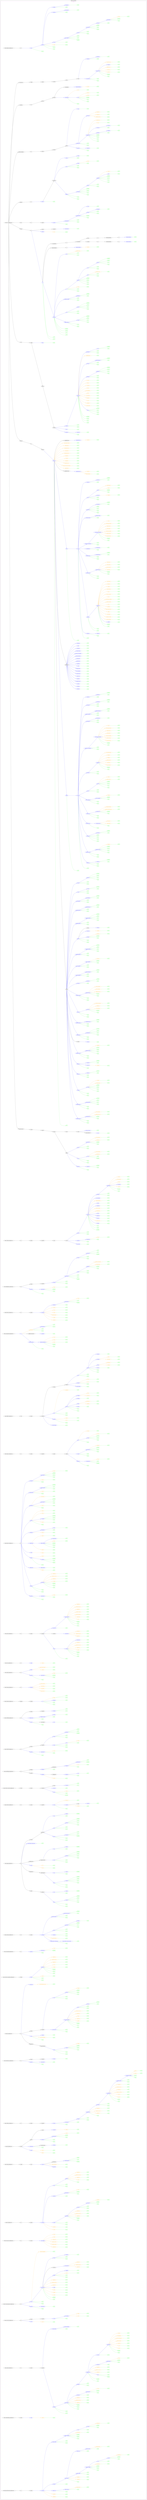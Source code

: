digraph Cloud_Computing_REST_APIs {
rankdir="LR";
subgraph cluster_0 {
label="Google Cloud Platform"
color=black
fontcolor=black
subgraph cluster_1 {
label="AllInOne"
color=violet
fontcolor=violet
subgraph cluster_2 {
label=""
color=white
fontcolor=white
node2 [label="https://appengine.googleapis.com", shape="ellipse", color="black", fontcolor="black"]
node2 -> node3 [color="black", fontcolor="black"]
subgraph cluster_3 {
label=""
color=white
fontcolor=white
node3 [label="/v1", shape="ellipse", color="black", fontcolor="black"]
node3 -> node4 [color="blue", fontcolor="blue"]
subgraph cluster_4 {
label=""
color=white
fontcolor=white
node4 [label="/apps", shape="ellipse", color="blue", fontcolor="blue"]
node4 -> node5 [color="green", fontcolor="green"]
subgraph cluster_5 {
label=""
color=white
fontcolor=white
node5 [label="POST", shape="box", color="green", fontcolor="green"]
}
node4 -> node6 [color="blue", fontcolor="blue"]
subgraph cluster_6 {
label=""
color=white
fontcolor=white
node6 [label="/{appsId}", shape="ellipse", color="blue", fontcolor="blue"]
node6 -> node7 [color="green", fontcolor="green"]
subgraph cluster_7 {
label=""
color=white
fontcolor=white
node7 [label="GET", shape="box", color="green", fontcolor="green"]
}
node6 -> node8 [color="green", fontcolor="green"]
subgraph cluster_8 {
label=""
color=white
fontcolor=white
node8 [label="PATCH", shape="box", color="green", fontcolor="green"]
}
node6 -> node9 [color="orange", fontcolor="orange"]
subgraph cluster_9 {
label=""
color=white
fontcolor=white
node9 [label=":repair", shape="octagon", color="orange", fontcolor="orange"]
node9 -> node10 [color="green", fontcolor="green"]
subgraph cluster_10 {
label=""
color=white
fontcolor=white
node10 [label="POST", shape="box", color="green", fontcolor="green"]
}
}
node6 -> node11 [color="blue", fontcolor="blue"]
subgraph cluster_11 {
label=""
color=white
fontcolor=white
node11 [label="/services", shape="ellipse", color="blue", fontcolor="blue"]
node11 -> node12 [color="green", fontcolor="green"]
subgraph cluster_12 {
label=""
color=white
fontcolor=white
node12 [label="GET", shape="box", color="green", fontcolor="green"]
}
node11 -> node13 [color="blue", fontcolor="blue"]
subgraph cluster_13 {
label=""
color=white
fontcolor=white
node13 [label="/{serviceName}", shape="ellipse", color="blue", fontcolor="blue"]
node13 -> node14 [color="green", fontcolor="green"]
subgraph cluster_14 {
label=""
color=white
fontcolor=white
node14 [label="DELETE", shape="box", color="green", fontcolor="green"]
}
node13 -> node15 [color="green", fontcolor="green"]
subgraph cluster_15 {
label=""
color=white
fontcolor=white
node15 [label="GET", shape="box", color="green", fontcolor="green"]
}
node13 -> node16 [color="green", fontcolor="green"]
subgraph cluster_16 {
label=""
color=white
fontcolor=white
node16 [label="PATCH", shape="box", color="green", fontcolor="green"]
}
node13 -> node17 [color="blue", fontcolor="blue"]
subgraph cluster_17 {
label=""
color=white
fontcolor=white
node17 [label="/versions", shape="ellipse", color="blue", fontcolor="blue"]
node17 -> node18 [color="green", fontcolor="green"]
subgraph cluster_18 {
label=""
color=white
fontcolor=white
node18 [label="POST", shape="box", color="green", fontcolor="green"]
}
node17 -> node19 [color="green", fontcolor="green"]
subgraph cluster_19 {
label=""
color=white
fontcolor=white
node19 [label="GET", shape="box", color="green", fontcolor="green"]
}
node17 -> node20 [color="blue", fontcolor="blue"]
subgraph cluster_20 {
label=""
color=white
fontcolor=white
node20 [label="/{versionsId}", shape="ellipse", color="blue", fontcolor="blue"]
node20 -> node21 [color="green", fontcolor="green"]
subgraph cluster_21 {
label=""
color=white
fontcolor=white
node21 [label="PATCH", shape="box", color="green", fontcolor="green"]
}
node20 -> node22 [color="green", fontcolor="green"]
subgraph cluster_22 {
label=""
color=white
fontcolor=white
node22 [label="GET", shape="box", color="green", fontcolor="green"]
}
node20 -> node23 [color="green", fontcolor="green"]
subgraph cluster_23 {
label=""
color=white
fontcolor=white
node23 [label="DELETE", shape="box", color="green", fontcolor="green"]
}
node20 -> node24 [color="blue", fontcolor="blue"]
subgraph cluster_24 {
label=""
color=white
fontcolor=white
node24 [label="/instances", shape="ellipse", color="blue", fontcolor="blue"]
node24 -> node25 [color="green", fontcolor="green"]
subgraph cluster_25 {
label=""
color=white
fontcolor=white
node25 [label="GET", shape="box", color="green", fontcolor="green"]
}
node24 -> node26 [color="blue", fontcolor="blue"]
subgraph cluster_26 {
label=""
color=white
fontcolor=white
node26 [label="/{instancesId}", shape="ellipse", color="blue", fontcolor="blue"]
node26 -> node27 [color="green", fontcolor="green"]
subgraph cluster_27 {
label=""
color=white
fontcolor=white
node27 [label="GET", shape="box", color="green", fontcolor="green"]
}
node26 -> node28 [color="green", fontcolor="green"]
subgraph cluster_28 {
label=""
color=white
fontcolor=white
node28 [label="DELETE", shape="box", color="green", fontcolor="green"]
}
node26 -> node29 [color="orange", fontcolor="orange"]
subgraph cluster_29 {
label=""
color=white
fontcolor=white
node29 [label=":debug", shape="octagon", color="orange", fontcolor="orange"]
node29 -> node30 [color="green", fontcolor="green"]
subgraph cluster_30 {
label=""
color=white
fontcolor=white
node30 [label="POST", shape="box", color="green", fontcolor="green"]
}
}
}
}
}
}
}
}
node6 -> node31 [color="blue", fontcolor="blue"]
subgraph cluster_31 {
label=""
color=white
fontcolor=white
node31 [label="/operations", shape="ellipse", color="blue", fontcolor="blue"]
node31 -> node32 [color="green", fontcolor="green"]
subgraph cluster_32 {
label=""
color=white
fontcolor=white
node32 [label="GET", shape="box", color="green", fontcolor="green"]
}
node31 -> node33 [color="blue", fontcolor="blue"]
subgraph cluster_33 {
label=""
color=white
fontcolor=white
node33 [label="/{operationsId}", shape="ellipse", color="blue", fontcolor="blue"]
node33 -> node34 [color="green", fontcolor="green"]
subgraph cluster_34 {
label=""
color=white
fontcolor=white
node34 [label="GET", shape="box", color="green", fontcolor="green"]
}
}
}
node6 -> node35 [color="blue", fontcolor="blue"]
subgraph cluster_35 {
label=""
color=white
fontcolor=white
node35 [label="/locations", shape="ellipse", color="blue", fontcolor="blue"]
node35 -> node36 [color="green", fontcolor="green"]
subgraph cluster_36 {
label=""
color=white
fontcolor=white
node36 [label="GET", shape="box", color="green", fontcolor="green"]
}
node35 -> node37 [color="blue", fontcolor="blue"]
subgraph cluster_37 {
label=""
color=white
fontcolor=white
node37 [label="/{locationsId}", shape="ellipse", color="blue", fontcolor="blue"]
node37 -> node38 [color="green", fontcolor="green"]
subgraph cluster_38 {
label=""
color=white
fontcolor=white
node38 [label="GET", shape="box", color="green", fontcolor="green"]
}
}
}
}
}
}
}
subgraph cluster_39 {
label=""
color=white
fontcolor=white
node39 [label="https://www.googleapis.com", shape="ellipse", color="black", fontcolor="black"]
node39 -> node40 [color="black", fontcolor="black"]
subgraph cluster_40 {
label=""
color=white
fontcolor=white
node40 [label="/clouduseraccounts", shape="ellipse", color="black", fontcolor="black"]
node40 -> node41 [color="black", fontcolor="black"]
subgraph cluster_41 {
label=""
color=white
fontcolor=white
node41 [label="/vm_beta", shape="ellipse", color="black", fontcolor="black"]
node41 -> node42 [color="black", fontcolor="black"]
subgraph cluster_42 {
label=""
color=white
fontcolor=white
node42 [label="/projects", shape="ellipse", color="black", fontcolor="black"]
node42 -> node43 [color="black", fontcolor="black"]
subgraph cluster_43 {
label=""
color=white
fontcolor=white
node43 [label="/{project}", shape="ellipse", color="black", fontcolor="black"]
node43 -> node44 [color="black", fontcolor="black"]
subgraph cluster_44 {
label=""
color=white
fontcolor=white
node44 [label="/global", shape="ellipse", color="black", fontcolor="black"]
node44 -> node45 [color="blue", fontcolor="blue"]
subgraph cluster_45 {
label=""
color=white
fontcolor=white
node45 [label="/operations", shape="ellipse", color="blue", fontcolor="blue"]
node45 -> node46 [color="green", fontcolor="green"]
subgraph cluster_46 {
label=""
color=white
fontcolor=white
node46 [label="GET", shape="box", color="green", fontcolor="green"]
}
node45 -> node47 [color="blue", fontcolor="blue"]
subgraph cluster_47 {
label=""
color=white
fontcolor=white
node47 [label="/{operation}", shape="ellipse", color="blue", fontcolor="blue"]
node47 -> node48 [color="green", fontcolor="green"]
subgraph cluster_48 {
label=""
color=white
fontcolor=white
node48 [label="GET", shape="box", color="green", fontcolor="green"]
}
node47 -> node49 [color="green", fontcolor="green"]
subgraph cluster_49 {
label=""
color=white
fontcolor=white
node49 [label="DELETE", shape="box", color="green", fontcolor="green"]
}
}
}
node44 -> node50 [color="blue", fontcolor="blue"]
subgraph cluster_50 {
label=""
color=white
fontcolor=white
node50 [label="/users", shape="ellipse", color="blue", fontcolor="blue"]
node50 -> node51 [color="green", fontcolor="green"]
subgraph cluster_51 {
label=""
color=white
fontcolor=white
node51 [label="POST", shape="box", color="green", fontcolor="green"]
}
node50 -> node52 [color="green", fontcolor="green"]
subgraph cluster_52 {
label=""
color=white
fontcolor=white
node52 [label="GET", shape="box", color="green", fontcolor="green"]
}
node50 -> node53 [color="blue", fontcolor="blue"]
subgraph cluster_53 {
label=""
color=white
fontcolor=white
node53 [label="/{user}", shape="ellipse", color="blue", fontcolor="blue"]
node53 -> node54 [color="green", fontcolor="green"]
subgraph cluster_54 {
label=""
color=white
fontcolor=white
node54 [label="DELETE", shape="box", color="green", fontcolor="green"]
}
node53 -> node55 [color="green", fontcolor="green"]
subgraph cluster_55 {
label=""
color=white
fontcolor=white
node55 [label="GET", shape="box", color="green", fontcolor="green"]
}
node53 -> node56 [color="orange", fontcolor="orange"]
subgraph cluster_56 {
label=""
color=white
fontcolor=white
node56 [label="/addPublicKey", shape="octagon", color="orange", fontcolor="orange"]
node56 -> node57 [color="green", fontcolor="green"]
subgraph cluster_57 {
label=""
color=white
fontcolor=white
node57 [label="POST", shape="box", color="green", fontcolor="green"]
}
}
node53 -> node58 [color="orange", fontcolor="orange"]
subgraph cluster_58 {
label=""
color=white
fontcolor=white
node58 [label="/removePublicKey", shape="octagon", color="orange", fontcolor="orange"]
node58 -> node59 [color="green", fontcolor="green"]
subgraph cluster_59 {
label=""
color=white
fontcolor=white
node59 [label="POST", shape="box", color="green", fontcolor="green"]
}
}
}
}
node44 -> node60 [color="blue", fontcolor="blue"]
subgraph cluster_60 {
label=""
color=white
fontcolor=white
node60 [label="/groups", shape="ellipse", color="blue", fontcolor="blue"]
node60 -> node61 [color="green", fontcolor="green"]
subgraph cluster_61 {
label=""
color=white
fontcolor=white
node61 [label="POST", shape="box", color="green", fontcolor="green"]
}
node60 -> node62 [color="green", fontcolor="green"]
subgraph cluster_62 {
label=""
color=white
fontcolor=white
node62 [label="GET", shape="box", color="green", fontcolor="green"]
}
node60 -> node63 [color="blue", fontcolor="blue"]
subgraph cluster_63 {
label=""
color=white
fontcolor=white
node63 [label="/{groupName}", shape="ellipse", color="blue", fontcolor="blue"]
node63 -> node64 [color="green", fontcolor="green"]
subgraph cluster_64 {
label=""
color=white
fontcolor=white
node64 [label="GET", shape="box", color="green", fontcolor="green"]
}
node63 -> node65 [color="green", fontcolor="green"]
subgraph cluster_65 {
label=""
color=white
fontcolor=white
node65 [label="DELETE", shape="box", color="green", fontcolor="green"]
}
node63 -> node66 [color="orange", fontcolor="orange"]
subgraph cluster_66 {
label=""
color=white
fontcolor=white
node66 [label="/addMember", shape="octagon", color="orange", fontcolor="orange"]
node66 -> node67 [color="green", fontcolor="green"]
subgraph cluster_67 {
label=""
color=white
fontcolor=white
node67 [label="POST", shape="box", color="green", fontcolor="green"]
}
}
node63 -> node68 [color="orange", fontcolor="orange"]
subgraph cluster_68 {
label=""
color=white
fontcolor=white
node68 [label="/removeMember", shape="octagon", color="orange", fontcolor="orange"]
node68 -> node69 [color="green", fontcolor="green"]
subgraph cluster_69 {
label=""
color=white
fontcolor=white
node69 [label="POST", shape="box", color="green", fontcolor="green"]
}
}
}
}
}
node43 -> node70 [color="black", fontcolor="black"]
subgraph cluster_70 {
label=""
color=white
fontcolor=white
node70 [label="/zones", shape="ellipse", color="black", fontcolor="black"]
node70 -> node71 [color="black", fontcolor="black"]
subgraph cluster_71 {
label=""
color=white
fontcolor=white
node71 [label="/{zone}", shape="ellipse", color="black", fontcolor="black"]
node71 -> node72 [color="black", fontcolor="black"]
subgraph cluster_72 {
label=""
color=white
fontcolor=white
node72 [label="/authorizedKeysView", shape="ellipse", color="black", fontcolor="black"]
node72 -> node73 [color="blue", fontcolor="blue"]
subgraph cluster_73 {
label=""
color=white
fontcolor=white
node73 [label="/{user}", shape="ellipse", color="blue", fontcolor="blue"]
node73 -> node74 [color="green", fontcolor="green"]
subgraph cluster_74 {
label=""
color=white
fontcolor=white
node74 [label="POST", shape="box", color="green", fontcolor="green"]
}
}
}
node71 -> node75 [color="blue", fontcolor="blue"]
subgraph cluster_75 {
label=""
color=white
fontcolor=white
node75 [label="/linuxAccountViews", shape="ellipse", color="blue", fontcolor="blue"]
node75 -> node76 [color="green", fontcolor="green"]
subgraph cluster_76 {
label=""
color=white
fontcolor=white
node76 [label="POST", shape="box", color="green", fontcolor="green"]
}
}
}
}
}
}
}
}
node39 -> node77 [color="black", fontcolor="black"]
subgraph cluster_77 {
label=""
color=white
fontcolor=white
node77 [label="/compute", shape="ellipse", color="black", fontcolor="black"]
node77 -> node78 [color="black", fontcolor="black"]
subgraph cluster_78 {
label=""
color=white
fontcolor=white
node78 [label="/v1", shape="ellipse", color="black", fontcolor="black"]
node78 -> node79 [color="black", fontcolor="black"]
subgraph cluster_79 {
label=""
color=white
fontcolor=white
node79 [label="/projects", shape="ellipse", color="black", fontcolor="black"]
node79 -> node80 [color="blue", fontcolor="blue"]
subgraph cluster_80 {
label=""
color=white
fontcolor=white
node80 [label="/{project}", shape="ellipse", color="blue", fontcolor="blue"]
node80 -> node81 [color="green", fontcolor="green"]
subgraph cluster_81 {
label=""
color=white
fontcolor=white
node81 [label="GET", shape="box", color="green", fontcolor="green"]
}
node80 -> node82 [color="black", fontcolor="black"]
subgraph cluster_82 {
label=""
color=white
fontcolor=white
node82 [label="/global", shape="ellipse", color="black", fontcolor="black"]
node82 -> node83 [color="blue", fontcolor="blue"]
subgraph cluster_83 {
label=""
color=white
fontcolor=white
node83 [label="/targetTcpProxies", shape="ellipse", color="blue", fontcolor="blue"]
node83 -> node84 [color="green", fontcolor="green"]
subgraph cluster_84 {
label=""
color=white
fontcolor=white
node84 [label="POST", shape="box", color="green", fontcolor="green"]
}
node83 -> node85 [color="green", fontcolor="green"]
subgraph cluster_85 {
label=""
color=white
fontcolor=white
node85 [label="GET", shape="box", color="green", fontcolor="green"]
}
node83 -> node86 [color="blue", fontcolor="blue"]
subgraph cluster_86 {
label=""
color=white
fontcolor=white
node86 [label="/{targetTcpProxy}", shape="ellipse", color="blue", fontcolor="blue"]
node86 -> node87 [color="green", fontcolor="green"]
subgraph cluster_87 {
label=""
color=white
fontcolor=white
node87 [label="GET", shape="box", color="green", fontcolor="green"]
}
node86 -> node88 [color="green", fontcolor="green"]
subgraph cluster_88 {
label=""
color=white
fontcolor=white
node88 [label="DELETE", shape="box", color="green", fontcolor="green"]
}
node86 -> node89 [color="orange", fontcolor="orange"]
subgraph cluster_89 {
label=""
color=white
fontcolor=white
node89 [label="/setBackendService", shape="octagon", color="orange", fontcolor="orange"]
node89 -> node90 [color="green", fontcolor="green"]
subgraph cluster_90 {
label=""
color=white
fontcolor=white
node90 [label="POST", shape="box", color="green", fontcolor="green"]
}
}
node86 -> node91 [color="orange", fontcolor="orange"]
subgraph cluster_91 {
label=""
color=white
fontcolor=white
node91 [label="/setProxyHeader", shape="octagon", color="orange", fontcolor="orange"]
node91 -> node92 [color="green", fontcolor="green"]
subgraph cluster_92 {
label=""
color=white
fontcolor=white
node92 [label="POST", shape="box", color="green", fontcolor="green"]
}
}
}
}
node82 -> node93 [color="blue", fontcolor="blue"]
subgraph cluster_93 {
label=""
color=white
fontcolor=white
node93 [label="/backendBuckets", shape="ellipse", color="blue", fontcolor="blue"]
node93 -> node94 [color="green", fontcolor="green"]
subgraph cluster_94 {
label=""
color=white
fontcolor=white
node94 [label="POST", shape="box", color="green", fontcolor="green"]
}
node93 -> node95 [color="green", fontcolor="green"]
subgraph cluster_95 {
label=""
color=white
fontcolor=white
node95 [label="GET", shape="box", color="green", fontcolor="green"]
}
node93 -> node96 [color="blue", fontcolor="blue"]
subgraph cluster_96 {
label=""
color=white
fontcolor=white
node96 [label="/{backendBucket}", shape="ellipse", color="blue", fontcolor="blue"]
node96 -> node97 [color="green", fontcolor="green"]
subgraph cluster_97 {
label=""
color=white
fontcolor=white
node97 [label="GET", shape="box", color="green", fontcolor="green"]
}
node96 -> node98 [color="green", fontcolor="green"]
subgraph cluster_98 {
label=""
color=white
fontcolor=white
node98 [label="PUT", shape="box", color="green", fontcolor="green"]
}
node96 -> node99 [color="green", fontcolor="green"]
subgraph cluster_99 {
label=""
color=white
fontcolor=white
node99 [label="PATCH", shape="box", color="green", fontcolor="green"]
}
node96 -> node100 [color="green", fontcolor="green"]
subgraph cluster_100 {
label=""
color=white
fontcolor=white
node100 [label="DELETE", shape="box", color="green", fontcolor="green"]
}
}
}
node82 -> node101 [color="blue", fontcolor="blue"]
subgraph cluster_101 {
label=""
color=white
fontcolor=white
node101 [label="/urlMaps", shape="ellipse", color="blue", fontcolor="blue"]
node101 -> node102 [color="green", fontcolor="green"]
subgraph cluster_102 {
label=""
color=white
fontcolor=white
node102 [label="POST", shape="box", color="green", fontcolor="green"]
}
node101 -> node103 [color="green", fontcolor="green"]
subgraph cluster_103 {
label=""
color=white
fontcolor=white
node103 [label="GET", shape="box", color="green", fontcolor="green"]
}
node101 -> node104 [color="blue", fontcolor="blue"]
subgraph cluster_104 {
label=""
color=white
fontcolor=white
node104 [label="/{urlMap}", shape="ellipse", color="blue", fontcolor="blue"]
node104 -> node105 [color="green", fontcolor="green"]
subgraph cluster_105 {
label=""
color=white
fontcolor=white
node105 [label="GET", shape="box", color="green", fontcolor="green"]
}
node104 -> node106 [color="green", fontcolor="green"]
subgraph cluster_106 {
label=""
color=white
fontcolor=white
node106 [label="PUT", shape="box", color="green", fontcolor="green"]
}
node104 -> node107 [color="green", fontcolor="green"]
subgraph cluster_107 {
label=""
color=white
fontcolor=white
node107 [label="PATCH", shape="box", color="green", fontcolor="green"]
}
node104 -> node108 [color="green", fontcolor="green"]
subgraph cluster_108 {
label=""
color=white
fontcolor=white
node108 [label="DELETE", shape="box", color="green", fontcolor="green"]
}
node104 -> node109 [color="orange", fontcolor="orange"]
subgraph cluster_109 {
label=""
color=white
fontcolor=white
node109 [label="/invalidateCache", shape="octagon", color="orange", fontcolor="orange"]
node109 -> node110 [color="green", fontcolor="green"]
subgraph cluster_110 {
label=""
color=white
fontcolor=white
node110 [label="POST", shape="box", color="green", fontcolor="green"]
}
}
node104 -> node111 [color="orange", fontcolor="orange"]
subgraph cluster_111 {
label=""
color=white
fontcolor=white
node111 [label="/validate", shape="octagon", color="orange", fontcolor="orange"]
node111 -> node112 [color="green", fontcolor="green"]
subgraph cluster_112 {
label=""
color=white
fontcolor=white
node112 [label="POST", shape="box", color="green", fontcolor="green"]
}
}
}
}
node82 -> node113 [color="blue", fontcolor="blue"]
subgraph cluster_113 {
label=""
color=white
fontcolor=white
node113 [label="/addresses", shape="ellipse", color="blue", fontcolor="blue"]
node113 -> node114 [color="green", fontcolor="green"]
subgraph cluster_114 {
label=""
color=white
fontcolor=white
node114 [label="POST", shape="box", color="green", fontcolor="green"]
}
node113 -> node115 [color="green", fontcolor="green"]
subgraph cluster_115 {
label=""
color=white
fontcolor=white
node115 [label="GET", shape="box", color="green", fontcolor="green"]
}
node113 -> node116 [color="blue", fontcolor="blue"]
subgraph cluster_116 {
label=""
color=white
fontcolor=white
node116 [label="/{address}", shape="ellipse", color="blue", fontcolor="blue"]
node116 -> node117 [color="green", fontcolor="green"]
subgraph cluster_117 {
label=""
color=white
fontcolor=white
node117 [label="GET", shape="box", color="green", fontcolor="green"]
}
node116 -> node118 [color="green", fontcolor="green"]
subgraph cluster_118 {
label=""
color=white
fontcolor=white
node118 [label="DELETE", shape="box", color="green", fontcolor="green"]
}
}
}
node82 -> node119 [color="blue", fontcolor="blue"]
subgraph cluster_119 {
label=""
color=white
fontcolor=white
node119 [label="/snapshots", shape="ellipse", color="blue", fontcolor="blue"]
node119 -> node120 [color="green", fontcolor="green"]
subgraph cluster_120 {
label=""
color=white
fontcolor=white
node120 [label="GET", shape="box", color="green", fontcolor="green"]
}
node119 -> node121 [color="blue", fontcolor="blue"]
subgraph cluster_121 {
label=""
color=white
fontcolor=white
node121 [label="/{resource}", shape="ellipse", color="blue", fontcolor="blue"]
node121 -> node122 [color="orange", fontcolor="orange"]
subgraph cluster_122 {
label=""
color=white
fontcolor=white
node122 [label="/setLabels", shape="octagon", color="orange", fontcolor="orange"]
node122 -> node123 [color="green", fontcolor="green"]
subgraph cluster_123 {
label=""
color=white
fontcolor=white
node123 [label="POST", shape="box", color="green", fontcolor="green"]
}
}
}
node119 -> node124 [color="blue", fontcolor="blue"]
subgraph cluster_124 {
label=""
color=white
fontcolor=white
node124 [label="/{snapshot}", shape="ellipse", color="blue", fontcolor="blue"]
node124 -> node125 [color="green", fontcolor="green"]
subgraph cluster_125 {
label=""
color=white
fontcolor=white
node125 [label="GET", shape="box", color="green", fontcolor="green"]
}
node124 -> node126 [color="green", fontcolor="green"]
subgraph cluster_126 {
label=""
color=white
fontcolor=white
node126 [label="DELETE", shape="box", color="green", fontcolor="green"]
}
}
}
node82 -> node127 [color="blue", fontcolor="blue"]
subgraph cluster_127 {
label=""
color=white
fontcolor=white
node127 [label="/backendServices", shape="ellipse", color="blue", fontcolor="blue"]
node127 -> node128 [color="green", fontcolor="green"]
subgraph cluster_128 {
label=""
color=white
fontcolor=white
node128 [label="POST", shape="box", color="green", fontcolor="green"]
}
node127 -> node129 [color="green", fontcolor="green"]
subgraph cluster_129 {
label=""
color=white
fontcolor=white
node129 [label="GET", shape="box", color="green", fontcolor="green"]
}
node127 -> node130 [color="blue", fontcolor="blue"]
subgraph cluster_130 {
label=""
color=white
fontcolor=white
node130 [label="/{backendService}", shape="ellipse", color="blue", fontcolor="blue"]
node130 -> node131 [color="green", fontcolor="green"]
subgraph cluster_131 {
label=""
color=white
fontcolor=white
node131 [label="GET", shape="box", color="green", fontcolor="green"]
}
node130 -> node132 [color="green", fontcolor="green"]
subgraph cluster_132 {
label=""
color=white
fontcolor=white
node132 [label="PUT", shape="box", color="green", fontcolor="green"]
}
node130 -> node133 [color="green", fontcolor="green"]
subgraph cluster_133 {
label=""
color=white
fontcolor=white
node133 [label="PATCH", shape="box", color="green", fontcolor="green"]
}
node130 -> node134 [color="green", fontcolor="green"]
subgraph cluster_134 {
label=""
color=white
fontcolor=white
node134 [label="DELETE", shape="box", color="green", fontcolor="green"]
}
node130 -> node135 [color="orange", fontcolor="orange"]
subgraph cluster_135 {
label=""
color=white
fontcolor=white
node135 [label="/getHealth", shape="octagon", color="orange", fontcolor="orange"]
node135 -> node136 [color="green", fontcolor="green"]
subgraph cluster_136 {
label=""
color=white
fontcolor=white
node136 [label="POST", shape="box", color="green", fontcolor="green"]
}
}
}
}
node82 -> node137 [color="black", fontcolor="black"]
subgraph cluster_137 {
label=""
color=white
fontcolor=white
node137 [label="/licenses", shape="ellipse", color="black", fontcolor="black"]
node137 -> node138 [color="blue", fontcolor="blue"]
subgraph cluster_138 {
label=""
color=white
fontcolor=white
node138 [label="/{license}", shape="ellipse", color="blue", fontcolor="blue"]
node138 -> node139 [color="green", fontcolor="green"]
subgraph cluster_139 {
label=""
color=white
fontcolor=white
node139 [label="GET", shape="box", color="green", fontcolor="green"]
}
}
}
node82 -> node140 [color="blue", fontcolor="blue"]
subgraph cluster_140 {
label=""
color=white
fontcolor=white
node140 [label="/healthChecks", shape="ellipse", color="blue", fontcolor="blue"]
node140 -> node141 [color="green", fontcolor="green"]
subgraph cluster_141 {
label=""
color=white
fontcolor=white
node141 [label="POST", shape="box", color="green", fontcolor="green"]
}
node140 -> node142 [color="green", fontcolor="green"]
subgraph cluster_142 {
label=""
color=white
fontcolor=white
node142 [label="GET", shape="box", color="green", fontcolor="green"]
}
node140 -> node143 [color="blue", fontcolor="blue"]
subgraph cluster_143 {
label=""
color=white
fontcolor=white
node143 [label="/{healthCheck}", shape="ellipse", color="blue", fontcolor="blue"]
node143 -> node144 [color="green", fontcolor="green"]
subgraph cluster_144 {
label=""
color=white
fontcolor=white
node144 [label="GET", shape="box", color="green", fontcolor="green"]
}
node143 -> node145 [color="green", fontcolor="green"]
subgraph cluster_145 {
label=""
color=white
fontcolor=white
node145 [label="PUT", shape="box", color="green", fontcolor="green"]
}
node143 -> node146 [color="green", fontcolor="green"]
subgraph cluster_146 {
label=""
color=white
fontcolor=white
node146 [label="PATCH", shape="box", color="green", fontcolor="green"]
}
node143 -> node147 [color="green", fontcolor="green"]
subgraph cluster_147 {
label=""
color=white
fontcolor=white
node147 [label="DELETE", shape="box", color="green", fontcolor="green"]
}
}
}
node82 -> node148 [color="blue", fontcolor="blue"]
subgraph cluster_148 {
label=""
color=white
fontcolor=white
node148 [label="/targetHttpsProxies", shape="ellipse", color="blue", fontcolor="blue"]
node148 -> node149 [color="green", fontcolor="green"]
subgraph cluster_149 {
label=""
color=white
fontcolor=white
node149 [label="POST", shape="box", color="green", fontcolor="green"]
}
node148 -> node150 [color="green", fontcolor="green"]
subgraph cluster_150 {
label=""
color=white
fontcolor=white
node150 [label="GET", shape="box", color="green", fontcolor="green"]
}
node148 -> node151 [color="blue", fontcolor="blue"]
subgraph cluster_151 {
label=""
color=white
fontcolor=white
node151 [label="/{targetHttpsProxy}", shape="ellipse", color="blue", fontcolor="blue"]
node151 -> node152 [color="green", fontcolor="green"]
subgraph cluster_152 {
label=""
color=white
fontcolor=white
node152 [label="GET", shape="box", color="green", fontcolor="green"]
}
node151 -> node153 [color="green", fontcolor="green"]
subgraph cluster_153 {
label=""
color=white
fontcolor=white
node153 [label="DELETE", shape="box", color="green", fontcolor="green"]
}
}
}
node82 -> node154 [color="blue", fontcolor="blue"]
subgraph cluster_154 {
label=""
color=white
fontcolor=white
node154 [label="/networks", shape="ellipse", color="blue", fontcolor="blue"]
node154 -> node155 [color="green", fontcolor="green"]
subgraph cluster_155 {
label=""
color=white
fontcolor=white
node155 [label="POST", shape="box", color="green", fontcolor="green"]
}
node154 -> node156 [color="green", fontcolor="green"]
subgraph cluster_156 {
label=""
color=white
fontcolor=white
node156 [label="GET", shape="box", color="green", fontcolor="green"]
}
node154 -> node157 [color="blue", fontcolor="blue"]
subgraph cluster_157 {
label=""
color=white
fontcolor=white
node157 [label="/{network}", shape="ellipse", color="blue", fontcolor="blue"]
node157 -> node158 [color="green", fontcolor="green"]
subgraph cluster_158 {
label=""
color=white
fontcolor=white
node158 [label="GET", shape="box", color="green", fontcolor="green"]
}
node157 -> node159 [color="green", fontcolor="green"]
subgraph cluster_159 {
label=""
color=white
fontcolor=white
node159 [label="DELETE", shape="box", color="green", fontcolor="green"]
}
node157 -> node160 [color="orange", fontcolor="orange"]
subgraph cluster_160 {
label=""
color=white
fontcolor=white
node160 [label="/removePeering", shape="octagon", color="orange", fontcolor="orange"]
node160 -> node161 [color="green", fontcolor="green"]
subgraph cluster_161 {
label=""
color=white
fontcolor=white
node161 [label="POST", shape="box", color="green", fontcolor="green"]
}
}
node157 -> node162 [color="orange", fontcolor="orange"]
subgraph cluster_162 {
label=""
color=white
fontcolor=white
node162 [label="/addPeering", shape="octagon", color="orange", fontcolor="orange"]
node162 -> node163 [color="green", fontcolor="green"]
subgraph cluster_163 {
label=""
color=white
fontcolor=white
node163 [label="POST", shape="box", color="green", fontcolor="green"]
}
}
node157 -> node164 [color="orange", fontcolor="orange"]
subgraph cluster_164 {
label=""
color=white
fontcolor=white
node164 [label="/switchToCustomMode", shape="octagon", color="orange", fontcolor="orange"]
node164 -> node165 [color="green", fontcolor="green"]
subgraph cluster_165 {
label=""
color=white
fontcolor=white
node165 [label="POST", shape="box", color="green", fontcolor="green"]
}
}
}
}
node82 -> node166 [color="blue", fontcolor="blue"]
subgraph cluster_166 {
label=""
color=white
fontcolor=white
node166 [label="/targetSslProxies", shape="ellipse", color="blue", fontcolor="blue"]
node166 -> node167 [color="green", fontcolor="green"]
subgraph cluster_167 {
label=""
color=white
fontcolor=white
node167 [label="POST", shape="box", color="green", fontcolor="green"]
}
node166 -> node168 [color="green", fontcolor="green"]
subgraph cluster_168 {
label=""
color=white
fontcolor=white
node168 [label="GET", shape="box", color="green", fontcolor="green"]
}
node166 -> node169 [color="blue", fontcolor="blue"]
subgraph cluster_169 {
label=""
color=white
fontcolor=white
node169 [label="/{targetSslProxy}", shape="ellipse", color="blue", fontcolor="blue"]
node169 -> node170 [color="green", fontcolor="green"]
subgraph cluster_170 {
label=""
color=white
fontcolor=white
node170 [label="GET", shape="box", color="green", fontcolor="green"]
}
node169 -> node171 [color="green", fontcolor="green"]
subgraph cluster_171 {
label=""
color=white
fontcolor=white
node171 [label="DELETE", shape="box", color="green", fontcolor="green"]
}
node169 -> node172 [color="orange", fontcolor="orange"]
subgraph cluster_172 {
label=""
color=white
fontcolor=white
node172 [label="/setBackendService", shape="octagon", color="orange", fontcolor="orange"]
node172 -> node173 [color="green", fontcolor="green"]
subgraph cluster_173 {
label=""
color=white
fontcolor=white
node173 [label="POST", shape="box", color="green", fontcolor="green"]
}
}
node169 -> node174 [color="orange", fontcolor="orange"]
subgraph cluster_174 {
label=""
color=white
fontcolor=white
node174 [label="/setProxyHeader", shape="octagon", color="orange", fontcolor="orange"]
node174 -> node175 [color="green", fontcolor="green"]
subgraph cluster_175 {
label=""
color=white
fontcolor=white
node175 [label="POST", shape="box", color="green", fontcolor="green"]
}
}
node169 -> node176 [color="orange", fontcolor="orange"]
subgraph cluster_176 {
label=""
color=white
fontcolor=white
node176 [label="/setSslCertificates", shape="octagon", color="orange", fontcolor="orange"]
node176 -> node177 [color="green", fontcolor="green"]
subgraph cluster_177 {
label=""
color=white
fontcolor=white
node177 [label="POST", shape="box", color="green", fontcolor="green"]
}
}
}
}
node82 -> node178 [color="blue", fontcolor="blue"]
subgraph cluster_178 {
label=""
color=white
fontcolor=white
node178 [label="/operations", shape="ellipse", color="blue", fontcolor="blue"]
node178 -> node179 [color="green", fontcolor="green"]
subgraph cluster_179 {
label=""
color=white
fontcolor=white
node179 [label="GET", shape="box", color="green", fontcolor="green"]
}
node178 -> node180 [color="blue", fontcolor="blue"]
subgraph cluster_180 {
label=""
color=white
fontcolor=white
node180 [label="/{operation}", shape="ellipse", color="blue", fontcolor="blue"]
node180 -> node181 [color="green", fontcolor="green"]
subgraph cluster_181 {
label=""
color=white
fontcolor=white
node181 [label="GET", shape="box", color="green", fontcolor="green"]
}
node180 -> node182 [color="green", fontcolor="green"]
subgraph cluster_182 {
label=""
color=white
fontcolor=white
node182 [label="DELETE", shape="box", color="green", fontcolor="green"]
}
}
}
node82 -> node183 [color="blue", fontcolor="blue"]
subgraph cluster_183 {
label=""
color=white
fontcolor=white
node183 [label="/instanceTemplates", shape="ellipse", color="blue", fontcolor="blue"]
node183 -> node184 [color="green", fontcolor="green"]
subgraph cluster_184 {
label=""
color=white
fontcolor=white
node184 [label="POST", shape="box", color="green", fontcolor="green"]
}
node183 -> node185 [color="green", fontcolor="green"]
subgraph cluster_185 {
label=""
color=white
fontcolor=white
node185 [label="GET", shape="box", color="green", fontcolor="green"]
}
node183 -> node186 [color="blue", fontcolor="blue"]
subgraph cluster_186 {
label=""
color=white
fontcolor=white
node186 [label="/{instanceTemplate}", shape="ellipse", color="blue", fontcolor="blue"]
node186 -> node187 [color="green", fontcolor="green"]
subgraph cluster_187 {
label=""
color=white
fontcolor=white
node187 [label="GET", shape="box", color="green", fontcolor="green"]
}
node186 -> node188 [color="green", fontcolor="green"]
subgraph cluster_188 {
label=""
color=white
fontcolor=white
node188 [label="DELETE", shape="box", color="green", fontcolor="green"]
}
}
}
node82 -> node189 [color="blue", fontcolor="blue"]
subgraph cluster_189 {
label=""
color=white
fontcolor=white
node189 [label="/forwardingRules", shape="ellipse", color="blue", fontcolor="blue"]
node189 -> node190 [color="green", fontcolor="green"]
subgraph cluster_190 {
label=""
color=white
fontcolor=white
node190 [label="POST", shape="box", color="green", fontcolor="green"]
}
node189 -> node191 [color="green", fontcolor="green"]
subgraph cluster_191 {
label=""
color=white
fontcolor=white
node191 [label="GET", shape="box", color="green", fontcolor="green"]
}
node189 -> node192 [color="blue", fontcolor="blue"]
subgraph cluster_192 {
label=""
color=white
fontcolor=white
node192 [label="/{forwardingRule}", shape="ellipse", color="blue", fontcolor="blue"]
node192 -> node193 [color="green", fontcolor="green"]
subgraph cluster_193 {
label=""
color=white
fontcolor=white
node193 [label="GET", shape="box", color="green", fontcolor="green"]
}
node192 -> node194 [color="green", fontcolor="green"]
subgraph cluster_194 {
label=""
color=white
fontcolor=white
node194 [label="DELETE", shape="box", color="green", fontcolor="green"]
}
node192 -> node195 [color="orange", fontcolor="orange"]
subgraph cluster_195 {
label=""
color=white
fontcolor=white
node195 [label="/setTarget", shape="octagon", color="orange", fontcolor="orange"]
node195 -> node196 [color="green", fontcolor="green"]
subgraph cluster_196 {
label=""
color=white
fontcolor=white
node196 [label="POST", shape="box", color="green", fontcolor="green"]
}
}
}
}
node82 -> node197 [color="blue", fontcolor="blue"]
subgraph cluster_197 {
label=""
color=white
fontcolor=white
node197 [label="/httpsHealthChecks", shape="ellipse", color="blue", fontcolor="blue"]
node197 -> node198 [color="green", fontcolor="green"]
subgraph cluster_198 {
label=""
color=white
fontcolor=white
node198 [label="POST", shape="box", color="green", fontcolor="green"]
}
node197 -> node199 [color="green", fontcolor="green"]
subgraph cluster_199 {
label=""
color=white
fontcolor=white
node199 [label="GET", shape="box", color="green", fontcolor="green"]
}
node197 -> node200 [color="blue", fontcolor="blue"]
subgraph cluster_200 {
label=""
color=white
fontcolor=white
node200 [label="/{httpsHealthCheck}", shape="ellipse", color="blue", fontcolor="blue"]
node200 -> node201 [color="green", fontcolor="green"]
subgraph cluster_201 {
label=""
color=white
fontcolor=white
node201 [label="GET", shape="box", color="green", fontcolor="green"]
}
node200 -> node202 [color="green", fontcolor="green"]
subgraph cluster_202 {
label=""
color=white
fontcolor=white
node202 [label="PUT", shape="box", color="green", fontcolor="green"]
}
node200 -> node203 [color="green", fontcolor="green"]
subgraph cluster_203 {
label=""
color=white
fontcolor=white
node203 [label="PATCH", shape="box", color="green", fontcolor="green"]
}
node200 -> node204 [color="green", fontcolor="green"]
subgraph cluster_204 {
label=""
color=white
fontcolor=white
node204 [label="DELETE", shape="box", color="green", fontcolor="green"]
}
}
}
node82 -> node205 [color="blue", fontcolor="blue"]
subgraph cluster_205 {
label=""
color=white
fontcolor=white
node205 [label="/images", shape="ellipse", color="blue", fontcolor="blue"]
node205 -> node206 [color="green", fontcolor="green"]
subgraph cluster_206 {
label=""
color=white
fontcolor=white
node206 [label="POST", shape="box", color="green", fontcolor="green"]
}
node205 -> node207 [color="green", fontcolor="green"]
subgraph cluster_207 {
label=""
color=white
fontcolor=white
node207 [label="GET", shape="box", color="green", fontcolor="green"]
}
node205 -> node208 [color="blue", fontcolor="blue"]
subgraph cluster_208 {
label=""
color=white
fontcolor=white
node208 [label="/{image}", shape="ellipse", color="blue", fontcolor="blue"]
node208 -> node209 [color="green", fontcolor="green"]
subgraph cluster_209 {
label=""
color=white
fontcolor=white
node209 [label="GET", shape="box", color="green", fontcolor="green"]
}
node208 -> node210 [color="green", fontcolor="green"]
subgraph cluster_210 {
label=""
color=white
fontcolor=white
node210 [label="DELETE", shape="box", color="green", fontcolor="green"]
}
node208 -> node211 [color="orange", fontcolor="orange"]
subgraph cluster_211 {
label=""
color=white
fontcolor=white
node211 [label="/deprecate", shape="octagon", color="orange", fontcolor="orange"]
node211 -> node212 [color="green", fontcolor="green"]
subgraph cluster_212 {
label=""
color=white
fontcolor=white
node212 [label="POST", shape="box", color="green", fontcolor="green"]
}
}
}
node205 -> node213 [color="blue", fontcolor="blue"]
subgraph cluster_213 {
label=""
color=white
fontcolor=white
node213 [label="/{resource}", shape="ellipse", color="blue", fontcolor="blue"]
node213 -> node214 [color="orange", fontcolor="orange"]
subgraph cluster_214 {
label=""
color=white
fontcolor=white
node214 [label="/setLabels", shape="octagon", color="orange", fontcolor="orange"]
node214 -> node215 [color="green", fontcolor="green"]
subgraph cluster_215 {
label=""
color=white
fontcolor=white
node215 [label="POST", shape="box", color="green", fontcolor="green"]
}
}
}
node205 -> node216 [color="black", fontcolor="black"]
subgraph cluster_216 {
label=""
color=white
fontcolor=white
node216 [label="/family", shape="ellipse", color="black", fontcolor="black"]
node216 -> node217 [color="blue", fontcolor="blue"]
subgraph cluster_217 {
label=""
color=white
fontcolor=white
node217 [label="/{family}", shape="ellipse", color="blue", fontcolor="blue"]
node217 -> node218 [color="green", fontcolor="green"]
subgraph cluster_218 {
label=""
color=white
fontcolor=white
node218 [label="GET", shape="box", color="green", fontcolor="green"]
}
}
}
}
node82 -> node219 [color="blue", fontcolor="blue"]
subgraph cluster_219 {
label=""
color=white
fontcolor=white
node219 [label="/httpHealthChecks", shape="ellipse", color="blue", fontcolor="blue"]
node219 -> node220 [color="green", fontcolor="green"]
subgraph cluster_220 {
label=""
color=white
fontcolor=white
node220 [label="POST", shape="box", color="green", fontcolor="green"]
}
node219 -> node221 [color="green", fontcolor="green"]
subgraph cluster_221 {
label=""
color=white
fontcolor=white
node221 [label="GET", shape="box", color="green", fontcolor="green"]
}
node219 -> node222 [color="blue", fontcolor="blue"]
subgraph cluster_222 {
label=""
color=white
fontcolor=white
node222 [label="/{httpHealthCheck}", shape="ellipse", color="blue", fontcolor="blue"]
node222 -> node223 [color="green", fontcolor="green"]
subgraph cluster_223 {
label=""
color=white
fontcolor=white
node223 [label="GET", shape="box", color="green", fontcolor="green"]
}
node222 -> node224 [color="green", fontcolor="green"]
subgraph cluster_224 {
label=""
color=white
fontcolor=white
node224 [label="PUT", shape="box", color="green", fontcolor="green"]
}
node222 -> node225 [color="green", fontcolor="green"]
subgraph cluster_225 {
label=""
color=white
fontcolor=white
node225 [label="PATCH", shape="box", color="green", fontcolor="green"]
}
node222 -> node226 [color="green", fontcolor="green"]
subgraph cluster_226 {
label=""
color=white
fontcolor=white
node226 [label="DELETE", shape="box", color="green", fontcolor="green"]
}
}
}
node82 -> node227 [color="blue", fontcolor="blue"]
subgraph cluster_227 {
label=""
color=white
fontcolor=white
node227 [label="/targetHttpProxies", shape="ellipse", color="blue", fontcolor="blue"]
node227 -> node228 [color="green", fontcolor="green"]
subgraph cluster_228 {
label=""
color=white
fontcolor=white
node228 [label="POST", shape="box", color="green", fontcolor="green"]
}
node227 -> node229 [color="green", fontcolor="green"]
subgraph cluster_229 {
label=""
color=white
fontcolor=white
node229 [label="GET", shape="box", color="green", fontcolor="green"]
}
node227 -> node230 [color="blue", fontcolor="blue"]
subgraph cluster_230 {
label=""
color=white
fontcolor=white
node230 [label="/{targetHttpProxy}", shape="ellipse", color="blue", fontcolor="blue"]
node230 -> node231 [color="green", fontcolor="green"]
subgraph cluster_231 {
label=""
color=white
fontcolor=white
node231 [label="GET", shape="box", color="green", fontcolor="green"]
}
node230 -> node232 [color="green", fontcolor="green"]
subgraph cluster_232 {
label=""
color=white
fontcolor=white
node232 [label="DELETE", shape="box", color="green", fontcolor="green"]
}
}
}
node82 -> node233 [color="blue", fontcolor="blue"]
subgraph cluster_233 {
label=""
color=white
fontcolor=white
node233 [label="/sslCertificates", shape="ellipse", color="blue", fontcolor="blue"]
node233 -> node234 [color="green", fontcolor="green"]
subgraph cluster_234 {
label=""
color=white
fontcolor=white
node234 [label="POST", shape="box", color="green", fontcolor="green"]
}
node233 -> node235 [color="green", fontcolor="green"]
subgraph cluster_235 {
label=""
color=white
fontcolor=white
node235 [label="GET", shape="box", color="green", fontcolor="green"]
}
node233 -> node236 [color="blue", fontcolor="blue"]
subgraph cluster_236 {
label=""
color=white
fontcolor=white
node236 [label="/{sslCertificate}", shape="ellipse", color="blue", fontcolor="blue"]
node236 -> node237 [color="green", fontcolor="green"]
subgraph cluster_237 {
label=""
color=white
fontcolor=white
node237 [label="GET", shape="box", color="green", fontcolor="green"]
}
node236 -> node238 [color="green", fontcolor="green"]
subgraph cluster_238 {
label=""
color=white
fontcolor=white
node238 [label="DELETE", shape="box", color="green", fontcolor="green"]
}
}
}
node82 -> node239 [color="blue", fontcolor="blue"]
subgraph cluster_239 {
label=""
color=white
fontcolor=white
node239 [label="/routes", shape="ellipse", color="blue", fontcolor="blue"]
node239 -> node240 [color="green", fontcolor="green"]
subgraph cluster_240 {
label=""
color=white
fontcolor=white
node240 [label="POST", shape="box", color="green", fontcolor="green"]
}
node239 -> node241 [color="green", fontcolor="green"]
subgraph cluster_241 {
label=""
color=white
fontcolor=white
node241 [label="GET", shape="box", color="green", fontcolor="green"]
}
node239 -> node242 [color="blue", fontcolor="blue"]
subgraph cluster_242 {
label=""
color=white
fontcolor=white
node242 [label="/{route}", shape="ellipse", color="blue", fontcolor="blue"]
node242 -> node243 [color="green", fontcolor="green"]
subgraph cluster_243 {
label=""
color=white
fontcolor=white
node243 [label="GET", shape="box", color="green", fontcolor="green"]
}
node242 -> node244 [color="green", fontcolor="green"]
subgraph cluster_244 {
label=""
color=white
fontcolor=white
node244 [label="DELETE", shape="box", color="green", fontcolor="green"]
}
}
}
node82 -> node245 [color="blue", fontcolor="blue"]
subgraph cluster_245 {
label=""
color=white
fontcolor=white
node245 [label="/firewalls", shape="ellipse", color="blue", fontcolor="blue"]
node245 -> node246 [color="green", fontcolor="green"]
subgraph cluster_246 {
label=""
color=white
fontcolor=white
node246 [label="POST", shape="box", color="green", fontcolor="green"]
}
node245 -> node247 [color="green", fontcolor="green"]
subgraph cluster_247 {
label=""
color=white
fontcolor=white
node247 [label="GET", shape="box", color="green", fontcolor="green"]
}
node245 -> node248 [color="blue", fontcolor="blue"]
subgraph cluster_248 {
label=""
color=white
fontcolor=white
node248 [label="/{firewall}", shape="ellipse", color="blue", fontcolor="blue"]
node248 -> node249 [color="green", fontcolor="green"]
subgraph cluster_249 {
label=""
color=white
fontcolor=white
node249 [label="GET", shape="box", color="green", fontcolor="green"]
}
node248 -> node250 [color="green", fontcolor="green"]
subgraph cluster_250 {
label=""
color=white
fontcolor=white
node250 [label="PUT", shape="box", color="green", fontcolor="green"]
}
node248 -> node251 [color="green", fontcolor="green"]
subgraph cluster_251 {
label=""
color=white
fontcolor=white
node251 [label="PATCH", shape="box", color="green", fontcolor="green"]
}
node248 -> node252 [color="green", fontcolor="green"]
subgraph cluster_252 {
label=""
color=white
fontcolor=white
node252 [label="DELETE", shape="box", color="green", fontcolor="green"]
}
}
}
}
node80 -> node253 [color="blue", fontcolor="blue"]
subgraph cluster_253 {
label=""
color=white
fontcolor=white
node253 [label="/regions", shape="ellipse", color="blue", fontcolor="blue"]
node253 -> node254 [color="green", fontcolor="green"]
subgraph cluster_254 {
label=""
color=white
fontcolor=white
node254 [label="GET", shape="box", color="green", fontcolor="green"]
}
node253 -> node255 [color="blue", fontcolor="blue"]
subgraph cluster_255 {
label=""
color=white
fontcolor=white
node255 [label="/{region}", shape="ellipse", color="blue", fontcolor="blue"]
node255 -> node256 [color="green", fontcolor="green"]
subgraph cluster_256 {
label=""
color=white
fontcolor=white
node256 [label="GET", shape="box", color="green", fontcolor="green"]
}
node255 -> node257 [color="blue", fontcolor="blue"]
subgraph cluster_257 {
label=""
color=white
fontcolor=white
node257 [label="/addresses", shape="ellipse", color="blue", fontcolor="blue"]
node257 -> node258 [color="green", fontcolor="green"]
subgraph cluster_258 {
label=""
color=white
fontcolor=white
node258 [label="POST", shape="box", color="green", fontcolor="green"]
}
node257 -> node259 [color="green", fontcolor="green"]
subgraph cluster_259 {
label=""
color=white
fontcolor=white
node259 [label="GET", shape="box", color="green", fontcolor="green"]
}
node257 -> node260 [color="blue", fontcolor="blue"]
subgraph cluster_260 {
label=""
color=white
fontcolor=white
node260 [label="/{address}", shape="ellipse", color="blue", fontcolor="blue"]
node260 -> node261 [color="green", fontcolor="green"]
subgraph cluster_261 {
label=""
color=white
fontcolor=white
node261 [label="GET", shape="box", color="green", fontcolor="green"]
}
node260 -> node262 [color="green", fontcolor="green"]
subgraph cluster_262 {
label=""
color=white
fontcolor=white
node262 [label="DELETE", shape="box", color="green", fontcolor="green"]
}
}
}
node255 -> node263 [color="blue", fontcolor="blue"]
subgraph cluster_263 {
label=""
color=white
fontcolor=white
node263 [label="/backendServices", shape="ellipse", color="blue", fontcolor="blue"]
node263 -> node264 [color="green", fontcolor="green"]
subgraph cluster_264 {
label=""
color=white
fontcolor=white
node264 [label="POST", shape="box", color="green", fontcolor="green"]
}
node263 -> node265 [color="green", fontcolor="green"]
subgraph cluster_265 {
label=""
color=white
fontcolor=white
node265 [label="GET", shape="box", color="green", fontcolor="green"]
}
node263 -> node266 [color="blue", fontcolor="blue"]
subgraph cluster_266 {
label=""
color=white
fontcolor=white
node266 [label="/{backendService}", shape="ellipse", color="blue", fontcolor="blue"]
node266 -> node267 [color="green", fontcolor="green"]
subgraph cluster_267 {
label=""
color=white
fontcolor=white
node267 [label="GET", shape="box", color="green", fontcolor="green"]
}
node266 -> node268 [color="green", fontcolor="green"]
subgraph cluster_268 {
label=""
color=white
fontcolor=white
node268 [label="PUT", shape="box", color="green", fontcolor="green"]
}
node266 -> node269 [color="green", fontcolor="green"]
subgraph cluster_269 {
label=""
color=white
fontcolor=white
node269 [label="PATCH", shape="box", color="green", fontcolor="green"]
}
node266 -> node270 [color="green", fontcolor="green"]
subgraph cluster_270 {
label=""
color=white
fontcolor=white
node270 [label="DELETE", shape="box", color="green", fontcolor="green"]
}
node266 -> node271 [color="orange", fontcolor="orange"]
subgraph cluster_271 {
label=""
color=white
fontcolor=white
node271 [label="/getHealth", shape="octagon", color="orange", fontcolor="orange"]
node271 -> node272 [color="green", fontcolor="green"]
subgraph cluster_272 {
label=""
color=white
fontcolor=white
node272 [label="POST", shape="box", color="green", fontcolor="green"]
}
}
}
}
node255 -> node273 [color="blue", fontcolor="blue"]
subgraph cluster_273 {
label=""
color=white
fontcolor=white
node273 [label="/autoscalers", shape="ellipse", color="blue", fontcolor="blue"]
node273 -> node274 [color="green", fontcolor="green"]
subgraph cluster_274 {
label=""
color=white
fontcolor=white
node274 [label="POST", shape="box", color="green", fontcolor="green"]
}
node273 -> node275 [color="green", fontcolor="green"]
subgraph cluster_275 {
label=""
color=white
fontcolor=white
node275 [label="GET", shape="box", color="green", fontcolor="green"]
}
node273 -> node276 [color="green", fontcolor="green"]
subgraph cluster_276 {
label=""
color=white
fontcolor=white
node276 [label="PUT", shape="box", color="green", fontcolor="green"]
}
node273 -> node277 [color="green", fontcolor="green"]
subgraph cluster_277 {
label=""
color=white
fontcolor=white
node277 [label="PATCH", shape="box", color="green", fontcolor="green"]
}
node273 -> node278 [color="blue", fontcolor="blue"]
subgraph cluster_278 {
label=""
color=white
fontcolor=white
node278 [label="/{autoscaler}", shape="ellipse", color="blue", fontcolor="blue"]
node278 -> node279 [color="green", fontcolor="green"]
subgraph cluster_279 {
label=""
color=white
fontcolor=white
node279 [label="GET", shape="box", color="green", fontcolor="green"]
}
node278 -> node280 [color="green", fontcolor="green"]
subgraph cluster_280 {
label=""
color=white
fontcolor=white
node280 [label="DELETE", shape="box", color="green", fontcolor="green"]
}
}
}
node255 -> node281 [color="blue", fontcolor="blue"]
subgraph cluster_281 {
label=""
color=white
fontcolor=white
node281 [label="/instanceGroups", shape="ellipse", color="blue", fontcolor="blue"]
node281 -> node282 [color="green", fontcolor="green"]
subgraph cluster_282 {
label=""
color=white
fontcolor=white
node282 [label="GET", shape="box", color="green", fontcolor="green"]
}
node281 -> node283 [color="blue", fontcolor="blue"]
subgraph cluster_283 {
label=""
color=white
fontcolor=white
node283 [label="/{instanceGroup}", shape="ellipse", color="blue", fontcolor="blue"]
node283 -> node284 [color="green", fontcolor="green"]
subgraph cluster_284 {
label=""
color=white
fontcolor=white
node284 [label="GET", shape="box", color="green", fontcolor="green"]
}
node283 -> node285 [color="orange", fontcolor="orange"]
subgraph cluster_285 {
label=""
color=white
fontcolor=white
node285 [label="/setNamedPorts", shape="octagon", color="orange", fontcolor="orange"]
node285 -> node286 [color="green", fontcolor="green"]
subgraph cluster_286 {
label=""
color=white
fontcolor=white
node286 [label="POST", shape="box", color="green", fontcolor="green"]
}
}
node283 -> node287 [color="orange", fontcolor="orange"]
subgraph cluster_287 {
label=""
color=white
fontcolor=white
node287 [label="/listInstances", shape="octagon", color="orange", fontcolor="orange"]
node287 -> node288 [color="green", fontcolor="green"]
subgraph cluster_288 {
label=""
color=white
fontcolor=white
node288 [label="POST", shape="box", color="green", fontcolor="green"]
}
}
}
}
node255 -> node289 [color="blue", fontcolor="blue"]
subgraph cluster_289 {
label=""
color=white
fontcolor=white
node289 [label="/subnetworks", shape="ellipse", color="blue", fontcolor="blue"]
node289 -> node290 [color="green", fontcolor="green"]
subgraph cluster_290 {
label=""
color=white
fontcolor=white
node290 [label="POST", shape="box", color="green", fontcolor="green"]
}
node289 -> node291 [color="green", fontcolor="green"]
subgraph cluster_291 {
label=""
color=white
fontcolor=white
node291 [label="GET", shape="box", color="green", fontcolor="green"]
}
node289 -> node292 [color="blue", fontcolor="blue"]
subgraph cluster_292 {
label=""
color=white
fontcolor=white
node292 [label="/{subnetwork}", shape="ellipse", color="blue", fontcolor="blue"]
node292 -> node293 [color="green", fontcolor="green"]
subgraph cluster_293 {
label=""
color=white
fontcolor=white
node293 [label="GET", shape="box", color="green", fontcolor="green"]
}
node292 -> node294 [color="green", fontcolor="green"]
subgraph cluster_294 {
label=""
color=white
fontcolor=white
node294 [label="DELETE", shape="box", color="green", fontcolor="green"]
}
node292 -> node295 [color="orange", fontcolor="orange"]
subgraph cluster_295 {
label=""
color=white
fontcolor=white
node295 [label="/setPrivateIpGoogleAccess", shape="octagon", color="orange", fontcolor="orange"]
node295 -> node296 [color="green", fontcolor="green"]
subgraph cluster_296 {
label=""
color=white
fontcolor=white
node296 [label="POST", shape="box", color="green", fontcolor="green"]
}
}
node292 -> node297 [color="orange", fontcolor="orange"]
subgraph cluster_297 {
label=""
color=white
fontcolor=white
node297 [label="/expandIpCidrRange", shape="octagon", color="orange", fontcolor="orange"]
node297 -> node298 [color="green", fontcolor="green"]
subgraph cluster_298 {
label=""
color=white
fontcolor=white
node298 [label="POST", shape="box", color="green", fontcolor="green"]
}
}
}
}
node255 -> node299 [color="blue", fontcolor="blue"]
subgraph cluster_299 {
label=""
color=white
fontcolor=white
node299 [label="/forwardingRules", shape="ellipse", color="blue", fontcolor="blue"]
node299 -> node300 [color="green", fontcolor="green"]
subgraph cluster_300 {
label=""
color=white
fontcolor=white
node300 [label="POST", shape="box", color="green", fontcolor="green"]
}
node299 -> node301 [color="green", fontcolor="green"]
subgraph cluster_301 {
label=""
color=white
fontcolor=white
node301 [label="GET", shape="box", color="green", fontcolor="green"]
}
node299 -> node302 [color="blue", fontcolor="blue"]
subgraph cluster_302 {
label=""
color=white
fontcolor=white
node302 [label="/{forwardingRule}", shape="ellipse", color="blue", fontcolor="blue"]
node302 -> node303 [color="green", fontcolor="green"]
subgraph cluster_303 {
label=""
color=white
fontcolor=white
node303 [label="GET", shape="box", color="green", fontcolor="green"]
}
node302 -> node304 [color="green", fontcolor="green"]
subgraph cluster_304 {
label=""
color=white
fontcolor=white
node304 [label="DELETE", shape="box", color="green", fontcolor="green"]
}
node302 -> node305 [color="orange", fontcolor="orange"]
subgraph cluster_305 {
label=""
color=white
fontcolor=white
node305 [label="/setTarget", shape="octagon", color="orange", fontcolor="orange"]
node305 -> node306 [color="green", fontcolor="green"]
subgraph cluster_306 {
label=""
color=white
fontcolor=white
node306 [label="POST", shape="box", color="green", fontcolor="green"]
}
}
}
}
node255 -> node307 [color="blue", fontcolor="blue"]
subgraph cluster_307 {
label=""
color=white
fontcolor=white
node307 [label="/routers", shape="ellipse", color="blue", fontcolor="blue"]
node307 -> node308 [color="green", fontcolor="green"]
subgraph cluster_308 {
label=""
color=white
fontcolor=white
node308 [label="POST", shape="box", color="green", fontcolor="green"]
}
node307 -> node309 [color="green", fontcolor="green"]
subgraph cluster_309 {
label=""
color=white
fontcolor=white
node309 [label="GET", shape="box", color="green", fontcolor="green"]
}
node307 -> node310 [color="blue", fontcolor="blue"]
subgraph cluster_310 {
label=""
color=white
fontcolor=white
node310 [label="/{router}", shape="ellipse", color="blue", fontcolor="blue"]
node310 -> node311 [color="green", fontcolor="green"]
subgraph cluster_311 {
label=""
color=white
fontcolor=white
node311 [label="GET", shape="box", color="green", fontcolor="green"]
}
node310 -> node312 [color="green", fontcolor="green"]
subgraph cluster_312 {
label=""
color=white
fontcolor=white
node312 [label="PUT", shape="box", color="green", fontcolor="green"]
}
node310 -> node313 [color="green", fontcolor="green"]
subgraph cluster_313 {
label=""
color=white
fontcolor=white
node313 [label="PATCH", shape="box", color="green", fontcolor="green"]
}
node310 -> node314 [color="green", fontcolor="green"]
subgraph cluster_314 {
label=""
color=white
fontcolor=white
node314 [label="DELETE", shape="box", color="green", fontcolor="green"]
}
node310 -> node315 [color="orange", fontcolor="orange"]
subgraph cluster_315 {
label=""
color=white
fontcolor=white
node315 [label="/getRouterStatus", shape="octagon", color="orange", fontcolor="orange"]
node315 -> node316 [color="green", fontcolor="green"]
subgraph cluster_316 {
label=""
color=white
fontcolor=white
node316 [label="GET", shape="box", color="green", fontcolor="green"]
}
}
node310 -> node317 [color="orange", fontcolor="orange"]
subgraph cluster_317 {
label=""
color=white
fontcolor=white
node317 [label="/preview", shape="octagon", color="orange", fontcolor="orange"]
node317 -> node318 [color="green", fontcolor="green"]
subgraph cluster_318 {
label=""
color=white
fontcolor=white
node318 [label="POST", shape="box", color="green", fontcolor="green"]
}
}
}
}
node255 -> node319 [color="blue", fontcolor="blue"]
subgraph cluster_319 {
label=""
color=white
fontcolor=white
node319 [label="/targetPools", shape="ellipse", color="blue", fontcolor="blue"]
node319 -> node320 [color="green", fontcolor="green"]
subgraph cluster_320 {
label=""
color=white
fontcolor=white
node320 [label="POST", shape="box", color="green", fontcolor="green"]
}
node319 -> node321 [color="green", fontcolor="green"]
subgraph cluster_321 {
label=""
color=white
fontcolor=white
node321 [label="GET", shape="box", color="green", fontcolor="green"]
}
node319 -> node322 [color="blue", fontcolor="blue"]
subgraph cluster_322 {
label=""
color=white
fontcolor=white
node322 [label="/{targetPool}", shape="ellipse", color="blue", fontcolor="blue"]
node322 -> node323 [color="green", fontcolor="green"]
subgraph cluster_323 {
label=""
color=white
fontcolor=white
node323 [label="GET", shape="box", color="green", fontcolor="green"]
}
node322 -> node324 [color="green", fontcolor="green"]
subgraph cluster_324 {
label=""
color=white
fontcolor=white
node324 [label="DELETE", shape="box", color="green", fontcolor="green"]
}
node322 -> node325 [color="orange", fontcolor="orange"]
subgraph cluster_325 {
label=""
color=white
fontcolor=white
node325 [label="/removeInstance", shape="octagon", color="orange", fontcolor="orange"]
node325 -> node326 [color="green", fontcolor="green"]
subgraph cluster_326 {
label=""
color=white
fontcolor=white
node326 [label="POST", shape="box", color="green", fontcolor="green"]
}
}
node322 -> node327 [color="orange", fontcolor="orange"]
subgraph cluster_327 {
label=""
color=white
fontcolor=white
node327 [label="/addInstance", shape="octagon", color="orange", fontcolor="orange"]
node327 -> node328 [color="green", fontcolor="green"]
subgraph cluster_328 {
label=""
color=white
fontcolor=white
node328 [label="POST", shape="box", color="green", fontcolor="green"]
}
}
node322 -> node329 [color="orange", fontcolor="orange"]
subgraph cluster_329 {
label=""
color=white
fontcolor=white
node329 [label="/addHealthCheck", shape="octagon", color="orange", fontcolor="orange"]
node329 -> node330 [color="green", fontcolor="green"]
subgraph cluster_330 {
label=""
color=white
fontcolor=white
node330 [label="POST", shape="box", color="green", fontcolor="green"]
}
}
node322 -> node331 [color="orange", fontcolor="orange"]
subgraph cluster_331 {
label=""
color=white
fontcolor=white
node331 [label="/setBackup", shape="octagon", color="orange", fontcolor="orange"]
node331 -> node332 [color="green", fontcolor="green"]
subgraph cluster_332 {
label=""
color=white
fontcolor=white
node332 [label="POST", shape="box", color="green", fontcolor="green"]
}
}
node322 -> node333 [color="orange", fontcolor="orange"]
subgraph cluster_333 {
label=""
color=white
fontcolor=white
node333 [label="/getHealth", shape="octagon", color="orange", fontcolor="orange"]
node333 -> node334 [color="green", fontcolor="green"]
subgraph cluster_334 {
label=""
color=white
fontcolor=white
node334 [label="POST", shape="box", color="green", fontcolor="green"]
}
}
node322 -> node335 [color="orange", fontcolor="orange"]
subgraph cluster_335 {
label=""
color=white
fontcolor=white
node335 [label="/removeHealthCheck", shape="octagon", color="orange", fontcolor="orange"]
node335 -> node336 [color="green", fontcolor="green"]
subgraph cluster_336 {
label=""
color=white
fontcolor=white
node336 [label="POST", shape="box", color="green", fontcolor="green"]
}
}
}
}
node255 -> node337 [color="blue", fontcolor="blue"]
subgraph cluster_337 {
label=""
color=white
fontcolor=white
node337 [label="/instanceGroupManagers", shape="ellipse", color="blue", fontcolor="blue"]
node337 -> node338 [color="green", fontcolor="green"]
subgraph cluster_338 {
label=""
color=white
fontcolor=white
node338 [label="POST", shape="box", color="green", fontcolor="green"]
}
node337 -> node339 [color="green", fontcolor="green"]
subgraph cluster_339 {
label=""
color=white
fontcolor=white
node339 [label="GET", shape="box", color="green", fontcolor="green"]
}
node337 -> node340 [color="blue", fontcolor="blue"]
subgraph cluster_340 {
label=""
color=white
fontcolor=white
node340 [label="/{instanceGroupManager}", shape="ellipse", color="blue", fontcolor="blue"]
node340 -> node341 [color="green", fontcolor="green"]
subgraph cluster_341 {
label=""
color=white
fontcolor=white
node341 [label="GET", shape="box", color="green", fontcolor="green"]
}
node340 -> node342 [color="green", fontcolor="green"]
subgraph cluster_342 {
label=""
color=white
fontcolor=white
node342 [label="DELETE", shape="box", color="green", fontcolor="green"]
}
node340 -> node343 [color="orange", fontcolor="orange"]
subgraph cluster_343 {
label=""
color=white
fontcolor=white
node343 [label="/recreateInstances", shape="octagon", color="orange", fontcolor="orange"]
node343 -> node344 [color="green", fontcolor="green"]
subgraph cluster_344 {
label=""
color=white
fontcolor=white
node344 [label="POST", shape="box", color="green", fontcolor="green"]
}
}
node340 -> node345 [color="orange", fontcolor="orange"]
subgraph cluster_345 {
label=""
color=white
fontcolor=white
node345 [label="/abandonInstances", shape="octagon", color="orange", fontcolor="orange"]
node345 -> node346 [color="green", fontcolor="green"]
subgraph cluster_346 {
label=""
color=white
fontcolor=white
node346 [label="POST", shape="box", color="green", fontcolor="green"]
}
}
node340 -> node347 [color="orange", fontcolor="orange"]
subgraph cluster_347 {
label=""
color=white
fontcolor=white
node347 [label="/setInstanceTemplate", shape="octagon", color="orange", fontcolor="orange"]
node347 -> node348 [color="green", fontcolor="green"]
subgraph cluster_348 {
label=""
color=white
fontcolor=white
node348 [label="POST", shape="box", color="green", fontcolor="green"]
}
}
node340 -> node349 [color="orange", fontcolor="orange"]
subgraph cluster_349 {
label=""
color=white
fontcolor=white
node349 [label="/setTargetPools", shape="octagon", color="orange", fontcolor="orange"]
node349 -> node350 [color="green", fontcolor="green"]
subgraph cluster_350 {
label=""
color=white
fontcolor=white
node350 [label="POST", shape="box", color="green", fontcolor="green"]
}
}
node340 -> node351 [color="orange", fontcolor="orange"]
subgraph cluster_351 {
label=""
color=white
fontcolor=white
node351 [label="/deleteInstances", shape="octagon", color="orange", fontcolor="orange"]
node351 -> node352 [color="green", fontcolor="green"]
subgraph cluster_352 {
label=""
color=white
fontcolor=white
node352 [label="POST", shape="box", color="green", fontcolor="green"]
}
}
node340 -> node353 [color="orange", fontcolor="orange"]
subgraph cluster_353 {
label=""
color=white
fontcolor=white
node353 [label="/listManagedInstances", shape="octagon", color="orange", fontcolor="orange"]
node353 -> node354 [color="green", fontcolor="green"]
subgraph cluster_354 {
label=""
color=white
fontcolor=white
node354 [label="POST", shape="box", color="green", fontcolor="green"]
}
}
node340 -> node355 [color="orange", fontcolor="orange"]
subgraph cluster_355 {
label=""
color=white
fontcolor=white
node355 [label="/resize", shape="octagon", color="orange", fontcolor="orange"]
node355 -> node356 [color="green", fontcolor="green"]
subgraph cluster_356 {
label=""
color=white
fontcolor=white
node356 [label="POST", shape="box", color="green", fontcolor="green"]
}
}
}
}
node255 -> node357 [color="blue", fontcolor="blue"]
subgraph cluster_357 {
label=""
color=white
fontcolor=white
node357 [label="/commitments", shape="ellipse", color="blue", fontcolor="blue"]
node357 -> node358 [color="green", fontcolor="green"]
subgraph cluster_358 {
label=""
color=white
fontcolor=white
node358 [label="POST", shape="box", color="green", fontcolor="green"]
}
node357 -> node359 [color="green", fontcolor="green"]
subgraph cluster_359 {
label=""
color=white
fontcolor=white
node359 [label="GET", shape="box", color="green", fontcolor="green"]
}
node357 -> node360 [color="blue", fontcolor="blue"]
subgraph cluster_360 {
label=""
color=white
fontcolor=white
node360 [label="/{commitment}", shape="ellipse", color="blue", fontcolor="blue"]
node360 -> node361 [color="green", fontcolor="green"]
subgraph cluster_361 {
label=""
color=white
fontcolor=white
node361 [label="GET", shape="box", color="green", fontcolor="green"]
}
}
}
node255 -> node362 [color="blue", fontcolor="blue"]
subgraph cluster_362 {
label=""
color=white
fontcolor=white
node362 [label="/targetVpnGateways", shape="ellipse", color="blue", fontcolor="blue"]
node362 -> node363 [color="green", fontcolor="green"]
subgraph cluster_363 {
label=""
color=white
fontcolor=white
node363 [label="POST", shape="box", color="green", fontcolor="green"]
}
node362 -> node364 [color="green", fontcolor="green"]
subgraph cluster_364 {
label=""
color=white
fontcolor=white
node364 [label="GET", shape="box", color="green", fontcolor="green"]
}
node362 -> node365 [color="blue", fontcolor="blue"]
subgraph cluster_365 {
label=""
color=white
fontcolor=white
node365 [label="/{targetVpnGateway}", shape="ellipse", color="blue", fontcolor="blue"]
node365 -> node366 [color="green", fontcolor="green"]
subgraph cluster_366 {
label=""
color=white
fontcolor=white
node366 [label="GET", shape="box", color="green", fontcolor="green"]
}
node365 -> node367 [color="green", fontcolor="green"]
subgraph cluster_367 {
label=""
color=white
fontcolor=white
node367 [label="DELETE", shape="box", color="green", fontcolor="green"]
}
}
}
node255 -> node368 [color="blue", fontcolor="blue"]
subgraph cluster_368 {
label=""
color=white
fontcolor=white
node368 [label="/vpnTunnels", shape="ellipse", color="blue", fontcolor="blue"]
node368 -> node369 [color="green", fontcolor="green"]
subgraph cluster_369 {
label=""
color=white
fontcolor=white
node369 [label="POST", shape="box", color="green", fontcolor="green"]
}
node368 -> node370 [color="green", fontcolor="green"]
subgraph cluster_370 {
label=""
color=white
fontcolor=white
node370 [label="GET", shape="box", color="green", fontcolor="green"]
}
node368 -> node371 [color="blue", fontcolor="blue"]
subgraph cluster_371 {
label=""
color=white
fontcolor=white
node371 [label="/{vpnTunnel}", shape="ellipse", color="blue", fontcolor="blue"]
node371 -> node372 [color="green", fontcolor="green"]
subgraph cluster_372 {
label=""
color=white
fontcolor=white
node372 [label="GET", shape="box", color="green", fontcolor="green"]
}
node371 -> node373 [color="green", fontcolor="green"]
subgraph cluster_373 {
label=""
color=white
fontcolor=white
node373 [label="DELETE", shape="box", color="green", fontcolor="green"]
}
}
}
node255 -> node374 [color="blue", fontcolor="blue"]
subgraph cluster_374 {
label=""
color=white
fontcolor=white
node374 [label="/operations", shape="ellipse", color="blue", fontcolor="blue"]
node374 -> node375 [color="green", fontcolor="green"]
subgraph cluster_375 {
label=""
color=white
fontcolor=white
node375 [label="GET", shape="box", color="green", fontcolor="green"]
}
node374 -> node376 [color="blue", fontcolor="blue"]
subgraph cluster_376 {
label=""
color=white
fontcolor=white
node376 [label="/{operation}", shape="ellipse", color="blue", fontcolor="blue"]
node376 -> node377 [color="green", fontcolor="green"]
subgraph cluster_377 {
label=""
color=white
fontcolor=white
node377 [label="GET", shape="box", color="green", fontcolor="green"]
}
node376 -> node378 [color="green", fontcolor="green"]
subgraph cluster_378 {
label=""
color=white
fontcolor=white
node378 [label="DELETE", shape="box", color="green", fontcolor="green"]
}
}
}
}
}
node80 -> node379 [color="black", fontcolor="black"]
subgraph cluster_379 {
label=""
color=white
fontcolor=white
node379 [label="/aggregated", shape="ellipse", color="black", fontcolor="black"]
node379 -> node380 [color="blue", fontcolor="blue"]
subgraph cluster_380 {
label=""
color=white
fontcolor=white
node380 [label="/addresses", shape="ellipse", color="blue", fontcolor="blue"]
node380 -> node381 [color="green", fontcolor="green"]
subgraph cluster_381 {
label=""
color=white
fontcolor=white
node381 [label="GET", shape="box", color="green", fontcolor="green"]
}
}
node379 -> node382 [color="blue", fontcolor="blue"]
subgraph cluster_382 {
label=""
color=white
fontcolor=white
node382 [label="/diskTypes", shape="ellipse", color="blue", fontcolor="blue"]
node382 -> node383 [color="green", fontcolor="green"]
subgraph cluster_383 {
label=""
color=white
fontcolor=white
node383 [label="GET", shape="box", color="green", fontcolor="green"]
}
}
node379 -> node384 [color="blue", fontcolor="blue"]
subgraph cluster_384 {
label=""
color=white
fontcolor=white
node384 [label="/instances", shape="ellipse", color="blue", fontcolor="blue"]
node384 -> node385 [color="green", fontcolor="green"]
subgraph cluster_385 {
label=""
color=white
fontcolor=white
node385 [label="GET", shape="box", color="green", fontcolor="green"]
}
}
node379 -> node386 [color="blue", fontcolor="blue"]
subgraph cluster_386 {
label=""
color=white
fontcolor=white
node386 [label="/backendServices", shape="ellipse", color="blue", fontcolor="blue"]
node386 -> node387 [color="green", fontcolor="green"]
subgraph cluster_387 {
label=""
color=white
fontcolor=white
node387 [label="GET", shape="box", color="green", fontcolor="green"]
}
}
node379 -> node388 [color="blue", fontcolor="blue"]
subgraph cluster_388 {
label=""
color=white
fontcolor=white
node388 [label="/operations", shape="ellipse", color="blue", fontcolor="blue"]
node388 -> node389 [color="green", fontcolor="green"]
subgraph cluster_389 {
label=""
color=white
fontcolor=white
node389 [label="GET", shape="box", color="green", fontcolor="green"]
}
}
node379 -> node390 [color="blue", fontcolor="blue"]
subgraph cluster_390 {
label=""
color=white
fontcolor=white
node390 [label="/subnetworks", shape="ellipse", color="blue", fontcolor="blue"]
node390 -> node391 [color="green", fontcolor="green"]
subgraph cluster_391 {
label=""
color=white
fontcolor=white
node391 [label="GET", shape="box", color="green", fontcolor="green"]
}
}
node379 -> node392 [color="blue", fontcolor="blue"]
subgraph cluster_392 {
label=""
color=white
fontcolor=white
node392 [label="/instanceGroups", shape="ellipse", color="blue", fontcolor="blue"]
node392 -> node393 [color="green", fontcolor="green"]
subgraph cluster_393 {
label=""
color=white
fontcolor=white
node393 [label="GET", shape="box", color="green", fontcolor="green"]
}
}
node379 -> node394 [color="blue", fontcolor="blue"]
subgraph cluster_394 {
label=""
color=white
fontcolor=white
node394 [label="/forwardingRules", shape="ellipse", color="blue", fontcolor="blue"]
node394 -> node395 [color="green", fontcolor="green"]
subgraph cluster_395 {
label=""
color=white
fontcolor=white
node395 [label="GET", shape="box", color="green", fontcolor="green"]
}
}
node379 -> node396 [color="blue", fontcolor="blue"]
subgraph cluster_396 {
label=""
color=white
fontcolor=white
node396 [label="/targetInstances", shape="ellipse", color="blue", fontcolor="blue"]
node396 -> node397 [color="green", fontcolor="green"]
subgraph cluster_397 {
label=""
color=white
fontcolor=white
node397 [label="GET", shape="box", color="green", fontcolor="green"]
}
}
node379 -> node398 [color="blue", fontcolor="blue"]
subgraph cluster_398 {
label=""
color=white
fontcolor=white
node398 [label="/routers", shape="ellipse", color="blue", fontcolor="blue"]
node398 -> node399 [color="green", fontcolor="green"]
subgraph cluster_399 {
label=""
color=white
fontcolor=white
node399 [label="GET", shape="box", color="green", fontcolor="green"]
}
}
node379 -> node400 [color="blue", fontcolor="blue"]
subgraph cluster_400 {
label=""
color=white
fontcolor=white
node400 [label="/targetPools", shape="ellipse", color="blue", fontcolor="blue"]
node400 -> node401 [color="green", fontcolor="green"]
subgraph cluster_401 {
label=""
color=white
fontcolor=white
node401 [label="GET", shape="box", color="green", fontcolor="green"]
}
}
node379 -> node402 [color="blue", fontcolor="blue"]
subgraph cluster_402 {
label=""
color=white
fontcolor=white
node402 [label="/machineTypes", shape="ellipse", color="blue", fontcolor="blue"]
node402 -> node403 [color="green", fontcolor="green"]
subgraph cluster_403 {
label=""
color=white
fontcolor=white
node403 [label="GET", shape="box", color="green", fontcolor="green"]
}
}
node379 -> node404 [color="blue", fontcolor="blue"]
subgraph cluster_404 {
label=""
color=white
fontcolor=white
node404 [label="/commitments", shape="ellipse", color="blue", fontcolor="blue"]
node404 -> node405 [color="green", fontcolor="green"]
subgraph cluster_405 {
label=""
color=white
fontcolor=white
node405 [label="GET", shape="box", color="green", fontcolor="green"]
}
}
node379 -> node406 [color="blue", fontcolor="blue"]
subgraph cluster_406 {
label=""
color=white
fontcolor=white
node406 [label="/targetVpnGateways", shape="ellipse", color="blue", fontcolor="blue"]
node406 -> node407 [color="green", fontcolor="green"]
subgraph cluster_407 {
label=""
color=white
fontcolor=white
node407 [label="GET", shape="box", color="green", fontcolor="green"]
}
}
node379 -> node408 [color="blue", fontcolor="blue"]
subgraph cluster_408 {
label=""
color=white
fontcolor=white
node408 [label="/instanceGroupManagers", shape="ellipse", color="blue", fontcolor="blue"]
node408 -> node409 [color="green", fontcolor="green"]
subgraph cluster_409 {
label=""
color=white
fontcolor=white
node409 [label="GET", shape="box", color="green", fontcolor="green"]
}
}
node379 -> node410 [color="blue", fontcolor="blue"]
subgraph cluster_410 {
label=""
color=white
fontcolor=white
node410 [label="/acceleratorTypes", shape="ellipse", color="blue", fontcolor="blue"]
node410 -> node411 [color="green", fontcolor="green"]
subgraph cluster_411 {
label=""
color=white
fontcolor=white
node411 [label="GET", shape="box", color="green", fontcolor="green"]
}
}
node379 -> node412 [color="blue", fontcolor="blue"]
subgraph cluster_412 {
label=""
color=white
fontcolor=white
node412 [label="/autoscalers", shape="ellipse", color="blue", fontcolor="blue"]
node412 -> node413 [color="green", fontcolor="green"]
subgraph cluster_413 {
label=""
color=white
fontcolor=white
node413 [label="GET", shape="box", color="green", fontcolor="green"]
}
}
node379 -> node414 [color="blue", fontcolor="blue"]
subgraph cluster_414 {
label=""
color=white
fontcolor=white
node414 [label="/disks", shape="ellipse", color="blue", fontcolor="blue"]
node414 -> node415 [color="green", fontcolor="green"]
subgraph cluster_415 {
label=""
color=white
fontcolor=white
node415 [label="GET", shape="box", color="green", fontcolor="green"]
}
}
node379 -> node416 [color="blue", fontcolor="blue"]
subgraph cluster_416 {
label=""
color=white
fontcolor=white
node416 [label="/vpnTunnels", shape="ellipse", color="blue", fontcolor="blue"]
node416 -> node417 [color="green", fontcolor="green"]
subgraph cluster_417 {
label=""
color=white
fontcolor=white
node417 [label="GET", shape="box", color="green", fontcolor="green"]
}
}
}
node80 -> node418 [color="blue", fontcolor="blue"]
subgraph cluster_418 {
label=""
color=white
fontcolor=white
node418 [label="/zones", shape="ellipse", color="blue", fontcolor="blue"]
node418 -> node419 [color="green", fontcolor="green"]
subgraph cluster_419 {
label=""
color=white
fontcolor=white
node419 [label="GET", shape="box", color="green", fontcolor="green"]
}
node418 -> node420 [color="blue", fontcolor="blue"]
subgraph cluster_420 {
label=""
color=white
fontcolor=white
node420 [label="/{zone}", shape="ellipse", color="blue", fontcolor="blue"]
node420 -> node421 [color="green", fontcolor="green"]
subgraph cluster_421 {
label=""
color=white
fontcolor=white
node421 [label="GET", shape="box", color="green", fontcolor="green"]
}
node420 -> node422 [color="blue", fontcolor="blue"]
subgraph cluster_422 {
label=""
color=white
fontcolor=white
node422 [label="/diskTypes", shape="ellipse", color="blue", fontcolor="blue"]
node422 -> node423 [color="green", fontcolor="green"]
subgraph cluster_423 {
label=""
color=white
fontcolor=white
node423 [label="GET", shape="box", color="green", fontcolor="green"]
}
node422 -> node424 [color="blue", fontcolor="blue"]
subgraph cluster_424 {
label=""
color=white
fontcolor=white
node424 [label="/{diskType}", shape="ellipse", color="blue", fontcolor="blue"]
node424 -> node425 [color="green", fontcolor="green"]
subgraph cluster_425 {
label=""
color=white
fontcolor=white
node425 [label="GET", shape="box", color="green", fontcolor="green"]
}
}
}
node420 -> node426 [color="blue", fontcolor="blue"]
subgraph cluster_426 {
label=""
color=white
fontcolor=white
node426 [label="/instances", shape="ellipse", color="blue", fontcolor="blue"]
node426 -> node427 [color="green", fontcolor="green"]
subgraph cluster_427 {
label=""
color=white
fontcolor=white
node427 [label="POST", shape="box", color="green", fontcolor="green"]
}
node426 -> node428 [color="green", fontcolor="green"]
subgraph cluster_428 {
label=""
color=white
fontcolor=white
node428 [label="GET", shape="box", color="green", fontcolor="green"]
}
node426 -> node429 [color="blue", fontcolor="blue"]
subgraph cluster_429 {
label=""
color=white
fontcolor=white
node429 [label="/{instance}", shape="ellipse", color="blue", fontcolor="blue"]
node429 -> node430 [color="green", fontcolor="green"]
subgraph cluster_430 {
label=""
color=white
fontcolor=white
node430 [label="GET", shape="box", color="green", fontcolor="green"]
}
node429 -> node431 [color="green", fontcolor="green"]
subgraph cluster_431 {
label=""
color=white
fontcolor=white
node431 [label="DELETE", shape="box", color="green", fontcolor="green"]
}
node429 -> node432 [color="blue", fontcolor="blue"]
subgraph cluster_432 {
label=""
color=white
fontcolor=white
node432 [label="/serialPort", shape="ellipse", color="blue", fontcolor="blue"]
node432 -> node433 [color="green", fontcolor="green"]
subgraph cluster_433 {
label=""
color=white
fontcolor=white
node433 [label="GET", shape="box", color="green", fontcolor="green"]
}
}
node429 -> node434 [color="orange", fontcolor="orange"]
subgraph cluster_434 {
label=""
color=white
fontcolor=white
node434 [label="/setDiskAutoDelete", shape="octagon", color="orange", fontcolor="orange"]
node434 -> node435 [color="green", fontcolor="green"]
subgraph cluster_435 {
label=""
color=white
fontcolor=white
node435 [label="POST", shape="box", color="green", fontcolor="green"]
}
}
node429 -> node436 [color="orange", fontcolor="orange"]
subgraph cluster_436 {
label=""
color=white
fontcolor=white
node436 [label="/deleteAccessConfig", shape="octagon", color="orange", fontcolor="orange"]
node436 -> node437 [color="green", fontcolor="green"]
subgraph cluster_437 {
label=""
color=white
fontcolor=white
node437 [label="POST", shape="box", color="green", fontcolor="green"]
}
}
node429 -> node438 [color="orange", fontcolor="orange"]
subgraph cluster_438 {
label=""
color=white
fontcolor=white
node438 [label="/setMetadata", shape="octagon", color="orange", fontcolor="orange"]
node438 -> node439 [color="green", fontcolor="green"]
subgraph cluster_439 {
label=""
color=white
fontcolor=white
node439 [label="POST", shape="box", color="green", fontcolor="green"]
}
}
node429 -> node440 [color="orange", fontcolor="orange"]
subgraph cluster_440 {
label=""
color=white
fontcolor=white
node440 [label="/setTags", shape="octagon", color="orange", fontcolor="orange"]
node440 -> node441 [color="green", fontcolor="green"]
subgraph cluster_441 {
label=""
color=white
fontcolor=white
node441 [label="POST", shape="box", color="green", fontcolor="green"]
}
}
node429 -> node442 [color="orange", fontcolor="orange"]
subgraph cluster_442 {
label=""
color=white
fontcolor=white
node442 [label="/setMachineResources", shape="octagon", color="orange", fontcolor="orange"]
node442 -> node443 [color="green", fontcolor="green"]
subgraph cluster_443 {
label=""
color=white
fontcolor=white
node443 [label="POST", shape="box", color="green", fontcolor="green"]
}
}
node429 -> node444 [color="orange", fontcolor="orange"]
subgraph cluster_444 {
label=""
color=white
fontcolor=white
node444 [label="/attachDisk", shape="octagon", color="orange", fontcolor="orange"]
node444 -> node445 [color="green", fontcolor="green"]
subgraph cluster_445 {
label=""
color=white
fontcolor=white
node445 [label="POST", shape="box", color="green", fontcolor="green"]
}
}
node429 -> node446 [color="orange", fontcolor="orange"]
subgraph cluster_446 {
label=""
color=white
fontcolor=white
node446 [label="/start", shape="octagon", color="orange", fontcolor="orange"]
node446 -> node447 [color="green", fontcolor="green"]
subgraph cluster_447 {
label=""
color=white
fontcolor=white
node447 [label="POST", shape="box", color="green", fontcolor="green"]
}
}
node429 -> node448 [color="orange", fontcolor="orange"]
subgraph cluster_448 {
label=""
color=white
fontcolor=white
node448 [label="/addAccessConfig", shape="octagon", color="orange", fontcolor="orange"]
node448 -> node449 [color="green", fontcolor="green"]
subgraph cluster_449 {
label=""
color=white
fontcolor=white
node449 [label="POST", shape="box", color="green", fontcolor="green"]
}
}
node429 -> node450 [color="orange", fontcolor="orange"]
subgraph cluster_450 {
label=""
color=white
fontcolor=white
node450 [label="/startWithEncryptionKey", shape="octagon", color="orange", fontcolor="orange"]
node450 -> node451 [color="green", fontcolor="green"]
subgraph cluster_451 {
label=""
color=white
fontcolor=white
node451 [label="POST", shape="box", color="green", fontcolor="green"]
}
}
node429 -> node452 [color="orange", fontcolor="orange"]
subgraph cluster_452 {
label=""
color=white
fontcolor=white
node452 [label="/stop", shape="octagon", color="orange", fontcolor="orange"]
node452 -> node453 [color="green", fontcolor="green"]
subgraph cluster_453 {
label=""
color=white
fontcolor=white
node453 [label="POST", shape="box", color="green", fontcolor="green"]
}
}
node429 -> node454 [color="orange", fontcolor="orange"]
subgraph cluster_454 {
label=""
color=white
fontcolor=white
node454 [label="/setServiceAccount", shape="octagon", color="orange", fontcolor="orange"]
node454 -> node455 [color="green", fontcolor="green"]
subgraph cluster_455 {
label=""
color=white
fontcolor=white
node455 [label="POST", shape="box", color="green", fontcolor="green"]
}
}
node429 -> node456 [color="orange", fontcolor="orange"]
subgraph cluster_456 {
label=""
color=white
fontcolor=white
node456 [label="/reset", shape="octagon", color="orange", fontcolor="orange"]
node456 -> node457 [color="green", fontcolor="green"]
subgraph cluster_457 {
label=""
color=white
fontcolor=white
node457 [label="POST", shape="box", color="green", fontcolor="green"]
}
}
node429 -> node458 [color="orange", fontcolor="orange"]
subgraph cluster_458 {
label=""
color=white
fontcolor=white
node458 [label="/setMachineType", shape="octagon", color="orange", fontcolor="orange"]
node458 -> node459 [color="green", fontcolor="green"]
subgraph cluster_459 {
label=""
color=white
fontcolor=white
node459 [label="POST", shape="box", color="green", fontcolor="green"]
}
}
node429 -> node460 [color="orange", fontcolor="orange"]
subgraph cluster_460 {
label=""
color=white
fontcolor=white
node460 [label="/setLabels", shape="octagon", color="orange", fontcolor="orange"]
node460 -> node461 [color="green", fontcolor="green"]
subgraph cluster_461 {
label=""
color=white
fontcolor=white
node461 [label="POST", shape="box", color="green", fontcolor="green"]
}
}
node429 -> node462 [color="orange", fontcolor="orange"]
subgraph cluster_462 {
label=""
color=white
fontcolor=white
node462 [label="/detachDisk", shape="octagon", color="orange", fontcolor="orange"]
node462 -> node463 [color="green", fontcolor="green"]
subgraph cluster_463 {
label=""
color=white
fontcolor=white
node463 [label="POST", shape="box", color="green", fontcolor="green"]
}
}
node429 -> node464 [color="orange", fontcolor="orange"]
subgraph cluster_464 {
label=""
color=white
fontcolor=white
node464 [label="/setScheduling", shape="octagon", color="orange", fontcolor="orange"]
node464 -> node465 [color="green", fontcolor="green"]
subgraph cluster_465 {
label=""
color=white
fontcolor=white
node465 [label="POST", shape="box", color="green", fontcolor="green"]
}
}
}
}
node420 -> node466 [color="blue", fontcolor="blue"]
subgraph cluster_466 {
label=""
color=white
fontcolor=white
node466 [label="/instanceGroups", shape="ellipse", color="blue", fontcolor="blue"]
node466 -> node467 [color="green", fontcolor="green"]
subgraph cluster_467 {
label=""
color=white
fontcolor=white
node467 [label="POST", shape="box", color="green", fontcolor="green"]
}
node466 -> node468 [color="green", fontcolor="green"]
subgraph cluster_468 {
label=""
color=white
fontcolor=white
node468 [label="GET", shape="box", color="green", fontcolor="green"]
}
node466 -> node469 [color="blue", fontcolor="blue"]
subgraph cluster_469 {
label=""
color=white
fontcolor=white
node469 [label="/{instanceGroup}", shape="ellipse", color="blue", fontcolor="blue"]
node469 -> node470 [color="green", fontcolor="green"]
subgraph cluster_470 {
label=""
color=white
fontcolor=white
node470 [label="GET", shape="box", color="green", fontcolor="green"]
}
node469 -> node471 [color="green", fontcolor="green"]
subgraph cluster_471 {
label=""
color=white
fontcolor=white
node471 [label="DELETE", shape="box", color="green", fontcolor="green"]
}
node469 -> node472 [color="orange", fontcolor="orange"]
subgraph cluster_472 {
label=""
color=white
fontcolor=white
node472 [label="/listInstances", shape="octagon", color="orange", fontcolor="orange"]
node472 -> node473 [color="green", fontcolor="green"]
subgraph cluster_473 {
label=""
color=white
fontcolor=white
node473 [label="POST", shape="box", color="green", fontcolor="green"]
}
}
node469 -> node474 [color="orange", fontcolor="orange"]
subgraph cluster_474 {
label=""
color=white
fontcolor=white
node474 [label="/removeInstances", shape="octagon", color="orange", fontcolor="orange"]
node474 -> node475 [color="green", fontcolor="green"]
subgraph cluster_475 {
label=""
color=white
fontcolor=white
node475 [label="POST", shape="box", color="green", fontcolor="green"]
}
}
node469 -> node476 [color="orange", fontcolor="orange"]
subgraph cluster_476 {
label=""
color=white
fontcolor=white
node476 [label="/setNamedPorts", shape="octagon", color="orange", fontcolor="orange"]
node476 -> node477 [color="green", fontcolor="green"]
subgraph cluster_477 {
label=""
color=white
fontcolor=white
node477 [label="POST", shape="box", color="green", fontcolor="green"]
}
}
node469 -> node478 [color="orange", fontcolor="orange"]
subgraph cluster_478 {
label=""
color=white
fontcolor=white
node478 [label="/addInstances", shape="octagon", color="orange", fontcolor="orange"]
node478 -> node479 [color="green", fontcolor="green"]
subgraph cluster_479 {
label=""
color=white
fontcolor=white
node479 [label="POST", shape="box", color="green", fontcolor="green"]
}
}
}
}
node420 -> node480 [color="blue", fontcolor="blue"]
subgraph cluster_480 {
label=""
color=white
fontcolor=white
node480 [label="/targetInstances", shape="ellipse", color="blue", fontcolor="blue"]
node480 -> node481 [color="green", fontcolor="green"]
subgraph cluster_481 {
label=""
color=white
fontcolor=white
node481 [label="POST", shape="box", color="green", fontcolor="green"]
}
node480 -> node482 [color="green", fontcolor="green"]
subgraph cluster_482 {
label=""
color=white
fontcolor=white
node482 [label="GET", shape="box", color="green", fontcolor="green"]
}
node480 -> node483 [color="blue", fontcolor="blue"]
subgraph cluster_483 {
label=""
color=white
fontcolor=white
node483 [label="/{targetInstance}", shape="ellipse", color="blue", fontcolor="blue"]
node483 -> node484 [color="green", fontcolor="green"]
subgraph cluster_484 {
label=""
color=white
fontcolor=white
node484 [label="GET", shape="box", color="green", fontcolor="green"]
}
node483 -> node485 [color="green", fontcolor="green"]
subgraph cluster_485 {
label=""
color=white
fontcolor=white
node485 [label="DELETE", shape="box", color="green", fontcolor="green"]
}
}
}
node420 -> node486 [color="blue", fontcolor="blue"]
subgraph cluster_486 {
label=""
color=white
fontcolor=white
node486 [label="/machineTypes", shape="ellipse", color="blue", fontcolor="blue"]
node486 -> node487 [color="green", fontcolor="green"]
subgraph cluster_487 {
label=""
color=white
fontcolor=white
node487 [label="GET", shape="box", color="green", fontcolor="green"]
}
node486 -> node488 [color="blue", fontcolor="blue"]
subgraph cluster_488 {
label=""
color=white
fontcolor=white
node488 [label="/{machineType}", shape="ellipse", color="blue", fontcolor="blue"]
node488 -> node489 [color="green", fontcolor="green"]
subgraph cluster_489 {
label=""
color=white
fontcolor=white
node489 [label="GET", shape="box", color="green", fontcolor="green"]
}
}
}
node420 -> node490 [color="blue", fontcolor="blue"]
subgraph cluster_490 {
label=""
color=white
fontcolor=white
node490 [label="/instanceGroupManagers", shape="ellipse", color="blue", fontcolor="blue"]
node490 -> node491 [color="green", fontcolor="green"]
subgraph cluster_491 {
label=""
color=white
fontcolor=white
node491 [label="POST", shape="box", color="green", fontcolor="green"]
}
node490 -> node492 [color="green", fontcolor="green"]
subgraph cluster_492 {
label=""
color=white
fontcolor=white
node492 [label="GET", shape="box", color="green", fontcolor="green"]
}
node490 -> node493 [color="blue", fontcolor="blue"]
subgraph cluster_493 {
label=""
color=white
fontcolor=white
node493 [label="/{instanceGroupManager}", shape="ellipse", color="blue", fontcolor="blue"]
node493 -> node494 [color="green", fontcolor="green"]
subgraph cluster_494 {
label=""
color=white
fontcolor=white
node494 [label="GET", shape="box", color="green", fontcolor="green"]
}
node493 -> node495 [color="green", fontcolor="green"]
subgraph cluster_495 {
label=""
color=white
fontcolor=white
node495 [label="DELETE", shape="box", color="green", fontcolor="green"]
}
node493 -> node496 [color="orange", fontcolor="orange"]
subgraph cluster_496 {
label=""
color=white
fontcolor=white
node496 [label="/recreateInstances", shape="octagon", color="orange", fontcolor="orange"]
node496 -> node497 [color="green", fontcolor="green"]
subgraph cluster_497 {
label=""
color=white
fontcolor=white
node497 [label="POST", shape="box", color="green", fontcolor="green"]
}
}
node493 -> node498 [color="orange", fontcolor="orange"]
subgraph cluster_498 {
label=""
color=white
fontcolor=white
node498 [label="/abandonInstances", shape="octagon", color="orange", fontcolor="orange"]
node498 -> node499 [color="green", fontcolor="green"]
subgraph cluster_499 {
label=""
color=white
fontcolor=white
node499 [label="POST", shape="box", color="green", fontcolor="green"]
}
}
node493 -> node500 [color="orange", fontcolor="orange"]
subgraph cluster_500 {
label=""
color=white
fontcolor=white
node500 [label="/setInstanceTemplate", shape="octagon", color="orange", fontcolor="orange"]
node500 -> node501 [color="green", fontcolor="green"]
subgraph cluster_501 {
label=""
color=white
fontcolor=white
node501 [label="POST", shape="box", color="green", fontcolor="green"]
}
}
node493 -> node502 [color="orange", fontcolor="orange"]
subgraph cluster_502 {
label=""
color=white
fontcolor=white
node502 [label="/setTargetPools", shape="octagon", color="orange", fontcolor="orange"]
node502 -> node503 [color="green", fontcolor="green"]
subgraph cluster_503 {
label=""
color=white
fontcolor=white
node503 [label="POST", shape="box", color="green", fontcolor="green"]
}
}
node493 -> node504 [color="orange", fontcolor="orange"]
subgraph cluster_504 {
label=""
color=white
fontcolor=white
node504 [label="/deleteInstances", shape="octagon", color="orange", fontcolor="orange"]
node504 -> node505 [color="green", fontcolor="green"]
subgraph cluster_505 {
label=""
color=white
fontcolor=white
node505 [label="POST", shape="box", color="green", fontcolor="green"]
}
}
node493 -> node506 [color="orange", fontcolor="orange"]
subgraph cluster_506 {
label=""
color=white
fontcolor=white
node506 [label="/listManagedInstances", shape="octagon", color="orange", fontcolor="orange"]
node506 -> node507 [color="green", fontcolor="green"]
subgraph cluster_507 {
label=""
color=white
fontcolor=white
node507 [label="POST", shape="box", color="green", fontcolor="green"]
}
}
node493 -> node508 [color="orange", fontcolor="orange"]
subgraph cluster_508 {
label=""
color=white
fontcolor=white
node508 [label="/resize", shape="octagon", color="orange", fontcolor="orange"]
node508 -> node509 [color="green", fontcolor="green"]
subgraph cluster_509 {
label=""
color=white
fontcolor=white
node509 [label="POST", shape="box", color="green", fontcolor="green"]
}
}
}
}
node420 -> node510 [color="blue", fontcolor="blue"]
subgraph cluster_510 {
label=""
color=white
fontcolor=white
node510 [label="/acceleratorTypes", shape="ellipse", color="blue", fontcolor="blue"]
node510 -> node511 [color="green", fontcolor="green"]
subgraph cluster_511 {
label=""
color=white
fontcolor=white
node511 [label="GET", shape="box", color="green", fontcolor="green"]
}
node510 -> node512 [color="blue", fontcolor="blue"]
subgraph cluster_512 {
label=""
color=white
fontcolor=white
node512 [label="/{acceleratorType}", shape="ellipse", color="blue", fontcolor="blue"]
node512 -> node513 [color="green", fontcolor="green"]
subgraph cluster_513 {
label=""
color=white
fontcolor=white
node513 [label="GET", shape="box", color="green", fontcolor="green"]
}
}
}
node420 -> node514 [color="blue", fontcolor="blue"]
subgraph cluster_514 {
label=""
color=white
fontcolor=white
node514 [label="/autoscalers", shape="ellipse", color="blue", fontcolor="blue"]
node514 -> node515 [color="green", fontcolor="green"]
subgraph cluster_515 {
label=""
color=white
fontcolor=white
node515 [label="POST", shape="box", color="green", fontcolor="green"]
}
node514 -> node516 [color="green", fontcolor="green"]
subgraph cluster_516 {
label=""
color=white
fontcolor=white
node516 [label="GET", shape="box", color="green", fontcolor="green"]
}
node514 -> node517 [color="green", fontcolor="green"]
subgraph cluster_517 {
label=""
color=white
fontcolor=white
node517 [label="PUT", shape="box", color="green", fontcolor="green"]
}
node514 -> node518 [color="green", fontcolor="green"]
subgraph cluster_518 {
label=""
color=white
fontcolor=white
node518 [label="PATCH", shape="box", color="green", fontcolor="green"]
}
node514 -> node519 [color="blue", fontcolor="blue"]
subgraph cluster_519 {
label=""
color=white
fontcolor=white
node519 [label="/{autoscaler}", shape="ellipse", color="blue", fontcolor="blue"]
node519 -> node520 [color="green", fontcolor="green"]
subgraph cluster_520 {
label=""
color=white
fontcolor=white
node520 [label="GET", shape="box", color="green", fontcolor="green"]
}
node519 -> node521 [color="green", fontcolor="green"]
subgraph cluster_521 {
label=""
color=white
fontcolor=white
node521 [label="DELETE", shape="box", color="green", fontcolor="green"]
}
}
}
node420 -> node522 [color="blue", fontcolor="blue"]
subgraph cluster_522 {
label=""
color=white
fontcolor=white
node522 [label="/disks", shape="ellipse", color="blue", fontcolor="blue"]
node522 -> node523 [color="green", fontcolor="green"]
subgraph cluster_523 {
label=""
color=white
fontcolor=white
node523 [label="POST", shape="box", color="green", fontcolor="green"]
}
node522 -> node524 [color="green", fontcolor="green"]
subgraph cluster_524 {
label=""
color=white
fontcolor=white
node524 [label="GET", shape="box", color="green", fontcolor="green"]
}
node522 -> node525 [color="blue", fontcolor="blue"]
subgraph cluster_525 {
label=""
color=white
fontcolor=white
node525 [label="/{resource}", shape="ellipse", color="blue", fontcolor="blue"]
node525 -> node526 [color="orange", fontcolor="orange"]
subgraph cluster_526 {
label=""
color=white
fontcolor=white
node526 [label="/setLabels", shape="octagon", color="orange", fontcolor="orange"]
node526 -> node527 [color="green", fontcolor="green"]
subgraph cluster_527 {
label=""
color=white
fontcolor=white
node527 [label="POST", shape="box", color="green", fontcolor="green"]
}
}
}
node522 -> node528 [color="blue", fontcolor="blue"]
subgraph cluster_528 {
label=""
color=white
fontcolor=white
node528 [label="/{disk}", shape="ellipse", color="blue", fontcolor="blue"]
node528 -> node529 [color="green", fontcolor="green"]
subgraph cluster_529 {
label=""
color=white
fontcolor=white
node529 [label="GET", shape="box", color="green", fontcolor="green"]
}
node528 -> node530 [color="green", fontcolor="green"]
subgraph cluster_530 {
label=""
color=white
fontcolor=white
node530 [label="DELETE", shape="box", color="green", fontcolor="green"]
}
node528 -> node531 [color="orange", fontcolor="orange"]
subgraph cluster_531 {
label=""
color=white
fontcolor=white
node531 [label="/resize", shape="octagon", color="orange", fontcolor="orange"]
node531 -> node532 [color="green", fontcolor="green"]
subgraph cluster_532 {
label=""
color=white
fontcolor=white
node532 [label="POST", shape="box", color="green", fontcolor="green"]
}
}
node528 -> node533 [color="orange", fontcolor="orange"]
subgraph cluster_533 {
label=""
color=white
fontcolor=white
node533 [label="/createSnapshot", shape="octagon", color="orange", fontcolor="orange"]
node533 -> node534 [color="green", fontcolor="green"]
subgraph cluster_534 {
label=""
color=white
fontcolor=white
node534 [label="POST", shape="box", color="green", fontcolor="green"]
}
}
}
}
node420 -> node535 [color="blue", fontcolor="blue"]
subgraph cluster_535 {
label=""
color=white
fontcolor=white
node535 [label="/operations", shape="ellipse", color="blue", fontcolor="blue"]
node535 -> node536 [color="green", fontcolor="green"]
subgraph cluster_536 {
label=""
color=white
fontcolor=white
node536 [label="GET", shape="box", color="green", fontcolor="green"]
}
node535 -> node537 [color="blue", fontcolor="blue"]
subgraph cluster_537 {
label=""
color=white
fontcolor=white
node537 [label="/{operation}", shape="ellipse", color="blue", fontcolor="blue"]
node537 -> node538 [color="green", fontcolor="green"]
subgraph cluster_538 {
label=""
color=white
fontcolor=white
node538 [label="GET", shape="box", color="green", fontcolor="green"]
}
node537 -> node539 [color="green", fontcolor="green"]
subgraph cluster_539 {
label=""
color=white
fontcolor=white
node539 [label="DELETE", shape="box", color="green", fontcolor="green"]
}
}
}
}
}
node80 -> node540 [color="black", fontcolor="black"]
subgraph cluster_540 {
label=""
color=white
fontcolor=white
node540 [label="/targetHttpsProxies", shape="ellipse", color="black", fontcolor="black"]
node540 -> node541 [color="blue", fontcolor="blue"]
subgraph cluster_541 {
label=""
color=white
fontcolor=white
node541 [label="/{targetHttpsProxy}", shape="ellipse", color="blue", fontcolor="blue"]
node541 -> node542 [color="orange", fontcolor="orange"]
subgraph cluster_542 {
label=""
color=white
fontcolor=white
node542 [label="/setSslCertificates", shape="octagon", color="orange", fontcolor="orange"]
node542 -> node543 [color="green", fontcolor="green"]
subgraph cluster_543 {
label=""
color=white
fontcolor=white
node543 [label="POST", shape="box", color="green", fontcolor="green"]
}
}
node541 -> node544 [color="orange", fontcolor="orange"]
subgraph cluster_544 {
label=""
color=white
fontcolor=white
node544 [label="/setUrlMap", shape="octagon", color="orange", fontcolor="orange"]
node544 -> node545 [color="green", fontcolor="green"]
subgraph cluster_545 {
label=""
color=white
fontcolor=white
node545 [label="POST", shape="box", color="green", fontcolor="green"]
}
}
}
}
node80 -> node546 [color="orange", fontcolor="orange"]
subgraph cluster_546 {
label=""
color=white
fontcolor=white
node546 [label="/enableXpnHost", shape="octagon", color="orange", fontcolor="orange"]
node546 -> node547 [color="green", fontcolor="green"]
subgraph cluster_547 {
label=""
color=white
fontcolor=white
node547 [label="POST", shape="box", color="green", fontcolor="green"]
}
}
node80 -> node548 [color="orange", fontcolor="orange"]
subgraph cluster_548 {
label=""
color=white
fontcolor=white
node548 [label="/setCommonInstanceMetadata", shape="octagon", color="orange", fontcolor="orange"]
node548 -> node549 [color="green", fontcolor="green"]
subgraph cluster_549 {
label=""
color=white
fontcolor=white
node549 [label="POST", shape="box", color="green", fontcolor="green"]
}
}
node80 -> node550 [color="orange", fontcolor="orange"]
subgraph cluster_550 {
label=""
color=white
fontcolor=white
node550 [label="/getXpnResources", shape="octagon", color="orange", fontcolor="orange"]
node550 -> node551 [color="green", fontcolor="green"]
subgraph cluster_551 {
label=""
color=white
fontcolor=white
node551 [label="GET", shape="box", color="green", fontcolor="green"]
}
}
node80 -> node552 [color="orange", fontcolor="orange"]
subgraph cluster_552 {
label=""
color=white
fontcolor=white
node552 [label="/listXpnHosts", shape="octagon", color="orange", fontcolor="orange"]
node552 -> node553 [color="green", fontcolor="green"]
subgraph cluster_553 {
label=""
color=white
fontcolor=white
node553 [label="POST", shape="box", color="green", fontcolor="green"]
}
}
node80 -> node554 [color="orange", fontcolor="orange"]
subgraph cluster_554 {
label=""
color=white
fontcolor=white
node554 [label="/moveDisk", shape="octagon", color="orange", fontcolor="orange"]
node554 -> node555 [color="green", fontcolor="green"]
subgraph cluster_555 {
label=""
color=white
fontcolor=white
node555 [label="POST", shape="box", color="green", fontcolor="green"]
}
}
node80 -> node556 [color="orange", fontcolor="orange"]
subgraph cluster_556 {
label=""
color=white
fontcolor=white
node556 [label="/getXpnHost", shape="octagon", color="orange", fontcolor="orange"]
node556 -> node557 [color="green", fontcolor="green"]
subgraph cluster_557 {
label=""
color=white
fontcolor=white
node557 [label="GET", shape="box", color="green", fontcolor="green"]
}
}
node80 -> node558 [color="orange", fontcolor="orange"]
subgraph cluster_558 {
label=""
color=white
fontcolor=white
node558 [label="/disableXpnResource", shape="octagon", color="orange", fontcolor="orange"]
node558 -> node559 [color="green", fontcolor="green"]
subgraph cluster_559 {
label=""
color=white
fontcolor=white
node559 [label="POST", shape="box", color="green", fontcolor="green"]
}
}
node80 -> node560 [color="orange", fontcolor="orange"]
subgraph cluster_560 {
label=""
color=white
fontcolor=white
node560 [label="/moveInstance", shape="octagon", color="orange", fontcolor="orange"]
node560 -> node561 [color="green", fontcolor="green"]
subgraph cluster_561 {
label=""
color=white
fontcolor=white
node561 [label="POST", shape="box", color="green", fontcolor="green"]
}
}
node80 -> node562 [color="orange", fontcolor="orange"]
subgraph cluster_562 {
label=""
color=white
fontcolor=white
node562 [label="/enableXpnResource", shape="octagon", color="orange", fontcolor="orange"]
node562 -> node563 [color="green", fontcolor="green"]
subgraph cluster_563 {
label=""
color=white
fontcolor=white
node563 [label="POST", shape="box", color="green", fontcolor="green"]
}
}
node80 -> node564 [color="orange", fontcolor="orange"]
subgraph cluster_564 {
label=""
color=white
fontcolor=white
node564 [label="/disableXpnHost", shape="octagon", color="orange", fontcolor="orange"]
node564 -> node565 [color="green", fontcolor="green"]
subgraph cluster_565 {
label=""
color=white
fontcolor=white
node565 [label="POST", shape="box", color="green", fontcolor="green"]
}
}
node80 -> node566 [color="orange", fontcolor="orange"]
subgraph cluster_566 {
label=""
color=white
fontcolor=white
node566 [label="/setUsageExportBucket", shape="octagon", color="orange", fontcolor="orange"]
node566 -> node567 [color="green", fontcolor="green"]
subgraph cluster_567 {
label=""
color=white
fontcolor=white
node567 [label="POST", shape="box", color="green", fontcolor="green"]
}
}
node80 -> node568 [color="black", fontcolor="black"]
subgraph cluster_568 {
label=""
color=white
fontcolor=white
node568 [label="/targetHttpProxies", shape="ellipse", color="black", fontcolor="black"]
node568 -> node569 [color="blue", fontcolor="blue"]
subgraph cluster_569 {
label=""
color=white
fontcolor=white
node569 [label="/{targetHttpProxy}", shape="ellipse", color="blue", fontcolor="blue"]
node569 -> node570 [color="orange", fontcolor="orange"]
subgraph cluster_570 {
label=""
color=white
fontcolor=white
node570 [label="/setUrlMap", shape="octagon", color="orange", fontcolor="orange"]
node570 -> node571 [color="green", fontcolor="green"]
subgraph cluster_571 {
label=""
color=white
fontcolor=white
node571 [label="POST", shape="box", color="green", fontcolor="green"]
}
}
}
}
}
}
}
}
node39 -> node572 [color="black", fontcolor="black"]
subgraph cluster_572 {
label=""
color=white
fontcolor=white
node572 [label="/sql", shape="ellipse", color="black", fontcolor="black"]
node572 -> node573 [color="black", fontcolor="black"]
subgraph cluster_573 {
label=""
color=white
fontcolor=white
node573 [label="/v1beta4", shape="ellipse", color="black", fontcolor="black"]
node573 -> node574 [color="black", fontcolor="black"]
subgraph cluster_574 {
label=""
color=white
fontcolor=white
node574 [label="/projects", shape="ellipse", color="black", fontcolor="black"]
node574 -> node575 [color="black", fontcolor="black"]
subgraph cluster_575 {
label=""
color=white
fontcolor=white
node575 [label="/{project}", shape="ellipse", color="black", fontcolor="black"]
node575 -> node576 [color="blue", fontcolor="blue"]
subgraph cluster_576 {
label=""
color=white
fontcolor=white
node576 [label="/operations", shape="ellipse", color="blue", fontcolor="blue"]
node576 -> node577 [color="green", fontcolor="green"]
subgraph cluster_577 {
label=""
color=white
fontcolor=white
node577 [label="GET", shape="box", color="green", fontcolor="green"]
}
node576 -> node578 [color="blue", fontcolor="blue"]
subgraph cluster_578 {
label=""
color=white
fontcolor=white
node578 [label="/{operation}", shape="ellipse", color="blue", fontcolor="blue"]
node578 -> node579 [color="green", fontcolor="green"]
subgraph cluster_579 {
label=""
color=white
fontcolor=white
node579 [label="GET", shape="box", color="green", fontcolor="green"]
}
}
}
node575 -> node580 [color="blue", fontcolor="blue"]
subgraph cluster_580 {
label=""
color=white
fontcolor=white
node580 [label="/tiers", shape="ellipse", color="blue", fontcolor="blue"]
node580 -> node581 [color="green", fontcolor="green"]
subgraph cluster_581 {
label=""
color=white
fontcolor=white
node581 [label="GET", shape="box", color="green", fontcolor="green"]
}
}
node575 -> node582 [color="blue", fontcolor="blue"]
subgraph cluster_582 {
label=""
color=white
fontcolor=white
node582 [label="/instances", shape="ellipse", color="blue", fontcolor="blue"]
node582 -> node583 [color="green", fontcolor="green"]
subgraph cluster_583 {
label=""
color=white
fontcolor=white
node583 [label="POST", shape="box", color="green", fontcolor="green"]
}
node582 -> node584 [color="green", fontcolor="green"]
subgraph cluster_584 {
label=""
color=white
fontcolor=white
node584 [label="GET", shape="box", color="green", fontcolor="green"]
}
node582 -> node585 [color="blue", fontcolor="blue"]
subgraph cluster_585 {
label=""
color=white
fontcolor=white
node585 [label="/{instance}", shape="ellipse", color="blue", fontcolor="blue"]
node585 -> node586 [color="green", fontcolor="green"]
subgraph cluster_586 {
label=""
color=white
fontcolor=white
node586 [label="GET", shape="box", color="green", fontcolor="green"]
}
node585 -> node587 [color="green", fontcolor="green"]
subgraph cluster_587 {
label=""
color=white
fontcolor=white
node587 [label="PUT", shape="box", color="green", fontcolor="green"]
}
node585 -> node588 [color="green", fontcolor="green"]
subgraph cluster_588 {
label=""
color=white
fontcolor=white
node588 [label="PATCH", shape="box", color="green", fontcolor="green"]
}
node585 -> node589 [color="green", fontcolor="green"]
subgraph cluster_589 {
label=""
color=white
fontcolor=white
node589 [label="DELETE", shape="box", color="green", fontcolor="green"]
}
node585 -> node590 [color="blue", fontcolor="blue"]
subgraph cluster_590 {
label=""
color=white
fontcolor=white
node590 [label="/users", shape="ellipse", color="blue", fontcolor="blue"]
node590 -> node591 [color="green", fontcolor="green"]
subgraph cluster_591 {
label=""
color=white
fontcolor=white
node591 [label="POST", shape="box", color="green", fontcolor="green"]
}
node590 -> node592 [color="green", fontcolor="green"]
subgraph cluster_592 {
label=""
color=white
fontcolor=white
node592 [label="GET", shape="box", color="green", fontcolor="green"]
}
node590 -> node593 [color="green", fontcolor="green"]
subgraph cluster_593 {
label=""
color=white
fontcolor=white
node593 [label="PUT", shape="box", color="green", fontcolor="green"]
}
node590 -> node594 [color="green", fontcolor="green"]
subgraph cluster_594 {
label=""
color=white
fontcolor=white
node594 [label="DELETE", shape="box", color="green", fontcolor="green"]
}
}
node585 -> node595 [color="orange", fontcolor="orange"]
subgraph cluster_595 {
label=""
color=white
fontcolor=white
node595 [label="/resetSslConfig", shape="octagon", color="orange", fontcolor="orange"]
node595 -> node596 [color="green", fontcolor="green"]
subgraph cluster_596 {
label=""
color=white
fontcolor=white
node596 [label="POST", shape="box", color="green", fontcolor="green"]
}
}
node585 -> node597 [color="orange", fontcolor="orange"]
subgraph cluster_597 {
label=""
color=white
fontcolor=white
node597 [label="/startReplica", shape="octagon", color="orange", fontcolor="orange"]
node597 -> node598 [color="green", fontcolor="green"]
subgraph cluster_598 {
label=""
color=white
fontcolor=white
node598 [label="POST", shape="box", color="green", fontcolor="green"]
}
}
node585 -> node599 [color="orange", fontcolor="orange"]
subgraph cluster_599 {
label=""
color=white
fontcolor=white
node599 [label="/clone", shape="octagon", color="orange", fontcolor="orange"]
node599 -> node600 [color="green", fontcolor="green"]
subgraph cluster_600 {
label=""
color=white
fontcolor=white
node600 [label="POST", shape="box", color="green", fontcolor="green"]
}
}
node585 -> node601 [color="orange", fontcolor="orange"]
subgraph cluster_601 {
label=""
color=white
fontcolor=white
node601 [label="/stopReplica", shape="octagon", color="orange", fontcolor="orange"]
node601 -> node602 [color="green", fontcolor="green"]
subgraph cluster_602 {
label=""
color=white
fontcolor=white
node602 [label="POST", shape="box", color="green", fontcolor="green"]
}
}
node585 -> node603 [color="orange", fontcolor="orange"]
subgraph cluster_603 {
label=""
color=white
fontcolor=white
node603 [label="/restoreBackup", shape="octagon", color="orange", fontcolor="orange"]
node603 -> node604 [color="green", fontcolor="green"]
subgraph cluster_604 {
label=""
color=white
fontcolor=white
node604 [label="POST", shape="box", color="green", fontcolor="green"]
}
}
node585 -> node605 [color="orange", fontcolor="orange"]
subgraph cluster_605 {
label=""
color=white
fontcolor=white
node605 [label="/export", shape="octagon", color="orange", fontcolor="orange"]
node605 -> node606 [color="green", fontcolor="green"]
subgraph cluster_606 {
label=""
color=white
fontcolor=white
node606 [label="POST", shape="box", color="green", fontcolor="green"]
}
}
node585 -> node607 [color="orange", fontcolor="orange"]
subgraph cluster_607 {
label=""
color=white
fontcolor=white
node607 [label="/promoteReplica", shape="octagon", color="orange", fontcolor="orange"]
node607 -> node608 [color="green", fontcolor="green"]
subgraph cluster_608 {
label=""
color=white
fontcolor=white
node608 [label="POST", shape="box", color="green", fontcolor="green"]
}
}
node585 -> node609 [color="orange", fontcolor="orange"]
subgraph cluster_609 {
label=""
color=white
fontcolor=white
node609 [label="/import", shape="octagon", color="orange", fontcolor="orange"]
node609 -> node610 [color="green", fontcolor="green"]
subgraph cluster_610 {
label=""
color=white
fontcolor=white
node610 [label="POST", shape="box", color="green", fontcolor="green"]
}
}
node585 -> node611 [color="orange", fontcolor="orange"]
subgraph cluster_611 {
label=""
color=white
fontcolor=white
node611 [label="/truncateLog", shape="octagon", color="orange", fontcolor="orange"]
node611 -> node612 [color="green", fontcolor="green"]
subgraph cluster_612 {
label=""
color=white
fontcolor=white
node612 [label="POST", shape="box", color="green", fontcolor="green"]
}
}
node585 -> node613 [color="orange", fontcolor="orange"]
subgraph cluster_613 {
label=""
color=white
fontcolor=white
node613 [label="/failover", shape="octagon", color="orange", fontcolor="orange"]
node613 -> node614 [color="green", fontcolor="green"]
subgraph cluster_614 {
label=""
color=white
fontcolor=white
node614 [label="POST", shape="box", color="green", fontcolor="green"]
}
}
node585 -> node615 [color="orange", fontcolor="orange"]
subgraph cluster_615 {
label=""
color=white
fontcolor=white
node615 [label="/restart", shape="octagon", color="orange", fontcolor="orange"]
node615 -> node616 [color="green", fontcolor="green"]
subgraph cluster_616 {
label=""
color=white
fontcolor=white
node616 [label="POST", shape="box", color="green", fontcolor="green"]
}
}
node585 -> node617 [color="blue", fontcolor="blue"]
subgraph cluster_617 {
label=""
color=white
fontcolor=white
node617 [label="/databases", shape="ellipse", color="blue", fontcolor="blue"]
node617 -> node618 [color="green", fontcolor="green"]
subgraph cluster_618 {
label=""
color=white
fontcolor=white
node618 [label="POST", shape="box", color="green", fontcolor="green"]
}
node617 -> node619 [color="green", fontcolor="green"]
subgraph cluster_619 {
label=""
color=white
fontcolor=white
node619 [label="GET", shape="box", color="green", fontcolor="green"]
}
node617 -> node620 [color="blue", fontcolor="blue"]
subgraph cluster_620 {
label=""
color=white
fontcolor=white
node620 [label="/{database}", shape="ellipse", color="blue", fontcolor="blue"]
node620 -> node621 [color="green", fontcolor="green"]
subgraph cluster_621 {
label=""
color=white
fontcolor=white
node621 [label="GET", shape="box", color="green", fontcolor="green"]
}
node620 -> node622 [color="green", fontcolor="green"]
subgraph cluster_622 {
label=""
color=white
fontcolor=white
node622 [label="PUT", shape="box", color="green", fontcolor="green"]
}
node620 -> node623 [color="green", fontcolor="green"]
subgraph cluster_623 {
label=""
color=white
fontcolor=white
node623 [label="PATCH", shape="box", color="green", fontcolor="green"]
}
node620 -> node624 [color="green", fontcolor="green"]
subgraph cluster_624 {
label=""
color=white
fontcolor=white
node624 [label="DELETE", shape="box", color="green", fontcolor="green"]
}
}
}
node585 -> node625 [color="blue", fontcolor="blue"]
subgraph cluster_625 {
label=""
color=white
fontcolor=white
node625 [label="/sslCerts", shape="ellipse", color="blue", fontcolor="blue"]
node625 -> node626 [color="green", fontcolor="green"]
subgraph cluster_626 {
label=""
color=white
fontcolor=white
node626 [label="POST", shape="box", color="green", fontcolor="green"]
}
node625 -> node627 [color="green", fontcolor="green"]
subgraph cluster_627 {
label=""
color=white
fontcolor=white
node627 [label="GET", shape="box", color="green", fontcolor="green"]
}
node625 -> node628 [color="blue", fontcolor="blue"]
subgraph cluster_628 {
label=""
color=white
fontcolor=white
node628 [label="/{sha1Fingerprint}", shape="ellipse", color="blue", fontcolor="blue"]
node628 -> node629 [color="green", fontcolor="green"]
subgraph cluster_629 {
label=""
color=white
fontcolor=white
node629 [label="GET", shape="box", color="green", fontcolor="green"]
}
node628 -> node630 [color="green", fontcolor="green"]
subgraph cluster_630 {
label=""
color=white
fontcolor=white
node630 [label="DELETE", shape="box", color="green", fontcolor="green"]
}
}
}
node585 -> node631 [color="orange", fontcolor="orange"]
subgraph cluster_631 {
label=""
color=white
fontcolor=white
node631 [label="/createEphemeral", shape="octagon", color="orange", fontcolor="orange"]
node631 -> node632 [color="green", fontcolor="green"]
subgraph cluster_632 {
label=""
color=white
fontcolor=white
node632 [label="POST", shape="box", color="green", fontcolor="green"]
}
}
node585 -> node633 [color="blue", fontcolor="blue"]
subgraph cluster_633 {
label=""
color=white
fontcolor=white
node633 [label="/backupRuns", shape="ellipse", color="blue", fontcolor="blue"]
node633 -> node634 [color="green", fontcolor="green"]
subgraph cluster_634 {
label=""
color=white
fontcolor=white
node634 [label="POST", shape="box", color="green", fontcolor="green"]
}
node633 -> node635 [color="green", fontcolor="green"]
subgraph cluster_635 {
label=""
color=white
fontcolor=white
node635 [label="GET", shape="box", color="green", fontcolor="green"]
}
node633 -> node636 [color="blue", fontcolor="blue"]
subgraph cluster_636 {
label=""
color=white
fontcolor=white
node636 [label="/{id}", shape="ellipse", color="blue", fontcolor="blue"]
node636 -> node637 [color="green", fontcolor="green"]
subgraph cluster_637 {
label=""
color=white
fontcolor=white
node637 [label="GET", shape="box", color="green", fontcolor="green"]
}
node636 -> node638 [color="green", fontcolor="green"]
subgraph cluster_638 {
label=""
color=white
fontcolor=white
node638 [label="DELETE", shape="box", color="green", fontcolor="green"]
}
}
}
}
}
}
}
node573 -> node639 [color="blue", fontcolor="blue"]
subgraph cluster_639 {
label=""
color=white
fontcolor=white
node639 [label="/flags", shape="ellipse", color="blue", fontcolor="blue"]
node639 -> node640 [color="green", fontcolor="green"]
subgraph cluster_640 {
label=""
color=white
fontcolor=white
node640 [label="GET", shape="box", color="green", fontcolor="green"]
}
}
}
}
node39 -> node641 [color="black", fontcolor="black"]
subgraph cluster_641 {
label=""
color=white
fontcolor=white
node641 [label="/storage", shape="ellipse", color="black", fontcolor="black"]
node641 -> node642 [color="black", fontcolor="black"]
subgraph cluster_642 {
label=""
color=white
fontcolor=white
node642 [label="/v1", shape="ellipse", color="black", fontcolor="black"]
node642 -> node643 [color="blue", fontcolor="blue"]
subgraph cluster_643 {
label=""
color=white
fontcolor=white
node643 [label="/b", shape="ellipse", color="blue", fontcolor="blue"]
node643 -> node644 [color="green", fontcolor="green"]
subgraph cluster_644 {
label=""
color=white
fontcolor=white
node644 [label="POST", shape="box", color="green", fontcolor="green"]
}
node643 -> node645 [color="green", fontcolor="green"]
subgraph cluster_645 {
label=""
color=white
fontcolor=white
node645 [label="GET", shape="box", color="green", fontcolor="green"]
}
node643 -> node646 [color="blue", fontcolor="blue"]
subgraph cluster_646 {
label=""
color=white
fontcolor=white
node646 [label="/{bucket}", shape="ellipse", color="blue", fontcolor="blue"]
node646 -> node647 [color="green", fontcolor="green"]
subgraph cluster_647 {
label=""
color=white
fontcolor=white
node647 [label="GET", shape="box", color="green", fontcolor="green"]
}
node646 -> node648 [color="green", fontcolor="green"]
subgraph cluster_648 {
label=""
color=white
fontcolor=white
node648 [label="PUT", shape="box", color="green", fontcolor="green"]
}
node646 -> node649 [color="green", fontcolor="green"]
subgraph cluster_649 {
label=""
color=white
fontcolor=white
node649 [label="PATCH", shape="box", color="green", fontcolor="green"]
}
node646 -> node650 [color="green", fontcolor="green"]
subgraph cluster_650 {
label=""
color=white
fontcolor=white
node650 [label="DELETE", shape="box", color="green", fontcolor="green"]
}
node646 -> node651 [color="blue", fontcolor="blue"]
subgraph cluster_651 {
label=""
color=white
fontcolor=white
node651 [label="/defaultObjectAcl", shape="ellipse", color="blue", fontcolor="blue"]
node651 -> node652 [color="green", fontcolor="green"]
subgraph cluster_652 {
label=""
color=white
fontcolor=white
node652 [label="POST", shape="box", color="green", fontcolor="green"]
}
node651 -> node653 [color="green", fontcolor="green"]
subgraph cluster_653 {
label=""
color=white
fontcolor=white
node653 [label="GET", shape="box", color="green", fontcolor="green"]
}
node651 -> node654 [color="blue", fontcolor="blue"]
subgraph cluster_654 {
label=""
color=white
fontcolor=white
node654 [label="/{entity}", shape="ellipse", color="blue", fontcolor="blue"]
node654 -> node655 [color="green", fontcolor="green"]
subgraph cluster_655 {
label=""
color=white
fontcolor=white
node655 [label="GET", shape="box", color="green", fontcolor="green"]
}
node654 -> node656 [color="green", fontcolor="green"]
subgraph cluster_656 {
label=""
color=white
fontcolor=white
node656 [label="PUT", shape="box", color="green", fontcolor="green"]
}
node654 -> node657 [color="green", fontcolor="green"]
subgraph cluster_657 {
label=""
color=white
fontcolor=white
node657 [label="PATCH", shape="box", color="green", fontcolor="green"]
}
node654 -> node658 [color="green", fontcolor="green"]
subgraph cluster_658 {
label=""
color=white
fontcolor=white
node658 [label="DELETE", shape="box", color="green", fontcolor="green"]
}
}
}
node646 -> node659 [color="blue", fontcolor="blue"]
subgraph cluster_659 {
label=""
color=white
fontcolor=white
node659 [label="/acl", shape="ellipse", color="blue", fontcolor="blue"]
node659 -> node660 [color="green", fontcolor="green"]
subgraph cluster_660 {
label=""
color=white
fontcolor=white
node660 [label="POST", shape="box", color="green", fontcolor="green"]
}
node659 -> node661 [color="green", fontcolor="green"]
subgraph cluster_661 {
label=""
color=white
fontcolor=white
node661 [label="GET", shape="box", color="green", fontcolor="green"]
}
node659 -> node662 [color="blue", fontcolor="blue"]
subgraph cluster_662 {
label=""
color=white
fontcolor=white
node662 [label="/{entity}", shape="ellipse", color="blue", fontcolor="blue"]
node662 -> node663 [color="green", fontcolor="green"]
subgraph cluster_663 {
label=""
color=white
fontcolor=white
node663 [label="GET", shape="box", color="green", fontcolor="green"]
}
node662 -> node664 [color="green", fontcolor="green"]
subgraph cluster_664 {
label=""
color=white
fontcolor=white
node664 [label="PUT", shape="box", color="green", fontcolor="green"]
}
node662 -> node665 [color="green", fontcolor="green"]
subgraph cluster_665 {
label=""
color=white
fontcolor=white
node665 [label="PATCH", shape="box", color="green", fontcolor="green"]
}
node662 -> node666 [color="green", fontcolor="green"]
subgraph cluster_666 {
label=""
color=white
fontcolor=white
node666 [label="DELETE", shape="box", color="green", fontcolor="green"]
}
}
}
node646 -> node667 [color="blue", fontcolor="blue"]
subgraph cluster_667 {
label=""
color=white
fontcolor=white
node667 [label="/notificationConfigs", shape="ellipse", color="blue", fontcolor="blue"]
node667 -> node668 [color="green", fontcolor="green"]
subgraph cluster_668 {
label=""
color=white
fontcolor=white
node668 [label="POST", shape="box", color="green", fontcolor="green"]
}
node667 -> node669 [color="green", fontcolor="green"]
subgraph cluster_669 {
label=""
color=white
fontcolor=white
node669 [label="GET", shape="box", color="green", fontcolor="green"]
}
node667 -> node670 [color="blue", fontcolor="blue"]
subgraph cluster_670 {
label=""
color=white
fontcolor=white
node670 [label="/{notification}", shape="ellipse", color="blue", fontcolor="blue"]
node670 -> node671 [color="green", fontcolor="green"]
subgraph cluster_671 {
label=""
color=white
fontcolor=white
node671 [label="GET", shape="box", color="green", fontcolor="green"]
}
node670 -> node672 [color="green", fontcolor="green"]
subgraph cluster_672 {
label=""
color=white
fontcolor=white
node672 [label="DELETE", shape="box", color="green", fontcolor="green"]
}
}
}
node646 -> node673 [color="blue", fontcolor="blue"]
subgraph cluster_673 {
label=""
color=white
fontcolor=white
node673 [label="/o", shape="ellipse", color="blue", fontcolor="blue"]
node673 -> node674 [color="green", fontcolor="green"]
subgraph cluster_674 {
label=""
color=white
fontcolor=white
node674 [label="POST", shape="box", color="green", fontcolor="green"]
}
node673 -> node675 [color="green", fontcolor="green"]
subgraph cluster_675 {
label=""
color=white
fontcolor=white
node675 [label="GET", shape="box", color="green", fontcolor="green"]
}
node673 -> node676 [color="orange", fontcolor="orange"]
subgraph cluster_676 {
label=""
color=white
fontcolor=white
node676 [label="/watch", shape="octagon", color="orange", fontcolor="orange"]
node676 -> node677 [color="green", fontcolor="green"]
subgraph cluster_677 {
label=""
color=white
fontcolor=white
node677 [label="POST", shape="box", color="green", fontcolor="green"]
}
}
node673 -> node678 [color="blue", fontcolor="blue"]
subgraph cluster_678 {
label=""
color=white
fontcolor=white
node678 [label="/{object}", shape="ellipse", color="blue", fontcolor="blue"]
node678 -> node679 [color="green", fontcolor="green"]
subgraph cluster_679 {
label=""
color=white
fontcolor=white
node679 [label="GET", shape="box", color="green", fontcolor="green"]
}
node678 -> node680 [color="green", fontcolor="green"]
subgraph cluster_680 {
label=""
color=white
fontcolor=white
node680 [label="PUT", shape="box", color="green", fontcolor="green"]
}
node678 -> node681 [color="green", fontcolor="green"]
subgraph cluster_681 {
label=""
color=white
fontcolor=white
node681 [label="PATCH", shape="box", color="green", fontcolor="green"]
}
node678 -> node682 [color="green", fontcolor="green"]
subgraph cluster_682 {
label=""
color=white
fontcolor=white
node682 [label="DELETE", shape="box", color="green", fontcolor="green"]
}
node678 -> node683 [color="blue", fontcolor="blue"]
subgraph cluster_683 {
label=""
color=white
fontcolor=white
node683 [label="/iam", shape="ellipse", color="blue", fontcolor="blue"]
node683 -> node684 [color="green", fontcolor="green"]
subgraph cluster_684 {
label=""
color=white
fontcolor=white
node684 [label="GET", shape="box", color="green", fontcolor="green"]
}
node683 -> node685 [color="green", fontcolor="green"]
subgraph cluster_685 {
label=""
color=white
fontcolor=white
node685 [label="PUT", shape="box", color="green", fontcolor="green"]
}
node683 -> node686 [color="orange", fontcolor="orange"]
subgraph cluster_686 {
label=""
color=white
fontcolor=white
node686 [label="/testPermissions", shape="octagon", color="orange", fontcolor="orange"]
node686 -> node687 [color="green", fontcolor="green"]
subgraph cluster_687 {
label=""
color=white
fontcolor=white
node687 [label="GET", shape="box", color="green", fontcolor="green"]
}
}
}
node678 -> node688 [color="blue", fontcolor="blue"]
subgraph cluster_688 {
label=""
color=white
fontcolor=white
node688 [label="/acl", shape="ellipse", color="blue", fontcolor="blue"]
node688 -> node689 [color="green", fontcolor="green"]
subgraph cluster_689 {
label=""
color=white
fontcolor=white
node689 [label="POST", shape="box", color="green", fontcolor="green"]
}
node688 -> node690 [color="green", fontcolor="green"]
subgraph cluster_690 {
label=""
color=white
fontcolor=white
node690 [label="GET", shape="box", color="green", fontcolor="green"]
}
node688 -> node691 [color="blue", fontcolor="blue"]
subgraph cluster_691 {
label=""
color=white
fontcolor=white
node691 [label="/{entity}", shape="ellipse", color="blue", fontcolor="blue"]
node691 -> node692 [color="green", fontcolor="green"]
subgraph cluster_692 {
label=""
color=white
fontcolor=white
node692 [label="GET", shape="box", color="green", fontcolor="green"]
}
node691 -> node693 [color="green", fontcolor="green"]
subgraph cluster_693 {
label=""
color=white
fontcolor=white
node693 [label="PUT", shape="box", color="green", fontcolor="green"]
}
node691 -> node694 [color="green", fontcolor="green"]
subgraph cluster_694 {
label=""
color=white
fontcolor=white
node694 [label="PATCH", shape="box", color="green", fontcolor="green"]
}
node691 -> node695 [color="green", fontcolor="green"]
subgraph cluster_695 {
label=""
color=white
fontcolor=white
node695 [label="DELETE", shape="box", color="green", fontcolor="green"]
}
}
}
}
}
node646 -> node696 [color="blue", fontcolor="blue"]
subgraph cluster_696 {
label=""
color=white
fontcolor=white
node696 [label="/iam", shape="ellipse", color="blue", fontcolor="blue"]
node696 -> node697 [color="green", fontcolor="green"]
subgraph cluster_697 {
label=""
color=white
fontcolor=white
node697 [label="GET", shape="box", color="green", fontcolor="green"]
}
node696 -> node698 [color="green", fontcolor="green"]
subgraph cluster_698 {
label=""
color=white
fontcolor=white
node698 [label="PUT", shape="box", color="green", fontcolor="green"]
}
node696 -> node699 [color="orange", fontcolor="orange"]
subgraph cluster_699 {
label=""
color=white
fontcolor=white
node699 [label="/testPermissions", shape="octagon", color="orange", fontcolor="orange"]
node699 -> node700 [color="green", fontcolor="green"]
subgraph cluster_700 {
label=""
color=white
fontcolor=white
node700 [label="GET", shape="box", color="green", fontcolor="green"]
}
}
}
}
node643 -> node701 [color="black", fontcolor="black"]
subgraph cluster_701 {
label=""
color=white
fontcolor=white
node701 [label="/{destinationBucket}", shape="ellipse", color="black", fontcolor="black"]
node701 -> node702 [color="black", fontcolor="black"]
subgraph cluster_702 {
label=""
color=white
fontcolor=white
node702 [label="/o", shape="ellipse", color="black", fontcolor="black"]
node702 -> node703 [color="blue", fontcolor="blue"]
subgraph cluster_703 {
label=""
color=white
fontcolor=white
node703 [label="/{destinationObject}", shape="ellipse", color="blue", fontcolor="blue"]
node703 -> node704 [color="orange", fontcolor="orange"]
subgraph cluster_704 {
label=""
color=white
fontcolor=white
node704 [label="/compose", shape="octagon", color="orange", fontcolor="orange"]
node704 -> node705 [color="green", fontcolor="green"]
subgraph cluster_705 {
label=""
color=white
fontcolor=white
node705 [label="POST", shape="box", color="green", fontcolor="green"]
}
}
}
}
}
node643 -> node706 [color="black", fontcolor="black"]
subgraph cluster_706 {
label=""
color=white
fontcolor=white
node706 [label="/{sourceBucket}", shape="ellipse", color="black", fontcolor="black"]
node706 -> node707 [color="black", fontcolor="black"]
subgraph cluster_707 {
label=""
color=white
fontcolor=white
node707 [label="/o", shape="ellipse", color="black", fontcolor="black"]
node707 -> node708 [color="black", fontcolor="black"]
subgraph cluster_708 {
label=""
color=white
fontcolor=white
node708 [label="/{sourceObject}", shape="ellipse", color="black", fontcolor="black"]
node708 -> node709 [color="black", fontcolor="black"]
subgraph cluster_709 {
label=""
color=white
fontcolor=white
node709 [label="/rewriteTo", shape="ellipse", color="black", fontcolor="black"]
node709 -> node710 [color="black", fontcolor="black"]
subgraph cluster_710 {
label=""
color=white
fontcolor=white
node710 [label="/b", shape="ellipse", color="black", fontcolor="black"]
node710 -> node711 [color="black", fontcolor="black"]
subgraph cluster_711 {
label=""
color=white
fontcolor=white
node711 [label="/{destinationBucket}", shape="ellipse", color="black", fontcolor="black"]
node711 -> node712 [color="black", fontcolor="black"]
subgraph cluster_712 {
label=""
color=white
fontcolor=white
node712 [label="/o", shape="ellipse", color="black", fontcolor="black"]
node712 -> node713 [color="blue", fontcolor="blue"]
subgraph cluster_713 {
label=""
color=white
fontcolor=white
node713 [label="/{destinationObject}", shape="ellipse", color="blue", fontcolor="blue"]
node713 -> node714 [color="green", fontcolor="green"]
subgraph cluster_714 {
label=""
color=white
fontcolor=white
node714 [label="POST", shape="box", color="green", fontcolor="green"]
}
}
}
}
}
}
node708 -> node715 [color="black", fontcolor="black"]
subgraph cluster_715 {
label=""
color=white
fontcolor=white
node715 [label="/copyTo", shape="ellipse", color="black", fontcolor="black"]
node715 -> node716 [color="black", fontcolor="black"]
subgraph cluster_716 {
label=""
color=white
fontcolor=white
node716 [label="/b", shape="ellipse", color="black", fontcolor="black"]
node716 -> node717 [color="black", fontcolor="black"]
subgraph cluster_717 {
label=""
color=white
fontcolor=white
node717 [label="/{destinationBucket}", shape="ellipse", color="black", fontcolor="black"]
node717 -> node718 [color="black", fontcolor="black"]
subgraph cluster_718 {
label=""
color=white
fontcolor=white
node718 [label="/o", shape="ellipse", color="black", fontcolor="black"]
node718 -> node719 [color="blue", fontcolor="blue"]
subgraph cluster_719 {
label=""
color=white
fontcolor=white
node719 [label="/{destinationObject}", shape="ellipse", color="blue", fontcolor="blue"]
node719 -> node720 [color="green", fontcolor="green"]
subgraph cluster_720 {
label=""
color=white
fontcolor=white
node720 [label="POST", shape="box", color="green", fontcolor="green"]
}
}
}
}
}
}
}
}
}
}
node642 -> node721 [color="blue", fontcolor="blue"]
subgraph cluster_721 {
label=""
color=white
fontcolor=white
node721 [label="/channels", shape="ellipse", color="blue", fontcolor="blue"]
node721 -> node722 [color="orange", fontcolor="orange"]
subgraph cluster_722 {
label=""
color=white
fontcolor=white
node722 [label="/stop", shape="octagon", color="orange", fontcolor="orange"]
node722 -> node723 [color="green", fontcolor="green"]
subgraph cluster_723 {
label=""
color=white
fontcolor=white
node723 [label="POST", shape="box", color="green", fontcolor="green"]
}
}
}
node642 -> node724 [color="black", fontcolor="black"]
subgraph cluster_724 {
label=""
color=white
fontcolor=white
node724 [label="/projects", shape="ellipse", color="black", fontcolor="black"]
node724 -> node725 [color="black", fontcolor="black"]
subgraph cluster_725 {
label=""
color=white
fontcolor=white
node725 [label="/{projectId}", shape="ellipse", color="black", fontcolor="black"]
node725 -> node726 [color="blue", fontcolor="blue"]
subgraph cluster_726 {
label=""
color=white
fontcolor=white
node726 [label="/serviceAccount", shape="ellipse", color="blue", fontcolor="blue"]
node726 -> node727 [color="green", fontcolor="green"]
subgraph cluster_727 {
label=""
color=white
fontcolor=white
node727 [label="GET", shape="box", color="green", fontcolor="green"]
}
}
}
}
}
}
node39 -> node728 [color="black", fontcolor="black"]
subgraph cluster_728 {
label=""
color=white
fontcolor=white
node728 [label="/dns", shape="ellipse", color="black", fontcolor="black"]
node728 -> node729 [color="black", fontcolor="black"]
subgraph cluster_729 {
label=""
color=white
fontcolor=white
node729 [label="/v1", shape="ellipse", color="black", fontcolor="black"]
node729 -> node730 [color="black", fontcolor="black"]
subgraph cluster_730 {
label=""
color=white
fontcolor=white
node730 [label="/projects", shape="ellipse", color="black", fontcolor="black"]
node730 -> node731 [color="blue", fontcolor="blue"]
subgraph cluster_731 {
label=""
color=white
fontcolor=white
node731 [label="/{project}", shape="ellipse", color="blue", fontcolor="blue"]
node731 -> node732 [color="green", fontcolor="green"]
subgraph cluster_732 {
label=""
color=white
fontcolor=white
node732 [label="GET", shape="box", color="green", fontcolor="green"]
}
node731 -> node733 [color="blue", fontcolor="blue"]
subgraph cluster_733 {
label=""
color=white
fontcolor=white
node733 [label="/managedZones", shape="ellipse", color="blue", fontcolor="blue"]
node733 -> node734 [color="green", fontcolor="green"]
subgraph cluster_734 {
label=""
color=white
fontcolor=white
node734 [label="POST", shape="box", color="green", fontcolor="green"]
}
node733 -> node735 [color="green", fontcolor="green"]
subgraph cluster_735 {
label=""
color=white
fontcolor=white
node735 [label="GET", shape="box", color="green", fontcolor="green"]
}
node733 -> node736 [color="blue", fontcolor="blue"]
subgraph cluster_736 {
label=""
color=white
fontcolor=white
node736 [label="/{managedZone}", shape="ellipse", color="blue", fontcolor="blue"]
node736 -> node737 [color="green", fontcolor="green"]
subgraph cluster_737 {
label=""
color=white
fontcolor=white
node737 [label="GET", shape="box", color="green", fontcolor="green"]
}
node736 -> node738 [color="green", fontcolor="green"]
subgraph cluster_738 {
label=""
color=white
fontcolor=white
node738 [label="DELETE", shape="box", color="green", fontcolor="green"]
}
node736 -> node739 [color="blue", fontcolor="blue"]
subgraph cluster_739 {
label=""
color=white
fontcolor=white
node739 [label="/changes", shape="ellipse", color="blue", fontcolor="blue"]
node739 -> node740 [color="green", fontcolor="green"]
subgraph cluster_740 {
label=""
color=white
fontcolor=white
node740 [label="POST", shape="box", color="green", fontcolor="green"]
}
node739 -> node741 [color="green", fontcolor="green"]
subgraph cluster_741 {
label=""
color=white
fontcolor=white
node741 [label="GET", shape="box", color="green", fontcolor="green"]
}
node739 -> node742 [color="blue", fontcolor="blue"]
subgraph cluster_742 {
label=""
color=white
fontcolor=white
node742 [label="/{changeId}", shape="ellipse", color="blue", fontcolor="blue"]
node742 -> node743 [color="green", fontcolor="green"]
subgraph cluster_743 {
label=""
color=white
fontcolor=white
node743 [label="GET", shape="box", color="green", fontcolor="green"]
}
}
}
node736 -> node744 [color="blue", fontcolor="blue"]
subgraph cluster_744 {
label=""
color=white
fontcolor=white
node744 [label="/rrsets", shape="ellipse", color="blue", fontcolor="blue"]
node744 -> node745 [color="green", fontcolor="green"]
subgraph cluster_745 {
label=""
color=white
fontcolor=white
node745 [label="GET", shape="box", color="green", fontcolor="green"]
}
}
}
}
}
}
}
}
node39 -> node746 [color="black", fontcolor="black"]
subgraph cluster_746 {
label=""
color=white
fontcolor=white
node746 [label="/bigquery", shape="ellipse", color="black", fontcolor="black"]
node746 -> node747 [color="black", fontcolor="black"]
subgraph cluster_747 {
label=""
color=white
fontcolor=white
node747 [label="/v2", shape="ellipse", color="black", fontcolor="black"]
node747 -> node748 [color="blue", fontcolor="blue"]
subgraph cluster_748 {
label=""
color=white
fontcolor=white
node748 [label="/projects", shape="ellipse", color="blue", fontcolor="blue"]
node748 -> node749 [color="green", fontcolor="green"]
subgraph cluster_749 {
label=""
color=white
fontcolor=white
node749 [label="GET", shape="box", color="green", fontcolor="green"]
}
node748 -> node750 [color="black", fontcolor="black"]
subgraph cluster_750 {
label=""
color=white
fontcolor=white
node750 [label="/{projectId}", shape="ellipse", color="black", fontcolor="black"]
node750 -> node751 [color="blue", fontcolor="blue"]
subgraph cluster_751 {
label=""
color=white
fontcolor=white
node751 [label="/datasets", shape="ellipse", color="blue", fontcolor="blue"]
node751 -> node752 [color="green", fontcolor="green"]
subgraph cluster_752 {
label=""
color=white
fontcolor=white
node752 [label="POST", shape="box", color="green", fontcolor="green"]
}
node751 -> node753 [color="green", fontcolor="green"]
subgraph cluster_753 {
label=""
color=white
fontcolor=white
node753 [label="GET", shape="box", color="green", fontcolor="green"]
}
node751 -> node754 [color="blue", fontcolor="blue"]
subgraph cluster_754 {
label=""
color=white
fontcolor=white
node754 [label="/{datasetId}", shape="ellipse", color="blue", fontcolor="blue"]
node754 -> node755 [color="green", fontcolor="green"]
subgraph cluster_755 {
label=""
color=white
fontcolor=white
node755 [label="GET", shape="box", color="green", fontcolor="green"]
}
node754 -> node756 [color="green", fontcolor="green"]
subgraph cluster_756 {
label=""
color=white
fontcolor=white
node756 [label="PUT", shape="box", color="green", fontcolor="green"]
}
node754 -> node757 [color="green", fontcolor="green"]
subgraph cluster_757 {
label=""
color=white
fontcolor=white
node757 [label="PATCH", shape="box", color="green", fontcolor="green"]
}
node754 -> node758 [color="green", fontcolor="green"]
subgraph cluster_758 {
label=""
color=white
fontcolor=white
node758 [label="DELETE", shape="box", color="green", fontcolor="green"]
}
node754 -> node759 [color="blue", fontcolor="blue"]
subgraph cluster_759 {
label=""
color=white
fontcolor=white
node759 [label="/tables", shape="ellipse", color="blue", fontcolor="blue"]
node759 -> node760 [color="green", fontcolor="green"]
subgraph cluster_760 {
label=""
color=white
fontcolor=white
node760 [label="POST", shape="box", color="green", fontcolor="green"]
}
node759 -> node761 [color="green", fontcolor="green"]
subgraph cluster_761 {
label=""
color=white
fontcolor=white
node761 [label="GET", shape="box", color="green", fontcolor="green"]
}
node759 -> node762 [color="blue", fontcolor="blue"]
subgraph cluster_762 {
label=""
color=white
fontcolor=white
node762 [label="/{tableId}", shape="ellipse", color="blue", fontcolor="blue"]
node762 -> node763 [color="green", fontcolor="green"]
subgraph cluster_763 {
label=""
color=white
fontcolor=white
node763 [label="GET", shape="box", color="green", fontcolor="green"]
}
node762 -> node764 [color="green", fontcolor="green"]
subgraph cluster_764 {
label=""
color=white
fontcolor=white
node764 [label="PUT", shape="box", color="green", fontcolor="green"]
}
node762 -> node765 [color="green", fontcolor="green"]
subgraph cluster_765 {
label=""
color=white
fontcolor=white
node765 [label="PATCH", shape="box", color="green", fontcolor="green"]
}
node762 -> node766 [color="green", fontcolor="green"]
subgraph cluster_766 {
label=""
color=white
fontcolor=white
node766 [label="DELETE", shape="box", color="green", fontcolor="green"]
}
node762 -> node767 [color="blue", fontcolor="blue"]
subgraph cluster_767 {
label=""
color=white
fontcolor=white
node767 [label="/data", shape="ellipse", color="blue", fontcolor="blue"]
node767 -> node768 [color="green", fontcolor="green"]
subgraph cluster_768 {
label=""
color=white
fontcolor=white
node768 [label="GET", shape="box", color="green", fontcolor="green"]
}
}
node762 -> node769 [color="orange", fontcolor="orange"]
subgraph cluster_769 {
label=""
color=white
fontcolor=white
node769 [label="/insertAll", shape="octagon", color="orange", fontcolor="orange"]
node769 -> node770 [color="green", fontcolor="green"]
subgraph cluster_770 {
label=""
color=white
fontcolor=white
node770 [label="POST", shape="box", color="green", fontcolor="green"]
}
}
}
}
}
}
node750 -> node771 [color="blue", fontcolor="blue"]
subgraph cluster_771 {
label=""
color=white
fontcolor=white
node771 [label="/jobs", shape="ellipse", color="blue", fontcolor="blue"]
node771 -> node772 [color="green", fontcolor="green"]
subgraph cluster_772 {
label=""
color=white
fontcolor=white
node772 [label="POST", shape="box", color="green", fontcolor="green"]
}
node771 -> node773 [color="green", fontcolor="green"]
subgraph cluster_773 {
label=""
color=white
fontcolor=white
node773 [label="GET", shape="box", color="green", fontcolor="green"]
}
node771 -> node774 [color="blue", fontcolor="blue"]
subgraph cluster_774 {
label=""
color=white
fontcolor=white
node774 [label="/{jobId}", shape="ellipse", color="blue", fontcolor="blue"]
node774 -> node775 [color="green", fontcolor="green"]
subgraph cluster_775 {
label=""
color=white
fontcolor=white
node775 [label="GET", shape="box", color="green", fontcolor="green"]
}
node774 -> node776 [color="orange", fontcolor="orange"]
subgraph cluster_776 {
label=""
color=white
fontcolor=white
node776 [label="/cancel", shape="octagon", color="orange", fontcolor="orange"]
node776 -> node777 [color="green", fontcolor="green"]
subgraph cluster_777 {
label=""
color=white
fontcolor=white
node777 [label="POST", shape="box", color="green", fontcolor="green"]
}
}
}
}
node750 -> node778 [color="blue", fontcolor="blue"]
subgraph cluster_778 {
label=""
color=white
fontcolor=white
node778 [label="/queries", shape="ellipse", color="blue", fontcolor="blue"]
node778 -> node779 [color="green", fontcolor="green"]
subgraph cluster_779 {
label=""
color=white
fontcolor=white
node779 [label="POST", shape="box", color="green", fontcolor="green"]
}
node778 -> node780 [color="blue", fontcolor="blue"]
subgraph cluster_780 {
label=""
color=white
fontcolor=white
node780 [label="/{jobId}", shape="ellipse", color="blue", fontcolor="blue"]
node780 -> node781 [color="green", fontcolor="green"]
subgraph cluster_781 {
label=""
color=white
fontcolor=white
node781 [label="GET", shape="box", color="green", fontcolor="green"]
}
}
}
}
}
}
}
node39 -> node782 [color="black", fontcolor="black"]
subgraph cluster_782 {
label=""
color=white
fontcolor=white
node782 [label="/deploymentmanager", shape="ellipse", color="black", fontcolor="black"]
node782 -> node783 [color="black", fontcolor="black"]
subgraph cluster_783 {
label=""
color=white
fontcolor=white
node783 [label="/v2", shape="ellipse", color="black", fontcolor="black"]
node783 -> node784 [color="black", fontcolor="black"]
subgraph cluster_784 {
label=""
color=white
fontcolor=white
node784 [label="/projects", shape="ellipse", color="black", fontcolor="black"]
node784 -> node785 [color="black", fontcolor="black"]
subgraph cluster_785 {
label=""
color=white
fontcolor=white
node785 [label="/{project}", shape="ellipse", color="black", fontcolor="black"]
node785 -> node786 [color="black", fontcolor="black"]
subgraph cluster_786 {
label=""
color=white
fontcolor=white
node786 [label="/global", shape="ellipse", color="black", fontcolor="black"]
node786 -> node787 [color="blue", fontcolor="blue"]
subgraph cluster_787 {
label=""
color=white
fontcolor=white
node787 [label="/operations", shape="ellipse", color="blue", fontcolor="blue"]
node787 -> node788 [color="green", fontcolor="green"]
subgraph cluster_788 {
label=""
color=white
fontcolor=white
node788 [label="GET", shape="box", color="green", fontcolor="green"]
}
node787 -> node789 [color="blue", fontcolor="blue"]
subgraph cluster_789 {
label=""
color=white
fontcolor=white
node789 [label="/{operation}", shape="ellipse", color="blue", fontcolor="blue"]
node789 -> node790 [color="green", fontcolor="green"]
subgraph cluster_790 {
label=""
color=white
fontcolor=white
node790 [label="GET", shape="box", color="green", fontcolor="green"]
}
}
}
node786 -> node791 [color="blue", fontcolor="blue"]
subgraph cluster_791 {
label=""
color=white
fontcolor=white
node791 [label="/deployments", shape="ellipse", color="blue", fontcolor="blue"]
node791 -> node792 [color="green", fontcolor="green"]
subgraph cluster_792 {
label=""
color=white
fontcolor=white
node792 [label="POST", shape="box", color="green", fontcolor="green"]
}
node791 -> node793 [color="green", fontcolor="green"]
subgraph cluster_793 {
label=""
color=white
fontcolor=white
node793 [label="GET", shape="box", color="green", fontcolor="green"]
}
node791 -> node794 [color="blue", fontcolor="blue"]
subgraph cluster_794 {
label=""
color=white
fontcolor=white
node794 [label="/{deployment}", shape="ellipse", color="blue", fontcolor="blue"]
node794 -> node795 [color="green", fontcolor="green"]
subgraph cluster_795 {
label=""
color=white
fontcolor=white
node795 [label="GET", shape="box", color="green", fontcolor="green"]
}
node794 -> node796 [color="green", fontcolor="green"]
subgraph cluster_796 {
label=""
color=white
fontcolor=white
node796 [label="PUT", shape="box", color="green", fontcolor="green"]
}
node794 -> node797 [color="green", fontcolor="green"]
subgraph cluster_797 {
label=""
color=white
fontcolor=white
node797 [label="PATCH", shape="box", color="green", fontcolor="green"]
}
node794 -> node798 [color="green", fontcolor="green"]
subgraph cluster_798 {
label=""
color=white
fontcolor=white
node798 [label="DELETE", shape="box", color="green", fontcolor="green"]
}
node794 -> node799 [color="blue", fontcolor="blue"]
subgraph cluster_799 {
label=""
color=white
fontcolor=white
node799 [label="/manifests", shape="ellipse", color="blue", fontcolor="blue"]
node799 -> node800 [color="green", fontcolor="green"]
subgraph cluster_800 {
label=""
color=white
fontcolor=white
node800 [label="GET", shape="box", color="green", fontcolor="green"]
}
node799 -> node801 [color="blue", fontcolor="blue"]
subgraph cluster_801 {
label=""
color=white
fontcolor=white
node801 [label="/{manifest}", shape="ellipse", color="blue", fontcolor="blue"]
node801 -> node802 [color="green", fontcolor="green"]
subgraph cluster_802 {
label=""
color=white
fontcolor=white
node802 [label="GET", shape="box", color="green", fontcolor="green"]
}
}
}
node794 -> node803 [color="blue", fontcolor="blue"]
subgraph cluster_803 {
label=""
color=white
fontcolor=white
node803 [label="/resources", shape="ellipse", color="blue", fontcolor="blue"]
node803 -> node804 [color="green", fontcolor="green"]
subgraph cluster_804 {
label=""
color=white
fontcolor=white
node804 [label="GET", shape="box", color="green", fontcolor="green"]
}
node803 -> node805 [color="blue", fontcolor="blue"]
subgraph cluster_805 {
label=""
color=white
fontcolor=white
node805 [label="/{resource}", shape="ellipse", color="blue", fontcolor="blue"]
node805 -> node806 [color="green", fontcolor="green"]
subgraph cluster_806 {
label=""
color=white
fontcolor=white
node806 [label="GET", shape="box", color="green", fontcolor="green"]
}
}
}
node794 -> node807 [color="orange", fontcolor="orange"]
subgraph cluster_807 {
label=""
color=white
fontcolor=white
node807 [label="/stop", shape="octagon", color="orange", fontcolor="orange"]
node807 -> node808 [color="green", fontcolor="green"]
subgraph cluster_808 {
label=""
color=white
fontcolor=white
node808 [label="POST", shape="box", color="green", fontcolor="green"]
}
}
node794 -> node809 [color="orange", fontcolor="orange"]
subgraph cluster_809 {
label=""
color=white
fontcolor=white
node809 [label="/cancelPreview", shape="octagon", color="orange", fontcolor="orange"]
node809 -> node810 [color="green", fontcolor="green"]
subgraph cluster_810 {
label=""
color=white
fontcolor=white
node810 [label="POST", shape="box", color="green", fontcolor="green"]
}
}
}
node791 -> node811 [color="blue", fontcolor="blue"]
subgraph cluster_811 {
label=""
color=white
fontcolor=white
node811 [label="/{resource}", shape="ellipse", color="blue", fontcolor="blue"]
node811 -> node812 [color="orange", fontcolor="orange"]
subgraph cluster_812 {
label=""
color=white
fontcolor=white
node812 [label="/testIamPermissions", shape="octagon", color="orange", fontcolor="orange"]
node812 -> node813 [color="green", fontcolor="green"]
subgraph cluster_813 {
label=""
color=white
fontcolor=white
node813 [label="POST", shape="box", color="green", fontcolor="green"]
}
}
node811 -> node814 [color="orange", fontcolor="orange"]
subgraph cluster_814 {
label=""
color=white
fontcolor=white
node814 [label="/getIamPolicy", shape="octagon", color="orange", fontcolor="orange"]
node814 -> node815 [color="green", fontcolor="green"]
subgraph cluster_815 {
label=""
color=white
fontcolor=white
node815 [label="GET", shape="box", color="green", fontcolor="green"]
}
}
node811 -> node816 [color="orange", fontcolor="orange"]
subgraph cluster_816 {
label=""
color=white
fontcolor=white
node816 [label="/setIamPolicy", shape="octagon", color="orange", fontcolor="orange"]
node816 -> node817 [color="green", fontcolor="green"]
subgraph cluster_817 {
label=""
color=white
fontcolor=white
node817 [label="POST", shape="box", color="green", fontcolor="green"]
}
}
}
}
node786 -> node818 [color="blue", fontcolor="blue"]
subgraph cluster_818 {
label=""
color=white
fontcolor=white
node818 [label="/types", shape="ellipse", color="blue", fontcolor="blue"]
node818 -> node819 [color="green", fontcolor="green"]
subgraph cluster_819 {
label=""
color=white
fontcolor=white
node819 [label="GET", shape="box", color="green", fontcolor="green"]
}
}
}
}
}
}
}
node39 -> node820 [color="black", fontcolor="black"]
subgraph cluster_820 {
label=""
color=white
fontcolor=white
node820 [label="/prediction", shape="ellipse", color="black", fontcolor="black"]
node820 -> node821 [color="black", fontcolor="black"]
subgraph cluster_821 {
label=""
color=white
fontcolor=white
node821 [label="/v1.6", shape="ellipse", color="black", fontcolor="black"]
node821 -> node822 [color="black", fontcolor="black"]
subgraph cluster_822 {
label=""
color=white
fontcolor=white
node822 [label="/projects", shape="ellipse", color="black", fontcolor="black"]
node822 -> node823 [color="black", fontcolor="black"]
subgraph cluster_823 {
label=""
color=white
fontcolor=white
node823 [label="/{project}", shape="ellipse", color="black", fontcolor="black"]
node823 -> node824 [color="blue", fontcolor="blue"]
subgraph cluster_824 {
label=""
color=white
fontcolor=white
node824 [label="/trainedmodels", shape="ellipse", color="blue", fontcolor="blue"]
node824 -> node825 [color="green", fontcolor="green"]
subgraph cluster_825 {
label=""
color=white
fontcolor=white
node825 [label="POST", shape="box", color="green", fontcolor="green"]
}
node824 -> node826 [color="blue", fontcolor="blue"]
subgraph cluster_826 {
label=""
color=white
fontcolor=white
node826 [label="/{id}", shape="ellipse", color="blue", fontcolor="blue"]
node826 -> node827 [color="green", fontcolor="green"]
subgraph cluster_827 {
label=""
color=white
fontcolor=white
node827 [label="GET", shape="box", color="green", fontcolor="green"]
}
node826 -> node828 [color="green", fontcolor="green"]
subgraph cluster_828 {
label=""
color=white
fontcolor=white
node828 [label="PUT", shape="box", color="green", fontcolor="green"]
}
node826 -> node829 [color="green", fontcolor="green"]
subgraph cluster_829 {
label=""
color=white
fontcolor=white
node829 [label="DELETE", shape="box", color="green", fontcolor="green"]
}
node826 -> node830 [color="orange", fontcolor="orange"]
subgraph cluster_830 {
label=""
color=white
fontcolor=white
node830 [label="/predict", shape="octagon", color="orange", fontcolor="orange"]
node830 -> node831 [color="green", fontcolor="green"]
subgraph cluster_831 {
label=""
color=white
fontcolor=white
node831 [label="POST", shape="box", color="green", fontcolor="green"]
}
}
node826 -> node832 [color="orange", fontcolor="orange"]
subgraph cluster_832 {
label=""
color=white
fontcolor=white
node832 [label="/analyze", shape="octagon", color="orange", fontcolor="orange"]
node832 -> node833 [color="green", fontcolor="green"]
subgraph cluster_833 {
label=""
color=white
fontcolor=white
node833 [label="GET", shape="box", color="green", fontcolor="green"]
}
}
}
node824 -> node834 [color="orange", fontcolor="orange"]
subgraph cluster_834 {
label=""
color=white
fontcolor=white
node834 [label="/list", shape="octagon", color="orange", fontcolor="orange"]
node834 -> node835 [color="green", fontcolor="green"]
subgraph cluster_835 {
label=""
color=white
fontcolor=white
node835 [label="GET", shape="box", color="green", fontcolor="green"]
}
}
}
node823 -> node836 [color="black", fontcolor="black"]
subgraph cluster_836 {
label=""
color=white
fontcolor=white
node836 [label="/hostedmodels", shape="ellipse", color="black", fontcolor="black"]
node836 -> node837 [color="blue", fontcolor="blue"]
subgraph cluster_837 {
label=""
color=white
fontcolor=white
node837 [label="/{hostedModelName}", shape="ellipse", color="blue", fontcolor="blue"]
node837 -> node838 [color="orange", fontcolor="orange"]
subgraph cluster_838 {
label=""
color=white
fontcolor=white
node838 [label="/predict", shape="octagon", color="orange", fontcolor="orange"]
node838 -> node839 [color="green", fontcolor="green"]
subgraph cluster_839 {
label=""
color=white
fontcolor=white
node839 [label="POST", shape="box", color="green", fontcolor="green"]
}
}
}
}
}
}
}
}
node39 -> node840 [color="black", fontcolor="black"]
subgraph cluster_840 {
label=""
color=white
fontcolor=white
node840 [label="/resourceviews", shape="ellipse", color="black", fontcolor="black"]
node840 -> node841 [color="black", fontcolor="black"]
subgraph cluster_841 {
label=""
color=white
fontcolor=white
node841 [label="/v1beta2", shape="ellipse", color="black", fontcolor="black"]
node841 -> node842 [color="black", fontcolor="black"]
subgraph cluster_842 {
label=""
color=white
fontcolor=white
node842 [label="/projects", shape="ellipse", color="black", fontcolor="black"]
node842 -> node843 [color="black", fontcolor="black"]
subgraph cluster_843 {
label=""
color=white
fontcolor=white
node843 [label="/{project}", shape="ellipse", color="black", fontcolor="black"]
node843 -> node844 [color="black", fontcolor="black"]
subgraph cluster_844 {
label=""
color=white
fontcolor=white
node844 [label="/zones", shape="ellipse", color="black", fontcolor="black"]
node844 -> node845 [color="black", fontcolor="black"]
subgraph cluster_845 {
label=""
color=white
fontcolor=white
node845 [label="/{zone}", shape="ellipse", color="black", fontcolor="black"]
node845 -> node846 [color="blue", fontcolor="blue"]
subgraph cluster_846 {
label=""
color=white
fontcolor=white
node846 [label="/resourceViews", shape="ellipse", color="blue", fontcolor="blue"]
node846 -> node847 [color="green", fontcolor="green"]
subgraph cluster_847 {
label=""
color=white
fontcolor=white
node847 [label="POST", shape="box", color="green", fontcolor="green"]
}
node846 -> node848 [color="green", fontcolor="green"]
subgraph cluster_848 {
label=""
color=white
fontcolor=white
node848 [label="GET", shape="box", color="green", fontcolor="green"]
}
node846 -> node849 [color="blue", fontcolor="blue"]
subgraph cluster_849 {
label=""
color=white
fontcolor=white
node849 [label="/{resourceView}", shape="ellipse", color="blue", fontcolor="blue"]
node849 -> node850 [color="green", fontcolor="green"]
subgraph cluster_850 {
label=""
color=white
fontcolor=white
node850 [label="GET", shape="box", color="green", fontcolor="green"]
}
node849 -> node851 [color="green", fontcolor="green"]
subgraph cluster_851 {
label=""
color=white
fontcolor=white
node851 [label="DELETE", shape="box", color="green", fontcolor="green"]
}
node849 -> node852 [color="orange", fontcolor="orange"]
subgraph cluster_852 {
label=""
color=white
fontcolor=white
node852 [label="/setService", shape="octagon", color="orange", fontcolor="orange"]
node852 -> node853 [color="green", fontcolor="green"]
subgraph cluster_853 {
label=""
color=white
fontcolor=white
node853 [label="POST", shape="box", color="green", fontcolor="green"]
}
}
node849 -> node854 [color="orange", fontcolor="orange"]
subgraph cluster_854 {
label=""
color=white
fontcolor=white
node854 [label="/getService", shape="octagon", color="orange", fontcolor="orange"]
node854 -> node855 [color="green", fontcolor="green"]
subgraph cluster_855 {
label=""
color=white
fontcolor=white
node855 [label="POST", shape="box", color="green", fontcolor="green"]
}
}
node849 -> node856 [color="orange", fontcolor="orange"]
subgraph cluster_856 {
label=""
color=white
fontcolor=white
node856 [label="/addResources", shape="octagon", color="orange", fontcolor="orange"]
node856 -> node857 [color="green", fontcolor="green"]
subgraph cluster_857 {
label=""
color=white
fontcolor=white
node857 [label="POST", shape="box", color="green", fontcolor="green"]
}
}
node849 -> node858 [color="blue", fontcolor="blue"]
subgraph cluster_858 {
label=""
color=white
fontcolor=white
node858 [label="/resources", shape="ellipse", color="blue", fontcolor="blue"]
node858 -> node859 [color="green", fontcolor="green"]
subgraph cluster_859 {
label=""
color=white
fontcolor=white
node859 [label="GET", shape="box", color="green", fontcolor="green"]
}
}
node849 -> node860 [color="orange", fontcolor="orange"]
subgraph cluster_860 {
label=""
color=white
fontcolor=white
node860 [label="/removeResources", shape="octagon", color="orange", fontcolor="orange"]
node860 -> node861 [color="green", fontcolor="green"]
subgraph cluster_861 {
label=""
color=white
fontcolor=white
node861 [label="POST", shape="box", color="green", fontcolor="green"]
}
}
}
}
node845 -> node862 [color="blue", fontcolor="blue"]
subgraph cluster_862 {
label=""
color=white
fontcolor=white
node862 [label="/operations", shape="ellipse", color="blue", fontcolor="blue"]
node862 -> node863 [color="green", fontcolor="green"]
subgraph cluster_863 {
label=""
color=white
fontcolor=white
node863 [label="GET", shape="box", color="green", fontcolor="green"]
}
node862 -> node864 [color="blue", fontcolor="blue"]
subgraph cluster_864 {
label=""
color=white
fontcolor=white
node864 [label="/{operation}", shape="ellipse", color="blue", fontcolor="blue"]
node864 -> node865 [color="green", fontcolor="green"]
subgraph cluster_865 {
label=""
color=white
fontcolor=white
node865 [label="GET", shape="box", color="green", fontcolor="green"]
}
}
}
}
}
}
}
}
}
}
subgraph cluster_866 {
label=""
color=white
fontcolor=white
node866 [label="https://container.googleapis.com", shape="ellipse", color="black", fontcolor="black"]
node866 -> node867 [color="black", fontcolor="black"]
subgraph cluster_867 {
label=""
color=white
fontcolor=white
node867 [label="/v1", shape="ellipse", color="black", fontcolor="black"]
node867 -> node868 [color="black", fontcolor="black"]
subgraph cluster_868 {
label=""
color=white
fontcolor=white
node868 [label="/projects", shape="ellipse", color="black", fontcolor="black"]
node868 -> node869 [color="black", fontcolor="black"]
subgraph cluster_869 {
label=""
color=white
fontcolor=white
node869 [label="/{projectId}", shape="ellipse", color="black", fontcolor="black"]
node869 -> node870 [color="black", fontcolor="black"]
subgraph cluster_870 {
label=""
color=white
fontcolor=white
node870 [label="/zones", shape="ellipse", color="black", fontcolor="black"]
node870 -> node871 [color="black", fontcolor="black"]
subgraph cluster_871 {
label=""
color=white
fontcolor=white
node871 [label="/{zone}", shape="ellipse", color="black", fontcolor="black"]
node871 -> node872 [color="blue", fontcolor="blue"]
subgraph cluster_872 {
label=""
color=white
fontcolor=white
node872 [label="/serverconfig", shape="ellipse", color="blue", fontcolor="blue"]
node872 -> node873 [color="green", fontcolor="green"]
subgraph cluster_873 {
label=""
color=white
fontcolor=white
node873 [label="GET", shape="box", color="green", fontcolor="green"]
}
}
node871 -> node874 [color="blue", fontcolor="blue"]
subgraph cluster_874 {
label=""
color=white
fontcolor=white
node874 [label="/operations", shape="ellipse", color="blue", fontcolor="blue"]
node874 -> node875 [color="green", fontcolor="green"]
subgraph cluster_875 {
label=""
color=white
fontcolor=white
node875 [label="GET", shape="box", color="green", fontcolor="green"]
}
node874 -> node876 [color="blue", fontcolor="blue"]
subgraph cluster_876 {
label=""
color=white
fontcolor=white
node876 [label="/{operationId}", shape="ellipse", color="blue", fontcolor="blue"]
node876 -> node877 [color="green", fontcolor="green"]
subgraph cluster_877 {
label=""
color=white
fontcolor=white
node877 [label="GET", shape="box", color="green", fontcolor="green"]
}
node876 -> node878 [color="orange", fontcolor="orange"]
subgraph cluster_878 {
label=""
color=white
fontcolor=white
node878 [label=":cancel", shape="octagon", color="orange", fontcolor="orange"]
node878 -> node879 [color="green", fontcolor="green"]
subgraph cluster_879 {
label=""
color=white
fontcolor=white
node879 [label="POST", shape="box", color="green", fontcolor="green"]
}
}
}
}
node871 -> node880 [color="blue", fontcolor="blue"]
subgraph cluster_880 {
label=""
color=white
fontcolor=white
node880 [label="/clusters", shape="ellipse", color="blue", fontcolor="blue"]
node880 -> node881 [color="green", fontcolor="green"]
subgraph cluster_881 {
label=""
color=white
fontcolor=white
node881 [label="POST", shape="box", color="green", fontcolor="green"]
}
node880 -> node882 [color="green", fontcolor="green"]
subgraph cluster_882 {
label=""
color=white
fontcolor=white
node882 [label="GET", shape="box", color="green", fontcolor="green"]
}
node880 -> node883 [color="blue", fontcolor="blue"]
subgraph cluster_883 {
label=""
color=white
fontcolor=white
node883 [label="/{clusterId}", shape="ellipse", color="blue", fontcolor="blue"]
node883 -> node884 [color="green", fontcolor="green"]
subgraph cluster_884 {
label=""
color=white
fontcolor=white
node884 [label="DELETE", shape="box", color="green", fontcolor="green"]
}
node883 -> node885 [color="green", fontcolor="green"]
subgraph cluster_885 {
label=""
color=white
fontcolor=white
node885 [label="GET", shape="box", color="green", fontcolor="green"]
}
node883 -> node886 [color="green", fontcolor="green"]
subgraph cluster_886 {
label=""
color=white
fontcolor=white
node886 [label="PUT", shape="box", color="green", fontcolor="green"]
}
node883 -> node887 [color="blue", fontcolor="blue"]
subgraph cluster_887 {
label=""
color=white
fontcolor=white
node887 [label="/logging", shape="ellipse", color="blue", fontcolor="blue"]
node887 -> node888 [color="green", fontcolor="green"]
subgraph cluster_888 {
label=""
color=white
fontcolor=white
node888 [label="POST", shape="box", color="green", fontcolor="green"]
}
}
node883 -> node889 [color="orange", fontcolor="orange"]
subgraph cluster_889 {
label=""
color=white
fontcolor=white
node889 [label=":setMasterAuth", shape="octagon", color="orange", fontcolor="orange"]
node889 -> node890 [color="green", fontcolor="green"]
subgraph cluster_890 {
label=""
color=white
fontcolor=white
node890 [label="POST", shape="box", color="green", fontcolor="green"]
}
}
node883 -> node891 [color="blue", fontcolor="blue"]
subgraph cluster_891 {
label=""
color=white
fontcolor=white
node891 [label="/locations", shape="ellipse", color="blue", fontcolor="blue"]
node891 -> node892 [color="green", fontcolor="green"]
subgraph cluster_892 {
label=""
color=white
fontcolor=white
node892 [label="POST", shape="box", color="green", fontcolor="green"]
}
}
node883 -> node893 [color="blue", fontcolor="blue"]
subgraph cluster_893 {
label=""
color=white
fontcolor=white
node893 [label="/legacyAbac", shape="ellipse", color="blue", fontcolor="blue"]
node893 -> node894 [color="green", fontcolor="green"]
subgraph cluster_894 {
label=""
color=white
fontcolor=white
node894 [label="POST", shape="box", color="green", fontcolor="green"]
}
}
node883 -> node895 [color="blue", fontcolor="blue"]
subgraph cluster_895 {
label=""
color=white
fontcolor=white
node895 [label="/master", shape="ellipse", color="blue", fontcolor="blue"]
node895 -> node896 [color="green", fontcolor="green"]
subgraph cluster_896 {
label=""
color=white
fontcolor=white
node896 [label="POST", shape="box", color="green", fontcolor="green"]
}
}
node883 -> node897 [color="orange", fontcolor="orange"]
subgraph cluster_897 {
label=""
color=white
fontcolor=white
node897 [label=":startIpRotation", shape="octagon", color="orange", fontcolor="orange"]
node897 -> node898 [color="green", fontcolor="green"]
subgraph cluster_898 {
label=""
color=white
fontcolor=white
node898 [label="POST", shape="box", color="green", fontcolor="green"]
}
}
node883 -> node899 [color="orange", fontcolor="orange"]
subgraph cluster_899 {
label=""
color=white
fontcolor=white
node899 [label=":setNetworkPolicy", shape="octagon", color="orange", fontcolor="orange"]
node899 -> node900 [color="green", fontcolor="green"]
subgraph cluster_900 {
label=""
color=white
fontcolor=white
node900 [label="POST", shape="box", color="green", fontcolor="green"]
}
}
node883 -> node901 [color="blue", fontcolor="blue"]
subgraph cluster_901 {
label=""
color=white
fontcolor=white
node901 [label="/monitoring", shape="ellipse", color="blue", fontcolor="blue"]
node901 -> node902 [color="green", fontcolor="green"]
subgraph cluster_902 {
label=""
color=white
fontcolor=white
node902 [label="POST", shape="box", color="green", fontcolor="green"]
}
}
node883 -> node903 [color="blue", fontcolor="blue"]
subgraph cluster_903 {
label=""
color=white
fontcolor=white
node903 [label="/addons", shape="ellipse", color="blue", fontcolor="blue"]
node903 -> node904 [color="green", fontcolor="green"]
subgraph cluster_904 {
label=""
color=white
fontcolor=white
node904 [label="POST", shape="box", color="green", fontcolor="green"]
}
}
node883 -> node905 [color="orange", fontcolor="orange"]
subgraph cluster_905 {
label=""
color=white
fontcolor=white
node905 [label=":completeIpRotation", shape="octagon", color="orange", fontcolor="orange"]
node905 -> node906 [color="green", fontcolor="green"]
subgraph cluster_906 {
label=""
color=white
fontcolor=white
node906 [label="POST", shape="box", color="green", fontcolor="green"]
}
}
node883 -> node907 [color="blue", fontcolor="blue"]
subgraph cluster_907 {
label=""
color=white
fontcolor=white
node907 [label="/resourceLabels", shape="ellipse", color="blue", fontcolor="blue"]
node907 -> node908 [color="green", fontcolor="green"]
subgraph cluster_908 {
label=""
color=white
fontcolor=white
node908 [label="POST", shape="box", color="green", fontcolor="green"]
}
}
node883 -> node909 [color="blue", fontcolor="blue"]
subgraph cluster_909 {
label=""
color=white
fontcolor=white
node909 [label="/nodePools", shape="ellipse", color="blue", fontcolor="blue"]
node909 -> node910 [color="green", fontcolor="green"]
subgraph cluster_910 {
label=""
color=white
fontcolor=white
node910 [label="POST", shape="box", color="green", fontcolor="green"]
}
node909 -> node911 [color="green", fontcolor="green"]
subgraph cluster_911 {
label=""
color=white
fontcolor=white
node911 [label="GET", shape="box", color="green", fontcolor="green"]
}
node909 -> node912 [color="blue", fontcolor="blue"]
subgraph cluster_912 {
label=""
color=white
fontcolor=white
node912 [label="/{nodePoolId}", shape="ellipse", color="blue", fontcolor="blue"]
node912 -> node913 [color="green", fontcolor="green"]
subgraph cluster_913 {
label=""
color=white
fontcolor=white
node913 [label="GET", shape="box", color="green", fontcolor="green"]
}
node912 -> node914 [color="green", fontcolor="green"]
subgraph cluster_914 {
label=""
color=white
fontcolor=white
node914 [label="DELETE", shape="box", color="green", fontcolor="green"]
}
node912 -> node915 [color="orange", fontcolor="orange"]
subgraph cluster_915 {
label=""
color=white
fontcolor=white
node915 [label=":rollback", shape="octagon", color="orange", fontcolor="orange"]
node915 -> node916 [color="green", fontcolor="green"]
subgraph cluster_916 {
label=""
color=white
fontcolor=white
node916 [label="POST", shape="box", color="green", fontcolor="green"]
}
}
node912 -> node917 [color="blue", fontcolor="blue"]
subgraph cluster_917 {
label=""
color=white
fontcolor=white
node917 [label="/autoscaling", shape="ellipse", color="blue", fontcolor="blue"]
node917 -> node918 [color="green", fontcolor="green"]
subgraph cluster_918 {
label=""
color=white
fontcolor=white
node918 [label="POST", shape="box", color="green", fontcolor="green"]
}
}
node912 -> node919 [color="orange", fontcolor="orange"]
subgraph cluster_919 {
label=""
color=white
fontcolor=white
node919 [label="/update", shape="octagon", color="orange", fontcolor="orange"]
node919 -> node920 [color="green", fontcolor="green"]
subgraph cluster_920 {
label=""
color=white
fontcolor=white
node920 [label="POST", shape="box", color="green", fontcolor="green"]
}
}
node912 -> node921 [color="orange", fontcolor="orange"]
subgraph cluster_921 {
label=""
color=white
fontcolor=white
node921 [label="/setManagement", shape="octagon", color="orange", fontcolor="orange"]
node921 -> node922 [color="green", fontcolor="green"]
subgraph cluster_922 {
label=""
color=white
fontcolor=white
node922 [label="POST", shape="box", color="green", fontcolor="green"]
}
}
node912 -> node923 [color="orange", fontcolor="orange"]
subgraph cluster_923 {
label=""
color=white
fontcolor=white
node923 [label="/setSize", shape="octagon", color="orange", fontcolor="orange"]
node923 -> node924 [color="green", fontcolor="green"]
subgraph cluster_924 {
label=""
color=white
fontcolor=white
node924 [label="POST", shape="box", color="green", fontcolor="green"]
}
}
}
}
}
}
}
}
}
}
}
}
subgraph cluster_925 {
label=""
color=white
fontcolor=white
node925 [label="https://bigtableadmin.googleapis.com", shape="ellipse", color="black", fontcolor="black"]
node925 -> node926 [color="black", fontcolor="black"]
subgraph cluster_926 {
label=""
color=white
fontcolor=white
node926 [label="/v2", shape="ellipse", color="black", fontcolor="black"]
node926 -> node927 [color="blue", fontcolor="blue"]
subgraph cluster_927 {
label=""
color=white
fontcolor=white
node927 [label="/operations", shape="ellipse", color="blue", fontcolor="blue"]
node927 -> node928 [color="green", fontcolor="green"]
subgraph cluster_928 {
label=""
color=white
fontcolor=white
node928 [label="GET", shape="box", color="green", fontcolor="green"]
}
node927 -> node929 [color="blue", fontcolor="blue"]
subgraph cluster_929 {
label=""
color=white
fontcolor=white
node929 [label="/{operationsId}", shape="ellipse", color="blue", fontcolor="blue"]
node929 -> node930 [color="green", fontcolor="green"]
subgraph cluster_930 {
label=""
color=white
fontcolor=white
node930 [label="GET", shape="box", color="green", fontcolor="green"]
}
node929 -> node931 [color="green", fontcolor="green"]
subgraph cluster_931 {
label=""
color=white
fontcolor=white
node931 [label="DELETE", shape="box", color="green", fontcolor="green"]
}
node929 -> node932 [color="orange", fontcolor="orange"]
subgraph cluster_932 {
label=""
color=white
fontcolor=white
node932 [label=":cancel", shape="octagon", color="orange", fontcolor="orange"]
node932 -> node933 [color="green", fontcolor="green"]
subgraph cluster_933 {
label=""
color=white
fontcolor=white
node933 [label="POST", shape="box", color="green", fontcolor="green"]
}
}
}
}
node926 -> node934 [color="black", fontcolor="black"]
subgraph cluster_934 {
label=""
color=white
fontcolor=white
node934 [label="/projects", shape="ellipse", color="black", fontcolor="black"]
node934 -> node935 [color="black", fontcolor="black"]
subgraph cluster_935 {
label=""
color=white
fontcolor=white
node935 [label="/{projectId}", shape="ellipse", color="black", fontcolor="black"]
node935 -> node936 [color="blue", fontcolor="blue"]
subgraph cluster_936 {
label=""
color=white
fontcolor=white
node936 [label="/instances", shape="ellipse", color="blue", fontcolor="blue"]
node936 -> node937 [color="green", fontcolor="green"]
subgraph cluster_937 {
label=""
color=white
fontcolor=white
node937 [label="POST", shape="box", color="green", fontcolor="green"]
}
node936 -> node938 [color="green", fontcolor="green"]
subgraph cluster_938 {
label=""
color=white
fontcolor=white
node938 [label="GET", shape="box", color="green", fontcolor="green"]
}
node936 -> node939 [color="blue", fontcolor="blue"]
subgraph cluster_939 {
label=""
color=white
fontcolor=white
node939 [label="/{instancesId}", shape="ellipse", color="blue", fontcolor="blue"]
node939 -> node940 [color="green", fontcolor="green"]
subgraph cluster_940 {
label=""
color=white
fontcolor=white
node940 [label="DELETE", shape="box", color="green", fontcolor="green"]
}
node939 -> node941 [color="green", fontcolor="green"]
subgraph cluster_941 {
label=""
color=white
fontcolor=white
node941 [label="PUT", shape="box", color="green", fontcolor="green"]
}
node939 -> node942 [color="green", fontcolor="green"]
subgraph cluster_942 {
label=""
color=white
fontcolor=white
node942 [label="GET", shape="box", color="green", fontcolor="green"]
}
node939 -> node943 [color="blue", fontcolor="blue"]
subgraph cluster_943 {
label=""
color=white
fontcolor=white
node943 [label="/tables", shape="ellipse", color="blue", fontcolor="blue"]
node943 -> node944 [color="green", fontcolor="green"]
subgraph cluster_944 {
label=""
color=white
fontcolor=white
node944 [label="POST", shape="box", color="green", fontcolor="green"]
}
node943 -> node945 [color="green", fontcolor="green"]
subgraph cluster_945 {
label=""
color=white
fontcolor=white
node945 [label="GET", shape="box", color="green", fontcolor="green"]
}
node943 -> node946 [color="blue", fontcolor="blue"]
subgraph cluster_946 {
label=""
color=white
fontcolor=white
node946 [label="/{tablesId}", shape="ellipse", color="blue", fontcolor="blue"]
node946 -> node947 [color="green", fontcolor="green"]
subgraph cluster_947 {
label=""
color=white
fontcolor=white
node947 [label="GET", shape="box", color="green", fontcolor="green"]
}
node946 -> node948 [color="green", fontcolor="green"]
subgraph cluster_948 {
label=""
color=white
fontcolor=white
node948 [label="DELETE", shape="box", color="green", fontcolor="green"]
}
node946 -> node949 [color="orange", fontcolor="orange"]
subgraph cluster_949 {
label=""
color=white
fontcolor=white
node949 [label=":dropRowRange", shape="octagon", color="orange", fontcolor="orange"]
node949 -> node950 [color="green", fontcolor="green"]
subgraph cluster_950 {
label=""
color=white
fontcolor=white
node950 [label="POST", shape="box", color="green", fontcolor="green"]
}
}
node946 -> node951 [color="orange", fontcolor="orange"]
subgraph cluster_951 {
label=""
color=white
fontcolor=white
node951 [label=":modifyColumnFamilies", shape="octagon", color="orange", fontcolor="orange"]
node951 -> node952 [color="green", fontcolor="green"]
subgraph cluster_952 {
label=""
color=white
fontcolor=white
node952 [label="POST", shape="box", color="green", fontcolor="green"]
}
}
}
}
node939 -> node953 [color="blue", fontcolor="blue"]
subgraph cluster_953 {
label=""
color=white
fontcolor=white
node953 [label="/clusters", shape="ellipse", color="blue", fontcolor="blue"]
node953 -> node954 [color="green", fontcolor="green"]
subgraph cluster_954 {
label=""
color=white
fontcolor=white
node954 [label="POST", shape="box", color="green", fontcolor="green"]
}
node953 -> node955 [color="green", fontcolor="green"]
subgraph cluster_955 {
label=""
color=white
fontcolor=white
node955 [label="GET", shape="box", color="green", fontcolor="green"]
}
node953 -> node956 [color="blue", fontcolor="blue"]
subgraph cluster_956 {
label=""
color=white
fontcolor=white
node956 [label="/{clustersId}", shape="ellipse", color="blue", fontcolor="blue"]
node956 -> node957 [color="green", fontcolor="green"]
subgraph cluster_957 {
label=""
color=white
fontcolor=white
node957 [label="DELETE", shape="box", color="green", fontcolor="green"]
}
node956 -> node958 [color="green", fontcolor="green"]
subgraph cluster_958 {
label=""
color=white
fontcolor=white
node958 [label="PUT", shape="box", color="green", fontcolor="green"]
}
node956 -> node959 [color="green", fontcolor="green"]
subgraph cluster_959 {
label=""
color=white
fontcolor=white
node959 [label="GET", shape="box", color="green", fontcolor="green"]
}
}
}
}
}
}
}
}
}
subgraph cluster_960 {
label=""
color=white
fontcolor=white
node960 [label="https://datastore.googleapis.com", shape="ellipse", color="black", fontcolor="black"]
node960 -> node961 [color="black", fontcolor="black"]
subgraph cluster_961 {
label=""
color=white
fontcolor=white
node961 [label="/v1", shape="ellipse", color="black", fontcolor="black"]
node961 -> node962 [color="black", fontcolor="black"]
subgraph cluster_962 {
label=""
color=white
fontcolor=white
node962 [label="/projects", shape="ellipse", color="black", fontcolor="black"]
node962 -> node963 [color="blue", fontcolor="blue"]
subgraph cluster_963 {
label=""
color=white
fontcolor=white
node963 [label="/{projectId}", shape="ellipse", color="blue", fontcolor="blue"]
node963 -> node964 [color="orange", fontcolor="orange"]
subgraph cluster_964 {
label=""
color=white
fontcolor=white
node964 [label=":allocateIds", shape="octagon", color="orange", fontcolor="orange"]
node964 -> node965 [color="green", fontcolor="green"]
subgraph cluster_965 {
label=""
color=white
fontcolor=white
node965 [label="POST", shape="box", color="green", fontcolor="green"]
}
}
node963 -> node966 [color="orange", fontcolor="orange"]
subgraph cluster_966 {
label=""
color=white
fontcolor=white
node966 [label=":rollback", shape="octagon", color="orange", fontcolor="orange"]
node966 -> node967 [color="green", fontcolor="green"]
subgraph cluster_967 {
label=""
color=white
fontcolor=white
node967 [label="POST", shape="box", color="green", fontcolor="green"]
}
}
node963 -> node968 [color="orange", fontcolor="orange"]
subgraph cluster_968 {
label=""
color=white
fontcolor=white
node968 [label=":beginTransaction", shape="octagon", color="orange", fontcolor="orange"]
node968 -> node969 [color="green", fontcolor="green"]
subgraph cluster_969 {
label=""
color=white
fontcolor=white
node969 [label="POST", shape="box", color="green", fontcolor="green"]
}
}
node963 -> node970 [color="orange", fontcolor="orange"]
subgraph cluster_970 {
label=""
color=white
fontcolor=white
node970 [label=":lookup", shape="octagon", color="orange", fontcolor="orange"]
node970 -> node971 [color="green", fontcolor="green"]
subgraph cluster_971 {
label=""
color=white
fontcolor=white
node971 [label="POST", shape="box", color="green", fontcolor="green"]
}
}
node963 -> node972 [color="orange", fontcolor="orange"]
subgraph cluster_972 {
label=""
color=white
fontcolor=white
node972 [label=":commit", shape="octagon", color="orange", fontcolor="orange"]
node972 -> node973 [color="green", fontcolor="green"]
subgraph cluster_973 {
label=""
color=white
fontcolor=white
node973 [label="POST", shape="box", color="green", fontcolor="green"]
}
}
node963 -> node974 [color="orange", fontcolor="orange"]
subgraph cluster_974 {
label=""
color=white
fontcolor=white
node974 [label=":runQuery", shape="octagon", color="orange", fontcolor="orange"]
node974 -> node975 [color="green", fontcolor="green"]
subgraph cluster_975 {
label=""
color=white
fontcolor=white
node975 [label="POST", shape="box", color="green", fontcolor="green"]
}
}
node963 -> node976 [color="blue", fontcolor="blue"]
subgraph cluster_976 {
label=""
color=white
fontcolor=white
node976 [label="/operations", shape="ellipse", color="blue", fontcolor="blue"]
node976 -> node977 [color="green", fontcolor="green"]
subgraph cluster_977 {
label=""
color=white
fontcolor=white
node977 [label="GET", shape="box", color="green", fontcolor="green"]
}
node976 -> node978 [color="blue", fontcolor="blue"]
subgraph cluster_978 {
label=""
color=white
fontcolor=white
node978 [label="/{operationsId}", shape="ellipse", color="blue", fontcolor="blue"]
node978 -> node979 [color="green", fontcolor="green"]
subgraph cluster_979 {
label=""
color=white
fontcolor=white
node979 [label="DELETE", shape="box", color="green", fontcolor="green"]
}
node978 -> node980 [color="green", fontcolor="green"]
subgraph cluster_980 {
label=""
color=white
fontcolor=white
node980 [label="GET", shape="box", color="green", fontcolor="green"]
}
node978 -> node981 [color="orange", fontcolor="orange"]
subgraph cluster_981 {
label=""
color=white
fontcolor=white
node981 [label=":cancel", shape="octagon", color="orange", fontcolor="orange"]
node981 -> node982 [color="green", fontcolor="green"]
subgraph cluster_982 {
label=""
color=white
fontcolor=white
node982 [label="POST", shape="box", color="green", fontcolor="green"]
}
}
}
}
}
}
}
}
subgraph cluster_983 {
label=""
color=white
fontcolor=white
node983 [label="https://storagetransfer.googleapis.com", shape="ellipse", color="black", fontcolor="black"]
node983 -> node984 [color="blue", fontcolor="blue"]
subgraph cluster_984 {
label=""
color=white
fontcolor=white
node984 [label="/v1", shape="ellipse", color="blue", fontcolor="blue"]
node984 -> node985 [color="blue", fontcolor="blue"]
subgraph cluster_985 {
label=""
color=white
fontcolor=white
node985 [label="/transferOperations", shape="ellipse", color="blue", fontcolor="blue"]
node985 -> node986 [color="green", fontcolor="green"]
subgraph cluster_986 {
label=""
color=white
fontcolor=white
node986 [label="GET", shape="box", color="green", fontcolor="green"]
}
node985 -> node987 [color="blue", fontcolor="blue"]
subgraph cluster_987 {
label=""
color=white
fontcolor=white
node987 [label="/{transferOperationsId}", shape="ellipse", color="blue", fontcolor="blue"]
node987 -> node988 [color="green", fontcolor="green"]
subgraph cluster_988 {
label=""
color=white
fontcolor=white
node988 [label="GET", shape="box", color="green", fontcolor="green"]
}
node987 -> node989 [color="green", fontcolor="green"]
subgraph cluster_989 {
label=""
color=white
fontcolor=white
node989 [label="DELETE", shape="box", color="green", fontcolor="green"]
}
node987 -> node990 [color="orange", fontcolor="orange"]
subgraph cluster_990 {
label=""
color=white
fontcolor=white
node990 [label=":pause", shape="octagon", color="orange", fontcolor="orange"]
node990 -> node991 [color="green", fontcolor="green"]
subgraph cluster_991 {
label=""
color=white
fontcolor=white
node991 [label="POST", shape="box", color="green", fontcolor="green"]
}
}
node987 -> node992 [color="orange", fontcolor="orange"]
subgraph cluster_992 {
label=""
color=white
fontcolor=white
node992 [label=":resume", shape="octagon", color="orange", fontcolor="orange"]
node992 -> node993 [color="green", fontcolor="green"]
subgraph cluster_993 {
label=""
color=white
fontcolor=white
node993 [label="POST", shape="box", color="green", fontcolor="green"]
}
}
node987 -> node994 [color="orange", fontcolor="orange"]
subgraph cluster_994 {
label=""
color=white
fontcolor=white
node994 [label=":cancel", shape="octagon", color="orange", fontcolor="orange"]
node994 -> node995 [color="green", fontcolor="green"]
subgraph cluster_995 {
label=""
color=white
fontcolor=white
node995 [label="POST", shape="box", color="green", fontcolor="green"]
}
}
}
}
node984 -> node996 [color="black", fontcolor="black"]
subgraph cluster_996 {
label=""
color=white
fontcolor=white
node996 [label="/googleServiceAccounts", shape="ellipse", color="black", fontcolor="black"]
node996 -> node997 [color="blue", fontcolor="blue"]
subgraph cluster_997 {
label=""
color=white
fontcolor=white
node997 [label="/{projectId}", shape="ellipse", color="blue", fontcolor="blue"]
node997 -> node998 [color="green", fontcolor="green"]
subgraph cluster_998 {
label=""
color=white
fontcolor=white
node998 [label="GET", shape="box", color="green", fontcolor="green"]
}
}
}
node984 -> node999 [color="orange", fontcolor="orange"]
subgraph cluster_999 {
label=""
color=white
fontcolor=white
node999 [label="/transferJobs", shape="octagon", color="orange", fontcolor="orange"]
node999 -> node1000 [color="green", fontcolor="green"]
subgraph cluster_1000 {
label=""
color=white
fontcolor=white
node1000 [label="POST", shape="box", color="green", fontcolor="green"]
}
node999 -> node1001 [color="green", fontcolor="green"]
subgraph cluster_1001 {
label=""
color=white
fontcolor=white
node1001 [label="GET", shape="box", color="green", fontcolor="green"]
}
node999 -> node1002 [color="blue", fontcolor="blue"]
subgraph cluster_1002 {
label=""
color=white
fontcolor=white
node1002 [label="/{transferJobsId}", shape="ellipse", color="blue", fontcolor="blue"]
node1002 -> node1003 [color="green", fontcolor="green"]
subgraph cluster_1003 {
label=""
color=white
fontcolor=white
node1003 [label="PATCH", shape="box", color="green", fontcolor="green"]
}
node1002 -> node1004 [color="green", fontcolor="green"]
subgraph cluster_1004 {
label=""
color=white
fontcolor=white
node1004 [label="GET", shape="box", color="green", fontcolor="green"]
}
}
}
}
}
subgraph cluster_1005 {
label=""
color=white
fontcolor=white
node1005 [label="https://dataflow.googleapis.com", shape="ellipse", color="black", fontcolor="black"]
node1005 -> node1006 [color="black", fontcolor="black"]
subgraph cluster_1006 {
label=""
color=white
fontcolor=white
node1006 [label="/v1b3", shape="ellipse", color="black", fontcolor="black"]
node1006 -> node1007 [color="black", fontcolor="black"]
subgraph cluster_1007 {
label=""
color=white
fontcolor=white
node1007 [label="/projects", shape="ellipse", color="black", fontcolor="black"]
node1007 -> node1008 [color="black", fontcolor="black"]
subgraph cluster_1008 {
label=""
color=white
fontcolor=white
node1008 [label="/{projectId}", shape="ellipse", color="black", fontcolor="black"]
node1008 -> node1009 [color="blue", fontcolor="blue"]
subgraph cluster_1009 {
label=""
color=white
fontcolor=white
node1009 [label="/WorkerMessages", shape="ellipse", color="blue", fontcolor="blue"]
node1009 -> node1010 [color="green", fontcolor="green"]
subgraph cluster_1010 {
label=""
color=white
fontcolor=white
node1010 [label="POST", shape="box", color="green", fontcolor="green"]
}
}
node1008 -> node1011 [color="blue", fontcolor="blue"]
subgraph cluster_1011 {
label=""
color=white
fontcolor=white
node1011 [label="/templates", shape="ellipse", color="blue", fontcolor="blue"]
node1011 -> node1012 [color="green", fontcolor="green"]
subgraph cluster_1012 {
label=""
color=white
fontcolor=white
node1012 [label="POST", shape="box", color="green", fontcolor="green"]
}
node1011 -> node1013 [color="orange", fontcolor="orange"]
subgraph cluster_1013 {
label=""
color=white
fontcolor=white
node1013 [label=":get", shape="octagon", color="orange", fontcolor="orange"]
node1013 -> node1014 [color="green", fontcolor="green"]
subgraph cluster_1014 {
label=""
color=white
fontcolor=white
node1014 [label="GET", shape="box", color="green", fontcolor="green"]
}
}
node1011 -> node1015 [color="orange", fontcolor="orange"]
subgraph cluster_1015 {
label=""
color=white
fontcolor=white
node1015 [label=":launch", shape="octagon", color="orange", fontcolor="orange"]
node1015 -> node1016 [color="green", fontcolor="green"]
subgraph cluster_1016 {
label=""
color=white
fontcolor=white
node1016 [label="POST", shape="box", color="green", fontcolor="green"]
}
}
}
node1008 -> node1017 [color="blue", fontcolor="blue"]
subgraph cluster_1017 {
label=""
color=white
fontcolor=white
node1017 [label="/jobs", shape="ellipse", color="blue", fontcolor="blue"]
node1017 -> node1018 [color="green", fontcolor="green"]
subgraph cluster_1018 {
label=""
color=white
fontcolor=white
node1018 [label="POST", shape="box", color="green", fontcolor="green"]
}
node1017 -> node1019 [color="green", fontcolor="green"]
subgraph cluster_1019 {
label=""
color=white
fontcolor=white
node1019 [label="GET", shape="box", color="green", fontcolor="green"]
}
node1017 -> node1020 [color="blue", fontcolor="blue"]
subgraph cluster_1020 {
label=""
color=white
fontcolor=white
node1020 [label="/{jobId}", shape="ellipse", color="blue", fontcolor="blue"]
node1020 -> node1021 [color="green", fontcolor="green"]
subgraph cluster_1021 {
label=""
color=white
fontcolor=white
node1021 [label="GET", shape="box", color="green", fontcolor="green"]
}
node1020 -> node1022 [color="green", fontcolor="green"]
subgraph cluster_1022 {
label=""
color=white
fontcolor=white
node1022 [label="PUT", shape="box", color="green", fontcolor="green"]
}
node1020 -> node1023 [color="blue", fontcolor="blue"]
subgraph cluster_1023 {
label=""
color=white
fontcolor=white
node1023 [label="/metrics", shape="ellipse", color="blue", fontcolor="blue"]
node1023 -> node1024 [color="green", fontcolor="green"]
subgraph cluster_1024 {
label=""
color=white
fontcolor=white
node1024 [label="GET", shape="box", color="green", fontcolor="green"]
}
}
node1020 -> node1025 [color="blue", fontcolor="blue"]
subgraph cluster_1025 {
label=""
color=white
fontcolor=white
node1025 [label="/debug", shape="ellipse", color="blue", fontcolor="blue"]
node1025 -> node1026 [color="orange", fontcolor="orange"]
subgraph cluster_1026 {
label=""
color=white
fontcolor=white
node1026 [label="/getConfig", shape="octagon", color="orange", fontcolor="orange"]
node1026 -> node1027 [color="green", fontcolor="green"]
subgraph cluster_1027 {
label=""
color=white
fontcolor=white
node1027 [label="POST", shape="box", color="green", fontcolor="green"]
}
}
node1025 -> node1028 [color="orange", fontcolor="orange"]
subgraph cluster_1028 {
label=""
color=white
fontcolor=white
node1028 [label="/sendCapture", shape="octagon", color="orange", fontcolor="orange"]
node1028 -> node1029 [color="green", fontcolor="green"]
subgraph cluster_1029 {
label=""
color=white
fontcolor=white
node1029 [label="POST", shape="box", color="green", fontcolor="green"]
}
}
}
node1020 -> node1030 [color="blue", fontcolor="blue"]
subgraph cluster_1030 {
label=""
color=white
fontcolor=white
node1030 [label="/messages", shape="ellipse", color="blue", fontcolor="blue"]
node1030 -> node1031 [color="green", fontcolor="green"]
subgraph cluster_1031 {
label=""
color=white
fontcolor=white
node1031 [label="GET", shape="box", color="green", fontcolor="green"]
}
}
node1020 -> node1032 [color="blue", fontcolor="blue"]
subgraph cluster_1032 {
label=""
color=white
fontcolor=white
node1032 [label="/workItems", shape="ellipse", color="blue", fontcolor="blue"]
node1032 -> node1033 [color="orange", fontcolor="orange"]
subgraph cluster_1033 {
label=""
color=white
fontcolor=white
node1033 [label=":reportStatus", shape="octagon", color="orange", fontcolor="orange"]
node1033 -> node1034 [color="green", fontcolor="green"]
subgraph cluster_1034 {
label=""
color=white
fontcolor=white
node1034 [label="POST", shape="box", color="green", fontcolor="green"]
}
}
node1032 -> node1035 [color="orange", fontcolor="orange"]
subgraph cluster_1035 {
label=""
color=white
fontcolor=white
node1035 [label=":lease", shape="octagon", color="orange", fontcolor="orange"]
node1035 -> node1036 [color="green", fontcolor="green"]
subgraph cluster_1036 {
label=""
color=white
fontcolor=white
node1036 [label="POST", shape="box", color="green", fontcolor="green"]
}
}
}
}
node1017 -> node1037 [color="orange", fontcolor="orange"]
subgraph cluster_1037 {
label=""
color=white
fontcolor=white
node1037 [label=":aggregated", shape="octagon", color="orange", fontcolor="orange"]
node1037 -> node1038 [color="green", fontcolor="green"]
subgraph cluster_1038 {
label=""
color=white
fontcolor=white
node1038 [label="GET", shape="box", color="green", fontcolor="green"]
}
}
}
node1008 -> node1039 [color="black", fontcolor="black"]
subgraph cluster_1039 {
label=""
color=white
fontcolor=white
node1039 [label="/locations", shape="ellipse", color="black", fontcolor="black"]
node1039 -> node1040 [color="black", fontcolor="black"]
subgraph cluster_1040 {
label=""
color=white
fontcolor=white
node1040 [label="/{location}", shape="ellipse", color="black", fontcolor="black"]
node1040 -> node1041 [color="blue", fontcolor="blue"]
subgraph cluster_1041 {
label=""
color=white
fontcolor=white
node1041 [label="/WorkerMessages", shape="ellipse", color="blue", fontcolor="blue"]
node1041 -> node1042 [color="green", fontcolor="green"]
subgraph cluster_1042 {
label=""
color=white
fontcolor=white
node1042 [label="POST", shape="box", color="green", fontcolor="green"]
}
}
node1040 -> node1043 [color="blue", fontcolor="blue"]
subgraph cluster_1043 {
label=""
color=white
fontcolor=white
node1043 [label="/templates", shape="ellipse", color="blue", fontcolor="blue"]
node1043 -> node1044 [color="green", fontcolor="green"]
subgraph cluster_1044 {
label=""
color=white
fontcolor=white
node1044 [label="POST", shape="box", color="green", fontcolor="green"]
}
node1043 -> node1045 [color="orange", fontcolor="orange"]
subgraph cluster_1045 {
label=""
color=white
fontcolor=white
node1045 [label=":get", shape="octagon", color="orange", fontcolor="orange"]
node1045 -> node1046 [color="green", fontcolor="green"]
subgraph cluster_1046 {
label=""
color=white
fontcolor=white
node1046 [label="GET", shape="box", color="green", fontcolor="green"]
}
}
node1043 -> node1047 [color="orange", fontcolor="orange"]
subgraph cluster_1047 {
label=""
color=white
fontcolor=white
node1047 [label=":launch", shape="octagon", color="orange", fontcolor="orange"]
node1047 -> node1048 [color="green", fontcolor="green"]
subgraph cluster_1048 {
label=""
color=white
fontcolor=white
node1048 [label="POST", shape="box", color="green", fontcolor="green"]
}
}
}
node1040 -> node1049 [color="blue", fontcolor="blue"]
subgraph cluster_1049 {
label=""
color=white
fontcolor=white
node1049 [label="/jobs", shape="ellipse", color="blue", fontcolor="blue"]
node1049 -> node1050 [color="green", fontcolor="green"]
subgraph cluster_1050 {
label=""
color=white
fontcolor=white
node1050 [label="POST", shape="box", color="green", fontcolor="green"]
}
node1049 -> node1051 [color="green", fontcolor="green"]
subgraph cluster_1051 {
label=""
color=white
fontcolor=white
node1051 [label="GET", shape="box", color="green", fontcolor="green"]
}
node1049 -> node1052 [color="blue", fontcolor="blue"]
subgraph cluster_1052 {
label=""
color=white
fontcolor=white
node1052 [label="/{jobId}", shape="ellipse", color="blue", fontcolor="blue"]
node1052 -> node1053 [color="green", fontcolor="green"]
subgraph cluster_1053 {
label=""
color=white
fontcolor=white
node1053 [label="PUT", shape="box", color="green", fontcolor="green"]
}
node1052 -> node1054 [color="green", fontcolor="green"]
subgraph cluster_1054 {
label=""
color=white
fontcolor=white
node1054 [label="GET", shape="box", color="green", fontcolor="green"]
}
node1052 -> node1055 [color="blue", fontcolor="blue"]
subgraph cluster_1055 {
label=""
color=white
fontcolor=white
node1055 [label="/metrics", shape="ellipse", color="blue", fontcolor="blue"]
node1055 -> node1056 [color="green", fontcolor="green"]
subgraph cluster_1056 {
label=""
color=white
fontcolor=white
node1056 [label="GET", shape="box", color="green", fontcolor="green"]
}
}
node1052 -> node1057 [color="blue", fontcolor="blue"]
subgraph cluster_1057 {
label=""
color=white
fontcolor=white
node1057 [label="/debug", shape="ellipse", color="blue", fontcolor="blue"]
node1057 -> node1058 [color="orange", fontcolor="orange"]
subgraph cluster_1058 {
label=""
color=white
fontcolor=white
node1058 [label="/getConfig", shape="octagon", color="orange", fontcolor="orange"]
node1058 -> node1059 [color="green", fontcolor="green"]
subgraph cluster_1059 {
label=""
color=white
fontcolor=white
node1059 [label="POST", shape="box", color="green", fontcolor="green"]
}
}
node1057 -> node1060 [color="orange", fontcolor="orange"]
subgraph cluster_1060 {
label=""
color=white
fontcolor=white
node1060 [label="/sendCapture", shape="octagon", color="orange", fontcolor="orange"]
node1060 -> node1061 [color="green", fontcolor="green"]
subgraph cluster_1061 {
label=""
color=white
fontcolor=white
node1061 [label="POST", shape="box", color="green", fontcolor="green"]
}
}
}
node1052 -> node1062 [color="blue", fontcolor="blue"]
subgraph cluster_1062 {
label=""
color=white
fontcolor=white
node1062 [label="/workItems", shape="ellipse", color="blue", fontcolor="blue"]
node1062 -> node1063 [color="orange", fontcolor="orange"]
subgraph cluster_1063 {
label=""
color=white
fontcolor=white
node1063 [label=":reportStatus", shape="octagon", color="orange", fontcolor="orange"]
node1063 -> node1064 [color="green", fontcolor="green"]
subgraph cluster_1064 {
label=""
color=white
fontcolor=white
node1064 [label="POST", shape="box", color="green", fontcolor="green"]
}
}
node1062 -> node1065 [color="orange", fontcolor="orange"]
subgraph cluster_1065 {
label=""
color=white
fontcolor=white
node1065 [label=":lease", shape="octagon", color="orange", fontcolor="orange"]
node1065 -> node1066 [color="green", fontcolor="green"]
subgraph cluster_1066 {
label=""
color=white
fontcolor=white
node1066 [label="POST", shape="box", color="green", fontcolor="green"]
}
}
}
node1052 -> node1067 [color="blue", fontcolor="blue"]
subgraph cluster_1067 {
label=""
color=white
fontcolor=white
node1067 [label="/messages", shape="ellipse", color="blue", fontcolor="blue"]
node1067 -> node1068 [color="green", fontcolor="green"]
subgraph cluster_1068 {
label=""
color=white
fontcolor=white
node1068 [label="GET", shape="box", color="green", fontcolor="green"]
}
}
}
}
}
}
}
}
}
}
subgraph cluster_1069 {
label=""
color=white
fontcolor=white
node1069 [label="https://dataproc.googleapis.com", shape="ellipse", color="black", fontcolor="black"]
node1069 -> node1070 [color="black", fontcolor="black"]
subgraph cluster_1070 {
label=""
color=white
fontcolor=white
node1070 [label="/v1", shape="ellipse", color="black", fontcolor="black"]
node1070 -> node1071 [color="black", fontcolor="black"]
subgraph cluster_1071 {
label=""
color=white
fontcolor=white
node1071 [label="/projects", shape="ellipse", color="black", fontcolor="black"]
node1071 -> node1072 [color="black", fontcolor="black"]
subgraph cluster_1072 {
label=""
color=white
fontcolor=white
node1072 [label="/{projectId}", shape="ellipse", color="black", fontcolor="black"]
node1072 -> node1073 [color="black", fontcolor="black"]
subgraph cluster_1073 {
label=""
color=white
fontcolor=white
node1073 [label="/regions", shape="ellipse", color="black", fontcolor="black"]
node1073 -> node1074 [color="black", fontcolor="black"]
subgraph cluster_1074 {
label=""
color=white
fontcolor=white
node1074 [label="/{region}", shape="ellipse", color="black", fontcolor="black"]
node1074 -> node1075 [color="blue", fontcolor="blue"]
subgraph cluster_1075 {
label=""
color=white
fontcolor=white
node1075 [label="/operations", shape="ellipse", color="blue", fontcolor="blue"]
node1075 -> node1076 [color="green", fontcolor="green"]
subgraph cluster_1076 {
label=""
color=white
fontcolor=white
node1076 [label="GET", shape="box", color="green", fontcolor="green"]
}
node1075 -> node1077 [color="blue", fontcolor="blue"]
subgraph cluster_1077 {
label=""
color=white
fontcolor=white
node1077 [label="/{operationsId}", shape="ellipse", color="blue", fontcolor="blue"]
node1077 -> node1078 [color="green", fontcolor="green"]
subgraph cluster_1078 {
label=""
color=white
fontcolor=white
node1078 [label="DELETE", shape="box", color="green", fontcolor="green"]
}
node1077 -> node1079 [color="green", fontcolor="green"]
subgraph cluster_1079 {
label=""
color=white
fontcolor=white
node1079 [label="GET", shape="box", color="green", fontcolor="green"]
}
node1077 -> node1080 [color="orange", fontcolor="orange"]
subgraph cluster_1080 {
label=""
color=white
fontcolor=white
node1080 [label=":cancel", shape="octagon", color="orange", fontcolor="orange"]
node1080 -> node1081 [color="green", fontcolor="green"]
subgraph cluster_1081 {
label=""
color=white
fontcolor=white
node1081 [label="POST", shape="box", color="green", fontcolor="green"]
}
}
}
}
node1074 -> node1082 [color="blue", fontcolor="blue"]
subgraph cluster_1082 {
label=""
color=white
fontcolor=white
node1082 [label="/clusters", shape="ellipse", color="blue", fontcolor="blue"]
node1082 -> node1083 [color="green", fontcolor="green"]
subgraph cluster_1083 {
label=""
color=white
fontcolor=white
node1083 [label="POST", shape="box", color="green", fontcolor="green"]
}
node1082 -> node1084 [color="green", fontcolor="green"]
subgraph cluster_1084 {
label=""
color=white
fontcolor=white
node1084 [label="GET", shape="box", color="green", fontcolor="green"]
}
node1082 -> node1085 [color="blue", fontcolor="blue"]
subgraph cluster_1085 {
label=""
color=white
fontcolor=white
node1085 [label="/{clusterName}", shape="ellipse", color="blue", fontcolor="blue"]
node1085 -> node1086 [color="green", fontcolor="green"]
subgraph cluster_1086 {
label=""
color=white
fontcolor=white
node1086 [label="GET", shape="box", color="green", fontcolor="green"]
}
node1085 -> node1087 [color="green", fontcolor="green"]
subgraph cluster_1087 {
label=""
color=white
fontcolor=white
node1087 [label="PATCH", shape="box", color="green", fontcolor="green"]
}
node1085 -> node1088 [color="green", fontcolor="green"]
subgraph cluster_1088 {
label=""
color=white
fontcolor=white
node1088 [label="DELETE", shape="box", color="green", fontcolor="green"]
}
node1085 -> node1089 [color="orange", fontcolor="orange"]
subgraph cluster_1089 {
label=""
color=white
fontcolor=white
node1089 [label=":diagnose", shape="octagon", color="orange", fontcolor="orange"]
node1089 -> node1090 [color="green", fontcolor="green"]
subgraph cluster_1090 {
label=""
color=white
fontcolor=white
node1090 [label="POST", shape="box", color="green", fontcolor="green"]
}
}
}
}
node1074 -> node1091 [color="blue", fontcolor="blue"]
subgraph cluster_1091 {
label=""
color=white
fontcolor=white
node1091 [label="/jobs", shape="ellipse", color="blue", fontcolor="blue"]
node1091 -> node1092 [color="green", fontcolor="green"]
subgraph cluster_1092 {
label=""
color=white
fontcolor=white
node1092 [label="GET", shape="box", color="green", fontcolor="green"]
}
node1091 -> node1093 [color="blue", fontcolor="blue"]
subgraph cluster_1093 {
label=""
color=white
fontcolor=white
node1093 [label="/{jobId}", shape="ellipse", color="blue", fontcolor="blue"]
node1093 -> node1094 [color="green", fontcolor="green"]
subgraph cluster_1094 {
label=""
color=white
fontcolor=white
node1094 [label="GET", shape="box", color="green", fontcolor="green"]
}
node1093 -> node1095 [color="green", fontcolor="green"]
subgraph cluster_1095 {
label=""
color=white
fontcolor=white
node1095 [label="PATCH", shape="box", color="green", fontcolor="green"]
}
node1093 -> node1096 [color="green", fontcolor="green"]
subgraph cluster_1096 {
label=""
color=white
fontcolor=white
node1096 [label="DELETE", shape="box", color="green", fontcolor="green"]
}
node1093 -> node1097 [color="orange", fontcolor="orange"]
subgraph cluster_1097 {
label=""
color=white
fontcolor=white
node1097 [label=":cancel", shape="octagon", color="orange", fontcolor="orange"]
node1097 -> node1098 [color="green", fontcolor="green"]
subgraph cluster_1098 {
label=""
color=white
fontcolor=white
node1098 [label="POST", shape="box", color="green", fontcolor="green"]
}
}
}
node1091 -> node1099 [color="orange", fontcolor="orange"]
subgraph cluster_1099 {
label=""
color=white
fontcolor=white
node1099 [label=":submit", shape="octagon", color="orange", fontcolor="orange"]
node1099 -> node1100 [color="green", fontcolor="green"]
subgraph cluster_1100 {
label=""
color=white
fontcolor=white
node1100 [label="POST", shape="box", color="green", fontcolor="green"]
}
}
}
}
}
}
}
}
}
subgraph cluster_1101 {
label=""
color=white
fontcolor=white
node1101 [label="https://genomics.googleapis.com", shape="ellipse", color="black", fontcolor="black"]
node1101 -> node1102 [color="black", fontcolor="black"]
subgraph cluster_1102 {
label=""
color=white
fontcolor=white
node1102 [label="/v1", shape="ellipse", color="black", fontcolor="black"]
node1102 -> node1103 [color="blue", fontcolor="blue"]
subgraph cluster_1103 {
label=""
color=white
fontcolor=white
node1103 [label="/operations", shape="ellipse", color="blue", fontcolor="blue"]
node1103 -> node1104 [color="green", fontcolor="green"]
subgraph cluster_1104 {
label=""
color=white
fontcolor=white
node1104 [label="GET", shape="box", color="green", fontcolor="green"]
}
node1103 -> node1105 [color="blue", fontcolor="blue"]
subgraph cluster_1105 {
label=""
color=white
fontcolor=white
node1105 [label="/{operationsId}", shape="ellipse", color="blue", fontcolor="blue"]
node1105 -> node1106 [color="green", fontcolor="green"]
subgraph cluster_1106 {
label=""
color=white
fontcolor=white
node1106 [label="GET", shape="box", color="green", fontcolor="green"]
}
node1105 -> node1107 [color="orange", fontcolor="orange"]
subgraph cluster_1107 {
label=""
color=white
fontcolor=white
node1107 [label=":cancel", shape="octagon", color="orange", fontcolor="orange"]
node1107 -> node1108 [color="green", fontcolor="green"]
subgraph cluster_1108 {
label=""
color=white
fontcolor=white
node1108 [label="POST", shape="box", color="green", fontcolor="green"]
}
}
}
}
node1102 -> node1109 [color="blue", fontcolor="blue"]
subgraph cluster_1109 {
label=""
color=white
fontcolor=white
node1109 [label="/datasets", shape="ellipse", color="blue", fontcolor="blue"]
node1109 -> node1110 [color="green", fontcolor="green"]
subgraph cluster_1110 {
label=""
color=white
fontcolor=white
node1110 [label="POST", shape="box", color="green", fontcolor="green"]
}
node1109 -> node1111 [color="green", fontcolor="green"]
subgraph cluster_1111 {
label=""
color=white
fontcolor=white
node1111 [label="GET", shape="box", color="green", fontcolor="green"]
}
node1109 -> node1112 [color="blue", fontcolor="blue"]
subgraph cluster_1112 {
label=""
color=white
fontcolor=white
node1112 [label="/{datasetId}", shape="ellipse", color="blue", fontcolor="blue"]
node1112 -> node1113 [color="green", fontcolor="green"]
subgraph cluster_1113 {
label=""
color=white
fontcolor=white
node1113 [label="GET", shape="box", color="green", fontcolor="green"]
}
node1112 -> node1114 [color="green", fontcolor="green"]
subgraph cluster_1114 {
label=""
color=white
fontcolor=white
node1114 [label="PATCH", shape="box", color="green", fontcolor="green"]
}
node1112 -> node1115 [color="green", fontcolor="green"]
subgraph cluster_1115 {
label=""
color=white
fontcolor=white
node1115 [label="DELETE", shape="box", color="green", fontcolor="green"]
}
node1112 -> node1116 [color="orange", fontcolor="orange"]
subgraph cluster_1116 {
label=""
color=white
fontcolor=white
node1116 [label=":undelete", shape="octagon", color="orange", fontcolor="orange"]
node1116 -> node1117 [color="green", fontcolor="green"]
subgraph cluster_1117 {
label=""
color=white
fontcolor=white
node1117 [label="POST", shape="box", color="green", fontcolor="green"]
}
}
node1112 -> node1118 [color="orange", fontcolor="orange"]
subgraph cluster_1118 {
label=""
color=white
fontcolor=white
node1118 [label=":getIamPolicy", shape="octagon", color="orange", fontcolor="orange"]
node1118 -> node1119 [color="green", fontcolor="green"]
subgraph cluster_1119 {
label=""
color=white
fontcolor=white
node1119 [label="POST", shape="box", color="green", fontcolor="green"]
}
}
node1112 -> node1120 [color="orange", fontcolor="orange"]
subgraph cluster_1120 {
label=""
color=white
fontcolor=white
node1120 [label=":testIamPermissions", shape="octagon", color="orange", fontcolor="orange"]
node1120 -> node1121 [color="green", fontcolor="green"]
subgraph cluster_1121 {
label=""
color=white
fontcolor=white
node1121 [label="POST", shape="box", color="green", fontcolor="green"]
}
}
node1112 -> node1122 [color="orange", fontcolor="orange"]
subgraph cluster_1122 {
label=""
color=white
fontcolor=white
node1122 [label=":setIamPolicy", shape="octagon", color="orange", fontcolor="orange"]
node1122 -> node1123 [color="green", fontcolor="green"]
subgraph cluster_1123 {
label=""
color=white
fontcolor=white
node1123 [label="POST", shape="box", color="green", fontcolor="green"]
}
}
}
}
node1102 -> node1124 [color="blue", fontcolor="blue"]
subgraph cluster_1124 {
label=""
color=white
fontcolor=white
node1124 [label="/referencesets", shape="ellipse", color="blue", fontcolor="blue"]
node1124 -> node1125 [color="orange", fontcolor="orange"]
subgraph cluster_1125 {
label=""
color=white
fontcolor=white
node1125 [label="/search", shape="octagon", color="orange", fontcolor="orange"]
node1125 -> node1126 [color="green", fontcolor="green"]
subgraph cluster_1126 {
label=""
color=white
fontcolor=white
node1126 [label="POST", shape="box", color="green", fontcolor="green"]
}
}
node1124 -> node1127 [color="blue", fontcolor="blue"]
subgraph cluster_1127 {
label=""
color=white
fontcolor=white
node1127 [label="/{referenceSetId}", shape="ellipse", color="blue", fontcolor="blue"]
node1127 -> node1128 [color="green", fontcolor="green"]
subgraph cluster_1128 {
label=""
color=white
fontcolor=white
node1128 [label="GET", shape="box", color="green", fontcolor="green"]
}
}
}
node1102 -> node1129 [color="blue", fontcolor="blue"]
subgraph cluster_1129 {
label=""
color=white
fontcolor=white
node1129 [label="/callsets", shape="ellipse", color="blue", fontcolor="blue"]
node1129 -> node1130 [color="green", fontcolor="green"]
subgraph cluster_1130 {
label=""
color=white
fontcolor=white
node1130 [label="POST", shape="box", color="green", fontcolor="green"]
}
node1129 -> node1131 [color="blue", fontcolor="blue"]
subgraph cluster_1131 {
label=""
color=white
fontcolor=white
node1131 [label="/{callSetId}", shape="ellipse", color="blue", fontcolor="blue"]
node1131 -> node1132 [color="green", fontcolor="green"]
subgraph cluster_1132 {
label=""
color=white
fontcolor=white
node1132 [label="PATCH", shape="box", color="green", fontcolor="green"]
}
node1131 -> node1133 [color="green", fontcolor="green"]
subgraph cluster_1133 {
label=""
color=white
fontcolor=white
node1133 [label="GET", shape="box", color="green", fontcolor="green"]
}
node1131 -> node1134 [color="green", fontcolor="green"]
subgraph cluster_1134 {
label=""
color=white
fontcolor=white
node1134 [label="DELETE", shape="box", color="green", fontcolor="green"]
}
}
node1129 -> node1135 [color="orange", fontcolor="orange"]
subgraph cluster_1135 {
label=""
color=white
fontcolor=white
node1135 [label="/search", shape="octagon", color="orange", fontcolor="orange"]
node1135 -> node1136 [color="green", fontcolor="green"]
subgraph cluster_1136 {
label=""
color=white
fontcolor=white
node1136 [label="POST", shape="box", color="green", fontcolor="green"]
}
}
}
node1102 -> node1137 [color="blue", fontcolor="blue"]
subgraph cluster_1137 {
label=""
color=white
fontcolor=white
node1137 [label="/reads", shape="ellipse", color="blue", fontcolor="blue"]
node1137 -> node1138 [color="orange", fontcolor="orange"]
subgraph cluster_1138 {
label=""
color=white
fontcolor=white
node1138 [label="/search", shape="octagon", color="orange", fontcolor="orange"]
node1138 -> node1139 [color="green", fontcolor="green"]
subgraph cluster_1139 {
label=""
color=white
fontcolor=white
node1139 [label="POST", shape="box", color="green", fontcolor="green"]
}
}
}
node1102 -> node1140 [color="blue", fontcolor="blue"]
subgraph cluster_1140 {
label=""
color=white
fontcolor=white
node1140 [label="/readgroupsets", shape="ellipse", color="blue", fontcolor="blue"]
node1140 -> node1141 [color="orange", fontcolor="orange"]
subgraph cluster_1141 {
label=""
color=white
fontcolor=white
node1141 [label="/search", shape="octagon", color="orange", fontcolor="orange"]
node1141 -> node1142 [color="green", fontcolor="green"]
subgraph cluster_1142 {
label=""
color=white
fontcolor=white
node1142 [label="POST", shape="box", color="green", fontcolor="green"]
}
}
node1140 -> node1143 [color="blue", fontcolor="blue"]
subgraph cluster_1143 {
label=""
color=white
fontcolor=white
node1143 [label="/{readGroupSetId}", shape="ellipse", color="blue", fontcolor="blue"]
node1143 -> node1144 [color="green", fontcolor="green"]
subgraph cluster_1144 {
label=""
color=white
fontcolor=white
node1144 [label="GET", shape="box", color="green", fontcolor="green"]
}
node1143 -> node1145 [color="green", fontcolor="green"]
subgraph cluster_1145 {
label=""
color=white
fontcolor=white
node1145 [label="PATCH", shape="box", color="green", fontcolor="green"]
}
node1143 -> node1146 [color="green", fontcolor="green"]
subgraph cluster_1146 {
label=""
color=white
fontcolor=white
node1146 [label="DELETE", shape="box", color="green", fontcolor="green"]
}
node1143 -> node1147 [color="orange", fontcolor="orange"]
subgraph cluster_1147 {
label=""
color=white
fontcolor=white
node1147 [label=":export", shape="octagon", color="orange", fontcolor="orange"]
node1147 -> node1148 [color="green", fontcolor="green"]
subgraph cluster_1148 {
label=""
color=white
fontcolor=white
node1148 [label="POST", shape="box", color="green", fontcolor="green"]
}
}
node1143 -> node1149 [color="blue", fontcolor="blue"]
subgraph cluster_1149 {
label=""
color=white
fontcolor=white
node1149 [label="/coveragebuckets", shape="ellipse", color="blue", fontcolor="blue"]
node1149 -> node1150 [color="green", fontcolor="green"]
subgraph cluster_1150 {
label=""
color=white
fontcolor=white
node1150 [label="GET", shape="box", color="green", fontcolor="green"]
}
}
}
node1140 -> node1151 [color="orange", fontcolor="orange"]
subgraph cluster_1151 {
label=""
color=white
fontcolor=white
node1151 [label=":import", shape="octagon", color="orange", fontcolor="orange"]
node1151 -> node1152 [color="green", fontcolor="green"]
subgraph cluster_1152 {
label=""
color=white
fontcolor=white
node1152 [label="POST", shape="box", color="green", fontcolor="green"]
}
}
}
node1102 -> node1153 [color="blue", fontcolor="blue"]
subgraph cluster_1153 {
label=""
color=white
fontcolor=white
node1153 [label="/references", shape="ellipse", color="blue", fontcolor="blue"]
node1153 -> node1154 [color="orange", fontcolor="orange"]
subgraph cluster_1154 {
label=""
color=white
fontcolor=white
node1154 [label="/search", shape="octagon", color="orange", fontcolor="orange"]
node1154 -> node1155 [color="green", fontcolor="green"]
subgraph cluster_1155 {
label=""
color=white
fontcolor=white
node1155 [label="POST", shape="box", color="green", fontcolor="green"]
}
}
node1153 -> node1156 [color="blue", fontcolor="blue"]
subgraph cluster_1156 {
label=""
color=white
fontcolor=white
node1156 [label="/{referenceId}", shape="ellipse", color="blue", fontcolor="blue"]
node1156 -> node1157 [color="green", fontcolor="green"]
subgraph cluster_1157 {
label=""
color=white
fontcolor=white
node1157 [label="GET", shape="box", color="green", fontcolor="green"]
}
node1156 -> node1158 [color="blue", fontcolor="blue"]
subgraph cluster_1158 {
label=""
color=white
fontcolor=white
node1158 [label="/bases", shape="ellipse", color="blue", fontcolor="blue"]
node1158 -> node1159 [color="green", fontcolor="green"]
subgraph cluster_1159 {
label=""
color=white
fontcolor=white
node1159 [label="GET", shape="box", color="green", fontcolor="green"]
}
}
}
}
node1102 -> node1160 [color="blue", fontcolor="blue"]
subgraph cluster_1160 {
label=""
color=white
fontcolor=white
node1160 [label="/variants", shape="ellipse", color="blue", fontcolor="blue"]
node1160 -> node1161 [color="green", fontcolor="green"]
subgraph cluster_1161 {
label=""
color=white
fontcolor=white
node1161 [label="POST", shape="box", color="green", fontcolor="green"]
}
node1160 -> node1162 [color="orange", fontcolor="orange"]
subgraph cluster_1162 {
label=""
color=white
fontcolor=white
node1162 [label="/search", shape="octagon", color="orange", fontcolor="orange"]
node1162 -> node1163 [color="green", fontcolor="green"]
subgraph cluster_1163 {
label=""
color=white
fontcolor=white
node1163 [label="POST", shape="box", color="green", fontcolor="green"]
}
}
node1160 -> node1164 [color="blue", fontcolor="blue"]
subgraph cluster_1164 {
label=""
color=white
fontcolor=white
node1164 [label="/{variantId}", shape="ellipse", color="blue", fontcolor="blue"]
node1164 -> node1165 [color="green", fontcolor="green"]
subgraph cluster_1165 {
label=""
color=white
fontcolor=white
node1165 [label="GET", shape="box", color="green", fontcolor="green"]
}
node1164 -> node1166 [color="green", fontcolor="green"]
subgraph cluster_1166 {
label=""
color=white
fontcolor=white
node1166 [label="PATCH", shape="box", color="green", fontcolor="green"]
}
node1164 -> node1167 [color="green", fontcolor="green"]
subgraph cluster_1167 {
label=""
color=white
fontcolor=white
node1167 [label="DELETE", shape="box", color="green", fontcolor="green"]
}
}
node1160 -> node1168 [color="orange", fontcolor="orange"]
subgraph cluster_1168 {
label=""
color=white
fontcolor=white
node1168 [label=":merge", shape="octagon", color="orange", fontcolor="orange"]
node1168 -> node1169 [color="green", fontcolor="green"]
subgraph cluster_1169 {
label=""
color=white
fontcolor=white
node1169 [label="POST", shape="box", color="green", fontcolor="green"]
}
}
node1160 -> node1170 [color="orange", fontcolor="orange"]
subgraph cluster_1170 {
label=""
color=white
fontcolor=white
node1170 [label=":import", shape="octagon", color="orange", fontcolor="orange"]
node1170 -> node1171 [color="green", fontcolor="green"]
subgraph cluster_1171 {
label=""
color=white
fontcolor=white
node1171 [label="POST", shape="box", color="green", fontcolor="green"]
}
}
}
node1102 -> node1172 [color="blue", fontcolor="blue"]
subgraph cluster_1172 {
label=""
color=white
fontcolor=white
node1172 [label="/annotations", shape="ellipse", color="blue", fontcolor="blue"]
node1172 -> node1173 [color="green", fontcolor="green"]
subgraph cluster_1173 {
label=""
color=white
fontcolor=white
node1173 [label="POST", shape="box", color="green", fontcolor="green"]
}
node1172 -> node1174 [color="orange", fontcolor="orange"]
subgraph cluster_1174 {
label=""
color=white
fontcolor=white
node1174 [label="/search", shape="octagon", color="orange", fontcolor="orange"]
node1174 -> node1175 [color="green", fontcolor="green"]
subgraph cluster_1175 {
label=""
color=white
fontcolor=white
node1175 [label="POST", shape="box", color="green", fontcolor="green"]
}
}
node1172 -> node1176 [color="blue", fontcolor="blue"]
subgraph cluster_1176 {
label=""
color=white
fontcolor=white
node1176 [label="/{annotationId}", shape="ellipse", color="blue", fontcolor="blue"]
node1176 -> node1177 [color="green", fontcolor="green"]
subgraph cluster_1177 {
label=""
color=white
fontcolor=white
node1177 [label="GET", shape="box", color="green", fontcolor="green"]
}
node1176 -> node1178 [color="green", fontcolor="green"]
subgraph cluster_1178 {
label=""
color=white
fontcolor=white
node1178 [label="PUT", shape="box", color="green", fontcolor="green"]
}
node1176 -> node1179 [color="green", fontcolor="green"]
subgraph cluster_1179 {
label=""
color=white
fontcolor=white
node1179 [label="DELETE", shape="box", color="green", fontcolor="green"]
}
}
node1172 -> node1180 [color="orange", fontcolor="orange"]
subgraph cluster_1180 {
label=""
color=white
fontcolor=white
node1180 [label=":batchCreate", shape="octagon", color="orange", fontcolor="orange"]
node1180 -> node1181 [color="green", fontcolor="green"]
subgraph cluster_1181 {
label=""
color=white
fontcolor=white
node1181 [label="POST", shape="box", color="green", fontcolor="green"]
}
}
}
node1102 -> node1182 [color="blue", fontcolor="blue"]
subgraph cluster_1182 {
label=""
color=white
fontcolor=white
node1182 [label="/annotationsets", shape="ellipse", color="blue", fontcolor="blue"]
node1182 -> node1183 [color="green", fontcolor="green"]
subgraph cluster_1183 {
label=""
color=white
fontcolor=white
node1183 [label="POST", shape="box", color="green", fontcolor="green"]
}
node1182 -> node1184 [color="orange", fontcolor="orange"]
subgraph cluster_1184 {
label=""
color=white
fontcolor=white
node1184 [label="/search", shape="octagon", color="orange", fontcolor="orange"]
node1184 -> node1185 [color="green", fontcolor="green"]
subgraph cluster_1185 {
label=""
color=white
fontcolor=white
node1185 [label="POST", shape="box", color="green", fontcolor="green"]
}
}
node1182 -> node1186 [color="blue", fontcolor="blue"]
subgraph cluster_1186 {
label=""
color=white
fontcolor=white
node1186 [label="/{annotationSetId}", shape="ellipse", color="blue", fontcolor="blue"]
node1186 -> node1187 [color="green", fontcolor="green"]
subgraph cluster_1187 {
label=""
color=white
fontcolor=white
node1187 [label="GET", shape="box", color="green", fontcolor="green"]
}
node1186 -> node1188 [color="green", fontcolor="green"]
subgraph cluster_1188 {
label=""
color=white
fontcolor=white
node1188 [label="PUT", shape="box", color="green", fontcolor="green"]
}
node1186 -> node1189 [color="green", fontcolor="green"]
subgraph cluster_1189 {
label=""
color=white
fontcolor=white
node1189 [label="DELETE", shape="box", color="green", fontcolor="green"]
}
}
}
node1102 -> node1190 [color="blue", fontcolor="blue"]
subgraph cluster_1190 {
label=""
color=white
fontcolor=white
node1190 [label="/variantsets", shape="ellipse", color="blue", fontcolor="blue"]
node1190 -> node1191 [color="green", fontcolor="green"]
subgraph cluster_1191 {
label=""
color=white
fontcolor=white
node1191 [label="POST", shape="box", color="green", fontcolor="green"]
}
node1190 -> node1192 [color="orange", fontcolor="orange"]
subgraph cluster_1192 {
label=""
color=white
fontcolor=white
node1192 [label="/search", shape="octagon", color="orange", fontcolor="orange"]
node1192 -> node1193 [color="green", fontcolor="green"]
subgraph cluster_1193 {
label=""
color=white
fontcolor=white
node1193 [label="POST", shape="box", color="green", fontcolor="green"]
}
}
node1190 -> node1194 [color="blue", fontcolor="blue"]
subgraph cluster_1194 {
label=""
color=white
fontcolor=white
node1194 [label="/{variantSetId}", shape="ellipse", color="blue", fontcolor="blue"]
node1194 -> node1195 [color="green", fontcolor="green"]
subgraph cluster_1195 {
label=""
color=white
fontcolor=white
node1195 [label="GET", shape="box", color="green", fontcolor="green"]
}
node1194 -> node1196 [color="green", fontcolor="green"]
subgraph cluster_1196 {
label=""
color=white
fontcolor=white
node1196 [label="PATCH", shape="box", color="green", fontcolor="green"]
}
node1194 -> node1197 [color="green", fontcolor="green"]
subgraph cluster_1197 {
label=""
color=white
fontcolor=white
node1197 [label="DELETE", shape="box", color="green", fontcolor="green"]
}
node1194 -> node1198 [color="orange", fontcolor="orange"]
subgraph cluster_1198 {
label=""
color=white
fontcolor=white
node1198 [label=":export", shape="octagon", color="orange", fontcolor="orange"]
node1198 -> node1199 [color="green", fontcolor="green"]
subgraph cluster_1199 {
label=""
color=white
fontcolor=white
node1199 [label="POST", shape="box", color="green", fontcolor="green"]
}
}
}
}
}
}
subgraph cluster_1200 {
label=""
color=white
fontcolor=white
node1200 [label="https://pubsub.googleapis.com", shape="ellipse", color="black", fontcolor="black"]
node1200 -> node1201 [color="black", fontcolor="black"]
subgraph cluster_1201 {
label=""
color=white
fontcolor=white
node1201 [label="/v1", shape="ellipse", color="black", fontcolor="black"]
node1201 -> node1202 [color="black", fontcolor="black"]
subgraph cluster_1202 {
label=""
color=white
fontcolor=white
node1202 [label="/projects", shape="ellipse", color="black", fontcolor="black"]
node1202 -> node1203 [color="black", fontcolor="black"]
subgraph cluster_1203 {
label=""
color=white
fontcolor=white
node1203 [label="/{projectId}", shape="ellipse", color="black", fontcolor="black"]
node1203 -> node1204 [color="blue", fontcolor="blue"]
subgraph cluster_1204 {
label=""
color=white
fontcolor=white
node1204 [label="/topics", shape="ellipse", color="blue", fontcolor="blue"]
node1204 -> node1205 [color="green", fontcolor="green"]
subgraph cluster_1205 {
label=""
color=white
fontcolor=white
node1205 [label="GET", shape="box", color="green", fontcolor="green"]
}
node1204 -> node1206 [color="blue", fontcolor="blue"]
subgraph cluster_1206 {
label=""
color=white
fontcolor=white
node1206 [label="/{topicsId}", shape="ellipse", color="blue", fontcolor="blue"]
node1206 -> node1207 [color="green", fontcolor="green"]
subgraph cluster_1207 {
label=""
color=white
fontcolor=white
node1207 [label="GET", shape="box", color="green", fontcolor="green"]
}
node1206 -> node1208 [color="green", fontcolor="green"]
subgraph cluster_1208 {
label=""
color=white
fontcolor=white
node1208 [label="PUT", shape="box", color="green", fontcolor="green"]
}
node1206 -> node1209 [color="green", fontcolor="green"]
subgraph cluster_1209 {
label=""
color=white
fontcolor=white
node1209 [label="DELETE", shape="box", color="green", fontcolor="green"]
}
node1206 -> node1210 [color="orange", fontcolor="orange"]
subgraph cluster_1210 {
label=""
color=white
fontcolor=white
node1210 [label=":publish", shape="octagon", color="orange", fontcolor="orange"]
node1210 -> node1211 [color="green", fontcolor="green"]
subgraph cluster_1211 {
label=""
color=white
fontcolor=white
node1211 [label="POST", shape="box", color="green", fontcolor="green"]
}
}
node1206 -> node1212 [color="orange", fontcolor="orange"]
subgraph cluster_1212 {
label=""
color=white
fontcolor=white
node1212 [label=":getIamPolicy", shape="octagon", color="orange", fontcolor="orange"]
node1212 -> node1213 [color="green", fontcolor="green"]
subgraph cluster_1213 {
label=""
color=white
fontcolor=white
node1213 [label="GET", shape="box", color="green", fontcolor="green"]
}
}
node1206 -> node1214 [color="orange", fontcolor="orange"]
subgraph cluster_1214 {
label=""
color=white
fontcolor=white
node1214 [label=":testIamPermissions", shape="octagon", color="orange", fontcolor="orange"]
node1214 -> node1215 [color="green", fontcolor="green"]
subgraph cluster_1215 {
label=""
color=white
fontcolor=white
node1215 [label="POST", shape="box", color="green", fontcolor="green"]
}
}
node1206 -> node1216 [color="orange", fontcolor="orange"]
subgraph cluster_1216 {
label=""
color=white
fontcolor=white
node1216 [label=":setIamPolicy", shape="octagon", color="orange", fontcolor="orange"]
node1216 -> node1217 [color="green", fontcolor="green"]
subgraph cluster_1217 {
label=""
color=white
fontcolor=white
node1217 [label="POST", shape="box", color="green", fontcolor="green"]
}
}
node1206 -> node1218 [color="blue", fontcolor="blue"]
subgraph cluster_1218 {
label=""
color=white
fontcolor=white
node1218 [label="/subscriptions", shape="ellipse", color="blue", fontcolor="blue"]
node1218 -> node1219 [color="green", fontcolor="green"]
subgraph cluster_1219 {
label=""
color=white
fontcolor=white
node1219 [label="GET", shape="box", color="green", fontcolor="green"]
}
}
}
}
node1203 -> node1220 [color="black", fontcolor="black"]
subgraph cluster_1220 {
label=""
color=white
fontcolor=white
node1220 [label="/snapshots", shape="ellipse", color="black", fontcolor="black"]
node1220 -> node1221 [color="blue", fontcolor="blue"]
subgraph cluster_1221 {
label=""
color=white
fontcolor=white
node1221 [label="/{snapshotsId}", shape="ellipse", color="blue", fontcolor="blue"]
node1221 -> node1222 [color="orange", fontcolor="orange"]
subgraph cluster_1222 {
label=""
color=white
fontcolor=white
node1222 [label=":getIamPolicy", shape="octagon", color="orange", fontcolor="orange"]
node1222 -> node1223 [color="green", fontcolor="green"]
subgraph cluster_1223 {
label=""
color=white
fontcolor=white
node1223 [label="GET", shape="box", color="green", fontcolor="green"]
}
}
node1221 -> node1224 [color="orange", fontcolor="orange"]
subgraph cluster_1224 {
label=""
color=white
fontcolor=white
node1224 [label=":testIamPermissions", shape="octagon", color="orange", fontcolor="orange"]
node1224 -> node1225 [color="green", fontcolor="green"]
subgraph cluster_1225 {
label=""
color=white
fontcolor=white
node1225 [label="POST", shape="box", color="green", fontcolor="green"]
}
}
node1221 -> node1226 [color="orange", fontcolor="orange"]
subgraph cluster_1226 {
label=""
color=white
fontcolor=white
node1226 [label=":setIamPolicy", shape="octagon", color="orange", fontcolor="orange"]
node1226 -> node1227 [color="green", fontcolor="green"]
subgraph cluster_1227 {
label=""
color=white
fontcolor=white
node1227 [label="POST", shape="box", color="green", fontcolor="green"]
}
}
}
}
node1203 -> node1228 [color="blue", fontcolor="blue"]
subgraph cluster_1228 {
label=""
color=white
fontcolor=white
node1228 [label="/subscriptions", shape="ellipse", color="blue", fontcolor="blue"]
node1228 -> node1229 [color="green", fontcolor="green"]
subgraph cluster_1229 {
label=""
color=white
fontcolor=white
node1229 [label="GET", shape="box", color="green", fontcolor="green"]
}
node1228 -> node1230 [color="blue", fontcolor="blue"]
subgraph cluster_1230 {
label=""
color=white
fontcolor=white
node1230 [label="/{subscriptionsId}", shape="ellipse", color="blue", fontcolor="blue"]
node1230 -> node1231 [color="green", fontcolor="green"]
subgraph cluster_1231 {
label=""
color=white
fontcolor=white
node1231 [label="PUT", shape="box", color="green", fontcolor="green"]
}
node1230 -> node1232 [color="green", fontcolor="green"]
subgraph cluster_1232 {
label=""
color=white
fontcolor=white
node1232 [label="GET", shape="box", color="green", fontcolor="green"]
}
node1230 -> node1233 [color="green", fontcolor="green"]
subgraph cluster_1233 {
label=""
color=white
fontcolor=white
node1233 [label="DELETE", shape="box", color="green", fontcolor="green"]
}
node1230 -> node1234 [color="orange", fontcolor="orange"]
subgraph cluster_1234 {
label=""
color=white
fontcolor=white
node1234 [label=":pull", shape="octagon", color="orange", fontcolor="orange"]
node1234 -> node1235 [color="green", fontcolor="green"]
subgraph cluster_1235 {
label=""
color=white
fontcolor=white
node1235 [label="POST", shape="box", color="green", fontcolor="green"]
}
}
node1230 -> node1236 [color="orange", fontcolor="orange"]
subgraph cluster_1236 {
label=""
color=white
fontcolor=white
node1236 [label=":acknowledge", shape="octagon", color="orange", fontcolor="orange"]
node1236 -> node1237 [color="green", fontcolor="green"]
subgraph cluster_1237 {
label=""
color=white
fontcolor=white
node1237 [label="POST", shape="box", color="green", fontcolor="green"]
}
}
node1230 -> node1238 [color="orange", fontcolor="orange"]
subgraph cluster_1238 {
label=""
color=white
fontcolor=white
node1238 [label=":modifyAckDeadline", shape="octagon", color="orange", fontcolor="orange"]
node1238 -> node1239 [color="green", fontcolor="green"]
subgraph cluster_1239 {
label=""
color=white
fontcolor=white
node1239 [label="POST", shape="box", color="green", fontcolor="green"]
}
}
node1230 -> node1240 [color="orange", fontcolor="orange"]
subgraph cluster_1240 {
label=""
color=white
fontcolor=white
node1240 [label=":modifyPushConfig", shape="octagon", color="orange", fontcolor="orange"]
node1240 -> node1241 [color="green", fontcolor="green"]
subgraph cluster_1241 {
label=""
color=white
fontcolor=white
node1241 [label="POST", shape="box", color="green", fontcolor="green"]
}
}
node1230 -> node1242 [color="orange", fontcolor="orange"]
subgraph cluster_1242 {
label=""
color=white
fontcolor=white
node1242 [label=":getIamPolicy", shape="octagon", color="orange", fontcolor="orange"]
node1242 -> node1243 [color="green", fontcolor="green"]
subgraph cluster_1243 {
label=""
color=white
fontcolor=white
node1243 [label="GET", shape="box", color="green", fontcolor="green"]
}
}
node1230 -> node1244 [color="orange", fontcolor="orange"]
subgraph cluster_1244 {
label=""
color=white
fontcolor=white
node1244 [label=":testIamPermissions", shape="octagon", color="orange", fontcolor="orange"]
node1244 -> node1245 [color="green", fontcolor="green"]
subgraph cluster_1245 {
label=""
color=white
fontcolor=white
node1245 [label="POST", shape="box", color="green", fontcolor="green"]
}
}
node1230 -> node1246 [color="orange", fontcolor="orange"]
subgraph cluster_1246 {
label=""
color=white
fontcolor=white
node1246 [label=":setIamPolicy", shape="octagon", color="orange", fontcolor="orange"]
node1246 -> node1247 [color="green", fontcolor="green"]
subgraph cluster_1247 {
label=""
color=white
fontcolor=white
node1247 [label="POST", shape="box", color="green", fontcolor="green"]
}
}
}
}
}
}
}
}
subgraph cluster_1248 {
label=""
color=white
fontcolor=white
node1248 [label="https://vision.googleapis.com", shape="ellipse", color="black", fontcolor="black"]
node1248 -> node1249 [color="black", fontcolor="black"]
subgraph cluster_1249 {
label=""
color=white
fontcolor=white
node1249 [label="/v1", shape="ellipse", color="black", fontcolor="black"]
node1249 -> node1250 [color="blue", fontcolor="blue"]
subgraph cluster_1250 {
label=""
color=white
fontcolor=white
node1250 [label="/images", shape="ellipse", color="blue", fontcolor="blue"]
node1250 -> node1251 [color="orange", fontcolor="orange"]
subgraph cluster_1251 {
label=""
color=white
fontcolor=white
node1251 [label=":annotate", shape="octagon", color="orange", fontcolor="orange"]
node1251 -> node1252 [color="green", fontcolor="green"]
subgraph cluster_1252 {
label=""
color=white
fontcolor=white
node1252 [label="POST", shape="box", color="green", fontcolor="green"]
}
}
}
}
}
subgraph cluster_1253 {
label=""
color=white
fontcolor=white
node1253 [label="https://speech.googleapis.com", shape="ellipse", color="black", fontcolor="black"]
node1253 -> node1254 [color="black", fontcolor="black"]
subgraph cluster_1254 {
label=""
color=white
fontcolor=white
node1254 [label="/v1", shape="ellipse", color="black", fontcolor="black"]
node1254 -> node1255 [color="blue", fontcolor="blue"]
subgraph cluster_1255 {
label=""
color=white
fontcolor=white
node1255 [label="/operations", shape="ellipse", color="blue", fontcolor="blue"]
node1255 -> node1256 [color="green", fontcolor="green"]
subgraph cluster_1256 {
label=""
color=white
fontcolor=white
node1256 [label="GET", shape="box", color="green", fontcolor="green"]
}
node1255 -> node1257 [color="blue", fontcolor="blue"]
subgraph cluster_1257 {
label=""
color=white
fontcolor=white
node1257 [label="/{operationsId}", shape="ellipse", color="blue", fontcolor="blue"]
node1257 -> node1258 [color="green", fontcolor="green"]
subgraph cluster_1258 {
label=""
color=white
fontcolor=white
node1258 [label="GET", shape="box", color="green", fontcolor="green"]
}
node1257 -> node1259 [color="green", fontcolor="green"]
subgraph cluster_1259 {
label=""
color=white
fontcolor=white
node1259 [label="DELETE", shape="box", color="green", fontcolor="green"]
}
node1257 -> node1260 [color="orange", fontcolor="orange"]
subgraph cluster_1260 {
label=""
color=white
fontcolor=white
node1260 [label=":cancel", shape="octagon", color="orange", fontcolor="orange"]
node1260 -> node1261 [color="green", fontcolor="green"]
subgraph cluster_1261 {
label=""
color=white
fontcolor=white
node1261 [label="POST", shape="box", color="green", fontcolor="green"]
}
}
}
}
node1254 -> node1262 [color="blue", fontcolor="blue"]
subgraph cluster_1262 {
label=""
color=white
fontcolor=white
node1262 [label="/speech", shape="ellipse", color="blue", fontcolor="blue"]
node1262 -> node1263 [color="orange", fontcolor="orange"]
subgraph cluster_1263 {
label=""
color=white
fontcolor=white
node1263 [label=":recognize", shape="octagon", color="orange", fontcolor="orange"]
node1263 -> node1264 [color="green", fontcolor="green"]
subgraph cluster_1264 {
label=""
color=white
fontcolor=white
node1264 [label="POST", shape="box", color="green", fontcolor="green"]
}
}
node1262 -> node1265 [color="orange", fontcolor="orange"]
subgraph cluster_1265 {
label=""
color=white
fontcolor=white
node1265 [label=":longrunningrecognize", shape="octagon", color="orange", fontcolor="orange"]
node1265 -> node1266 [color="green", fontcolor="green"]
subgraph cluster_1266 {
label=""
color=white
fontcolor=white
node1266 [label="POST", shape="box", color="green", fontcolor="green"]
}
}
}
}
}
subgraph cluster_1267 {
label=""
color=white
fontcolor=white
node1267 [label="https://language.googleapis.com", shape="ellipse", color="black", fontcolor="black"]
node1267 -> node1268 [color="black", fontcolor="black"]
subgraph cluster_1268 {
label=""
color=white
fontcolor=white
node1268 [label="/v1", shape="ellipse", color="black", fontcolor="black"]
node1268 -> node1269 [color="blue", fontcolor="blue"]
subgraph cluster_1269 {
label=""
color=white
fontcolor=white
node1269 [label="/documents", shape="ellipse", color="blue", fontcolor="blue"]
node1269 -> node1270 [color="orange", fontcolor="orange"]
subgraph cluster_1270 {
label=""
color=white
fontcolor=white
node1270 [label=":analyzeSyntax", shape="octagon", color="orange", fontcolor="orange"]
node1270 -> node1271 [color="green", fontcolor="green"]
subgraph cluster_1271 {
label=""
color=white
fontcolor=white
node1271 [label="POST", shape="box", color="green", fontcolor="green"]
}
}
node1269 -> node1272 [color="orange", fontcolor="orange"]
subgraph cluster_1272 {
label=""
color=white
fontcolor=white
node1272 [label=":annotateText", shape="octagon", color="orange", fontcolor="orange"]
node1272 -> node1273 [color="green", fontcolor="green"]
subgraph cluster_1273 {
label=""
color=white
fontcolor=white
node1273 [label="POST", shape="box", color="green", fontcolor="green"]
}
}
node1269 -> node1274 [color="orange", fontcolor="orange"]
subgraph cluster_1274 {
label=""
color=white
fontcolor=white
node1274 [label=":analyzeEntities", shape="octagon", color="orange", fontcolor="orange"]
node1274 -> node1275 [color="green", fontcolor="green"]
subgraph cluster_1275 {
label=""
color=white
fontcolor=white
node1275 [label="POST", shape="box", color="green", fontcolor="green"]
}
}
node1269 -> node1276 [color="orange", fontcolor="orange"]
subgraph cluster_1276 {
label=""
color=white
fontcolor=white
node1276 [label=":analyzeSentiment", shape="octagon", color="orange", fontcolor="orange"]
node1276 -> node1277 [color="green", fontcolor="green"]
subgraph cluster_1277 {
label=""
color=white
fontcolor=white
node1277 [label="POST", shape="box", color="green", fontcolor="green"]
}
}
}
}
}
subgraph cluster_1278 {
label=""
color=white
fontcolor=white
node1278 [label="https://translation.googleapis.com", shape="ellipse", color="black", fontcolor="black"]
node1278 -> node1279 [color="black", fontcolor="black"]
subgraph cluster_1279 {
label=""
color=white
fontcolor=white
node1279 [label="/language", shape="ellipse", color="black", fontcolor="black"]
node1279 -> node1280 [color="black", fontcolor="black"]
subgraph cluster_1280 {
label=""
color=white
fontcolor=white
node1280 [label="/translate", shape="ellipse", color="black", fontcolor="black"]
node1280 -> node1281 [color="blue", fontcolor="blue"]
subgraph cluster_1281 {
label=""
color=white
fontcolor=white
node1281 [label="/v2", shape="ellipse", color="blue", fontcolor="blue"]
node1281 -> node1282 [color="green", fontcolor="green"]
subgraph cluster_1282 {
label=""
color=white
fontcolor=white
node1282 [label="POST", shape="box", color="green", fontcolor="green"]
}
node1281 -> node1283 [color="green", fontcolor="green"]
subgraph cluster_1283 {
label=""
color=white
fontcolor=white
node1283 [label="GET", shape="box", color="green", fontcolor="green"]
}
node1281 -> node1284 [color="blue", fontcolor="blue"]
subgraph cluster_1284 {
label=""
color=white
fontcolor=white
node1284 [label="/languages", shape="ellipse", color="blue", fontcolor="blue"]
node1284 -> node1285 [color="green", fontcolor="green"]
subgraph cluster_1285 {
label=""
color=white
fontcolor=white
node1285 [label="GET", shape="box", color="green", fontcolor="green"]
}
}
node1281 -> node1286 [color="orange", fontcolor="orange"]
subgraph cluster_1286 {
label=""
color=white
fontcolor=white
node1286 [label="/detect", shape="octagon", color="orange", fontcolor="orange"]
node1286 -> node1287 [color="green", fontcolor="green"]
subgraph cluster_1287 {
label=""
color=white
fontcolor=white
node1287 [label="POST", shape="box", color="green", fontcolor="green"]
}
node1286 -> node1288 [color="green", fontcolor="green"]
subgraph cluster_1288 {
label=""
color=white
fontcolor=white
node1288 [label="GET", shape="box", color="green", fontcolor="green"]
}
}
}
}
}
}
subgraph cluster_1289 {
label=""
color=white
fontcolor=white
node1289 [label="https://cloudbilling.googleapis.com", shape="ellipse", color="black", fontcolor="black"]
node1289 -> node1290 [color="black", fontcolor="black"]
subgraph cluster_1290 {
label=""
color=white
fontcolor=white
node1290 [label="/v1", shape="ellipse", color="black", fontcolor="black"]
node1290 -> node1291 [color="blue", fontcolor="blue"]
subgraph cluster_1291 {
label=""
color=white
fontcolor=white
node1291 [label="/services", shape="ellipse", color="blue", fontcolor="blue"]
node1291 -> node1292 [color="green", fontcolor="green"]
subgraph cluster_1292 {
label=""
color=white
fontcolor=white
node1292 [label="GET", shape="box", color="green", fontcolor="green"]
}
node1291 -> node1293 [color="black", fontcolor="black"]
subgraph cluster_1293 {
label=""
color=white
fontcolor=white
node1293 [label="/{serviceName}", shape="ellipse", color="black", fontcolor="black"]
node1293 -> node1294 [color="blue", fontcolor="blue"]
subgraph cluster_1294 {
label=""
color=white
fontcolor=white
node1294 [label="/skus", shape="ellipse", color="blue", fontcolor="blue"]
node1294 -> node1295 [color="green", fontcolor="green"]
subgraph cluster_1295 {
label=""
color=white
fontcolor=white
node1295 [label="GET", shape="box", color="green", fontcolor="green"]
}
}
}
}
node1290 -> node1296 [color="blue", fontcolor="blue"]
subgraph cluster_1296 {
label=""
color=white
fontcolor=white
node1296 [label="/billingAccounts", shape="ellipse", color="blue", fontcolor="blue"]
node1296 -> node1297 [color="green", fontcolor="green"]
subgraph cluster_1297 {
label=""
color=white
fontcolor=white
node1297 [label="GET", shape="box", color="green", fontcolor="green"]
}
node1296 -> node1298 [color="blue", fontcolor="blue"]
subgraph cluster_1298 {
label=""
color=white
fontcolor=white
node1298 [label="/{billingAccountsId}", shape="ellipse", color="blue", fontcolor="blue"]
node1298 -> node1299 [color="green", fontcolor="green"]
subgraph cluster_1299 {
label=""
color=white
fontcolor=white
node1299 [label="GET", shape="box", color="green", fontcolor="green"]
}
node1298 -> node1300 [color="blue", fontcolor="blue"]
subgraph cluster_1300 {
label=""
color=white
fontcolor=white
node1300 [label="/projects", shape="ellipse", color="blue", fontcolor="blue"]
node1300 -> node1301 [color="green", fontcolor="green"]
subgraph cluster_1301 {
label=""
color=white
fontcolor=white
node1301 [label="GET", shape="box", color="green", fontcolor="green"]
}
}
}
}
node1290 -> node1302 [color="black", fontcolor="black"]
subgraph cluster_1302 {
label=""
color=white
fontcolor=white
node1302 [label="/projects", shape="ellipse", color="black", fontcolor="black"]
node1302 -> node1303 [color="black", fontcolor="black"]
subgraph cluster_1303 {
label=""
color=white
fontcolor=white
node1303 [label="/{projectId}", shape="ellipse", color="black", fontcolor="black"]
node1303 -> node1304 [color="blue", fontcolor="blue"]
subgraph cluster_1304 {
label=""
color=white
fontcolor=white
node1304 [label="/billingInfo", shape="ellipse", color="blue", fontcolor="blue"]
node1304 -> node1305 [color="green", fontcolor="green"]
subgraph cluster_1305 {
label=""
color=white
fontcolor=white
node1305 [label="PUT", shape="box", color="green", fontcolor="green"]
}
node1304 -> node1306 [color="green", fontcolor="green"]
subgraph cluster_1306 {
label=""
color=white
fontcolor=white
node1306 [label="GET", shape="box", color="green", fontcolor="green"]
}
}
}
}
}
}
subgraph cluster_1307 {
label=""
color=white
fontcolor=white
node1307 [label="https://cloudbuild.googleapis.com", shape="ellipse", color="black", fontcolor="black"]
node1307 -> node1308 [color="black", fontcolor="black"]
subgraph cluster_1308 {
label=""
color=white
fontcolor=white
node1308 [label="/v1", shape="ellipse", color="black", fontcolor="black"]
node1308 -> node1309 [color="blue", fontcolor="blue"]
subgraph cluster_1309 {
label=""
color=white
fontcolor=white
node1309 [label="/operations", shape="ellipse", color="blue", fontcolor="blue"]
node1309 -> node1310 [color="green", fontcolor="green"]
subgraph cluster_1310 {
label=""
color=white
fontcolor=white
node1310 [label="GET", shape="box", color="green", fontcolor="green"]
}
node1309 -> node1311 [color="blue", fontcolor="blue"]
subgraph cluster_1311 {
label=""
color=white
fontcolor=white
node1311 [label="/{operationsId}", shape="ellipse", color="blue", fontcolor="blue"]
node1311 -> node1312 [color="green", fontcolor="green"]
subgraph cluster_1312 {
label=""
color=white
fontcolor=white
node1312 [label="GET", shape="box", color="green", fontcolor="green"]
}
node1311 -> node1313 [color="orange", fontcolor="orange"]
subgraph cluster_1313 {
label=""
color=white
fontcolor=white
node1313 [label=":cancel", shape="octagon", color="orange", fontcolor="orange"]
node1313 -> node1314 [color="green", fontcolor="green"]
subgraph cluster_1314 {
label=""
color=white
fontcolor=white
node1314 [label="POST", shape="box", color="green", fontcolor="green"]
}
}
}
}
node1308 -> node1315 [color="black", fontcolor="black"]
subgraph cluster_1315 {
label=""
color=white
fontcolor=white
node1315 [label="/projects", shape="ellipse", color="black", fontcolor="black"]
node1315 -> node1316 [color="black", fontcolor="black"]
subgraph cluster_1316 {
label=""
color=white
fontcolor=white
node1316 [label="/{projectId}", shape="ellipse", color="black", fontcolor="black"]
node1316 -> node1317 [color="blue", fontcolor="blue"]
subgraph cluster_1317 {
label=""
color=white
fontcolor=white
node1317 [label="/builds", shape="ellipse", color="blue", fontcolor="blue"]
node1317 -> node1318 [color="green", fontcolor="green"]
subgraph cluster_1318 {
label=""
color=white
fontcolor=white
node1318 [label="POST", shape="box", color="green", fontcolor="green"]
}
node1317 -> node1319 [color="green", fontcolor="green"]
subgraph cluster_1319 {
label=""
color=white
fontcolor=white
node1319 [label="GET", shape="box", color="green", fontcolor="green"]
}
node1317 -> node1320 [color="blue", fontcolor="blue"]
subgraph cluster_1320 {
label=""
color=white
fontcolor=white
node1320 [label="/{id}", shape="ellipse", color="blue", fontcolor="blue"]
node1320 -> node1321 [color="green", fontcolor="green"]
subgraph cluster_1321 {
label=""
color=white
fontcolor=white
node1321 [label="GET", shape="box", color="green", fontcolor="green"]
}
node1320 -> node1322 [color="orange", fontcolor="orange"]
subgraph cluster_1322 {
label=""
color=white
fontcolor=white
node1322 [label=":cancel", shape="octagon", color="orange", fontcolor="orange"]
node1322 -> node1323 [color="green", fontcolor="green"]
subgraph cluster_1323 {
label=""
color=white
fontcolor=white
node1323 [label="POST", shape="box", color="green", fontcolor="green"]
}
}
}
}
node1316 -> node1324 [color="blue", fontcolor="blue"]
subgraph cluster_1324 {
label=""
color=white
fontcolor=white
node1324 [label="/triggers", shape="ellipse", color="blue", fontcolor="blue"]
node1324 -> node1325 [color="green", fontcolor="green"]
subgraph cluster_1325 {
label=""
color=white
fontcolor=white
node1325 [label="POST", shape="box", color="green", fontcolor="green"]
}
node1324 -> node1326 [color="green", fontcolor="green"]
subgraph cluster_1326 {
label=""
color=white
fontcolor=white
node1326 [label="GET", shape="box", color="green", fontcolor="green"]
}
node1324 -> node1327 [color="blue", fontcolor="blue"]
subgraph cluster_1327 {
label=""
color=white
fontcolor=white
node1327 [label="/{triggerId}", shape="ellipse", color="blue", fontcolor="blue"]
node1327 -> node1328 [color="green", fontcolor="green"]
subgraph cluster_1328 {
label=""
color=white
fontcolor=white
node1328 [label="DELETE", shape="box", color="green", fontcolor="green"]
}
node1327 -> node1329 [color="green", fontcolor="green"]
subgraph cluster_1329 {
label=""
color=white
fontcolor=white
node1329 [label="GET", shape="box", color="green", fontcolor="green"]
}
node1327 -> node1330 [color="green", fontcolor="green"]
subgraph cluster_1330 {
label=""
color=white
fontcolor=white
node1330 [label="PATCH", shape="box", color="green", fontcolor="green"]
}
}
}
}
}
}
}
subgraph cluster_1331 {
label=""
color=white
fontcolor=white
node1331 [label="https://clouddebugger.googleapis.com", shape="ellipse", color="black", fontcolor="black"]
node1331 -> node1332 [color="black", fontcolor="black"]
subgraph cluster_1332 {
label=""
color=white
fontcolor=white
node1332 [label="/v2", shape="ellipse", color="black", fontcolor="black"]
node1332 -> node1333 [color="black", fontcolor="black"]
subgraph cluster_1333 {
label=""
color=white
fontcolor=white
node1333 [label="/controller", shape="ellipse", color="black", fontcolor="black"]
node1333 -> node1334 [color="blue", fontcolor="blue"]
subgraph cluster_1334 {
label=""
color=white
fontcolor=white
node1334 [label="/debuggees", shape="ellipse", color="blue", fontcolor="blue"]
node1334 -> node1335 [color="orange", fontcolor="orange"]
subgraph cluster_1335 {
label=""
color=white
fontcolor=white
node1335 [label="/register", shape="octagon", color="orange", fontcolor="orange"]
node1335 -> node1336 [color="green", fontcolor="green"]
subgraph cluster_1336 {
label=""
color=white
fontcolor=white
node1336 [label="POST", shape="box", color="green", fontcolor="green"]
}
}
node1334 -> node1337 [color="black", fontcolor="black"]
subgraph cluster_1337 {
label=""
color=white
fontcolor=white
node1337 [label="/{debuggeeId}", shape="ellipse", color="black", fontcolor="black"]
node1337 -> node1338 [color="blue", fontcolor="blue"]
subgraph cluster_1338 {
label=""
color=white
fontcolor=white
node1338 [label="/breakpoints", shape="ellipse", color="blue", fontcolor="blue"]
node1338 -> node1339 [color="green", fontcolor="green"]
subgraph cluster_1339 {
label=""
color=white
fontcolor=white
node1339 [label="GET", shape="box", color="green", fontcolor="green"]
}
node1338 -> node1340 [color="blue", fontcolor="blue"]
subgraph cluster_1340 {
label=""
color=white
fontcolor=white
node1340 [label="/{id}", shape="ellipse", color="blue", fontcolor="blue"]
node1340 -> node1341 [color="green", fontcolor="green"]
subgraph cluster_1341 {
label=""
color=white
fontcolor=white
node1341 [label="PUT", shape="box", color="green", fontcolor="green"]
}
}
}
}
}
}
node1332 -> node1342 [color="black", fontcolor="black"]
subgraph cluster_1342 {
label=""
color=white
fontcolor=white
node1342 [label="/debugger", shape="ellipse", color="black", fontcolor="black"]
node1342 -> node1343 [color="blue", fontcolor="blue"]
subgraph cluster_1343 {
label=""
color=white
fontcolor=white
node1343 [label="/debuggees", shape="ellipse", color="blue", fontcolor="blue"]
node1343 -> node1344 [color="green", fontcolor="green"]
subgraph cluster_1344 {
label=""
color=white
fontcolor=white
node1344 [label="GET", shape="box", color="green", fontcolor="green"]
}
node1343 -> node1345 [color="black", fontcolor="black"]
subgraph cluster_1345 {
label=""
color=white
fontcolor=white
node1345 [label="/{debuggeeId}", shape="ellipse", color="black", fontcolor="black"]
node1345 -> node1346 [color="blue", fontcolor="blue"]
subgraph cluster_1346 {
label=""
color=white
fontcolor=white
node1346 [label="/breakpoints", shape="ellipse", color="blue", fontcolor="blue"]
node1346 -> node1347 [color="green", fontcolor="green"]
subgraph cluster_1347 {
label=""
color=white
fontcolor=white
node1347 [label="GET", shape="box", color="green", fontcolor="green"]
}
node1346 -> node1348 [color="orange", fontcolor="orange"]
subgraph cluster_1348 {
label=""
color=white
fontcolor=white
node1348 [label="/set", shape="octagon", color="orange", fontcolor="orange"]
node1348 -> node1349 [color="green", fontcolor="green"]
subgraph cluster_1349 {
label=""
color=white
fontcolor=white
node1349 [label="POST", shape="box", color="green", fontcolor="green"]
}
}
node1346 -> node1350 [color="blue", fontcolor="blue"]
subgraph cluster_1350 {
label=""
color=white
fontcolor=white
node1350 [label="/{breakpointId}", shape="ellipse", color="blue", fontcolor="blue"]
node1350 -> node1351 [color="green", fontcolor="green"]
subgraph cluster_1351 {
label=""
color=white
fontcolor=white
node1351 [label="DELETE", shape="box", color="green", fontcolor="green"]
}
node1350 -> node1352 [color="green", fontcolor="green"]
subgraph cluster_1352 {
label=""
color=white
fontcolor=white
node1352 [label="GET", shape="box", color="green", fontcolor="green"]
}
}
}
}
}
}
}
}
subgraph cluster_1353 {
label=""
color=white
fontcolor=white
node1353 [label="https://clouderrorreporting.googleapis.com", shape="ellipse", color="black", fontcolor="black"]
node1353 -> node1354 [color="black", fontcolor="black"]
subgraph cluster_1354 {
label=""
color=white
fontcolor=white
node1354 [label="/v1beta1", shape="ellipse", color="black", fontcolor="black"]
node1354 -> node1355 [color="black", fontcolor="black"]
subgraph cluster_1355 {
label=""
color=white
fontcolor=white
node1355 [label="/projects", shape="ellipse", color="black", fontcolor="black"]
node1355 -> node1356 [color="black", fontcolor="black"]
subgraph cluster_1356 {
label=""
color=white
fontcolor=white
node1356 [label="/{projectId}", shape="ellipse", color="black", fontcolor="black"]
node1356 -> node1357 [color="blue", fontcolor="blue"]
subgraph cluster_1357 {
label=""
color=white
fontcolor=white
node1357 [label="/events", shape="ellipse", color="blue", fontcolor="blue"]
node1357 -> node1358 [color="green", fontcolor="green"]
subgraph cluster_1358 {
label=""
color=white
fontcolor=white
node1358 [label="DELETE", shape="box", color="green", fontcolor="green"]
}
node1357 -> node1359 [color="green", fontcolor="green"]
subgraph cluster_1359 {
label=""
color=white
fontcolor=white
node1359 [label="GET", shape="box", color="green", fontcolor="green"]
}
node1357 -> node1360 [color="orange", fontcolor="orange"]
subgraph cluster_1360 {
label=""
color=white
fontcolor=white
node1360 [label=":report", shape="octagon", color="orange", fontcolor="orange"]
node1360 -> node1361 [color="green", fontcolor="green"]
subgraph cluster_1361 {
label=""
color=white
fontcolor=white
node1361 [label="POST", shape="box", color="green", fontcolor="green"]
}
}
}
node1356 -> node1362 [color="blue", fontcolor="blue"]
subgraph cluster_1362 {
label=""
color=white
fontcolor=white
node1362 [label="/groupStats", shape="ellipse", color="blue", fontcolor="blue"]
node1362 -> node1363 [color="green", fontcolor="green"]
subgraph cluster_1363 {
label=""
color=white
fontcolor=white
node1363 [label="GET", shape="box", color="green", fontcolor="green"]
}
}
node1356 -> node1364 [color="black", fontcolor="black"]
subgraph cluster_1364 {
label=""
color=white
fontcolor=white
node1364 [label="/groups", shape="ellipse", color="black", fontcolor="black"]
node1364 -> node1365 [color="blue", fontcolor="blue"]
subgraph cluster_1365 {
label=""
color=white
fontcolor=white
node1365 [label="/{groupsId}", shape="ellipse", color="blue", fontcolor="blue"]
node1365 -> node1366 [color="green", fontcolor="green"]
subgraph cluster_1366 {
label=""
color=white
fontcolor=white
node1366 [label="PUT", shape="box", color="green", fontcolor="green"]
}
node1365 -> node1367 [color="green", fontcolor="green"]
subgraph cluster_1367 {
label=""
color=white
fontcolor=white
node1367 [label="GET", shape="box", color="green", fontcolor="green"]
}
}
}
}
}
}
}
subgraph cluster_1368 {
label=""
color=white
fontcolor=white
node1368 [label="https://cloudtrace.googleapis.com", shape="ellipse", color="black", fontcolor="black"]
node1368 -> node1369 [color="black", fontcolor="black"]
subgraph cluster_1369 {
label=""
color=white
fontcolor=white
node1369 [label="/v2", shape="ellipse", color="black", fontcolor="black"]
node1369 -> node1370 [color="black", fontcolor="black"]
subgraph cluster_1370 {
label=""
color=white
fontcolor=white
node1370 [label="/projects", shape="ellipse", color="black", fontcolor="black"]
node1370 -> node1371 [color="black", fontcolor="black"]
subgraph cluster_1371 {
label=""
color=white
fontcolor=white
node1371 [label="/{projectId}", shape="ellipse", color="black", fontcolor="black"]
node1371 -> node1372 [color="blue", fontcolor="blue"]
subgraph cluster_1372 {
label=""
color=white
fontcolor=white
node1372 [label="/traces", shape="ellipse", color="blue", fontcolor="blue"]
node1372 -> node1373 [color="green", fontcolor="green"]
subgraph cluster_1373 {
label=""
color=white
fontcolor=white
node1373 [label="GET", shape="box", color="green", fontcolor="green"]
}
node1372 -> node1374 [color="blue", fontcolor="blue"]
subgraph cluster_1374 {
label=""
color=white
fontcolor=white
node1374 [label="/{tracesId}", shape="ellipse", color="blue", fontcolor="blue"]
node1374 -> node1375 [color="orange", fontcolor="orange"]
subgraph cluster_1375 {
label=""
color=white
fontcolor=white
node1375 [label=":listSpans", shape="octagon", color="orange", fontcolor="orange"]
node1375 -> node1376 [color="green", fontcolor="green"]
subgraph cluster_1376 {
label=""
color=white
fontcolor=white
node1376 [label="GET", shape="box", color="green", fontcolor="green"]
}
}
node1374 -> node1377 [color="black", fontcolor="black"]
subgraph cluster_1377 {
label=""
color=white
fontcolor=white
node1377 [label="/spans", shape="ellipse", color="black", fontcolor="black"]
node1377 -> node1378 [color="blue", fontcolor="blue"]
subgraph cluster_1378 {
label=""
color=white
fontcolor=white
node1378 [label="/{spansId}", shape="ellipse", color="blue", fontcolor="blue"]
node1378 -> node1379 [color="green", fontcolor="green"]
subgraph cluster_1379 {
label=""
color=white
fontcolor=white
node1379 [label="PUT", shape="box", color="green", fontcolor="green"]
}
}
}
}
node1372 -> node1380 [color="orange", fontcolor="orange"]
subgraph cluster_1380 {
label=""
color=white
fontcolor=white
node1380 [label=":batchWrite", shape="octagon", color="orange", fontcolor="orange"]
node1380 -> node1381 [color="green", fontcolor="green"]
subgraph cluster_1381 {
label=""
color=white
fontcolor=white
node1381 [label="POST", shape="box", color="green", fontcolor="green"]
}
}
}
}
}
}
}
subgraph cluster_1382 {
label=""
color=white
fontcolor=white
node1382 [label="https://logging.googleapis.com", shape="ellipse", color="black", fontcolor="black"]
node1382 -> node1383 [color="black", fontcolor="black"]
subgraph cluster_1383 {
label=""
color=white
fontcolor=white
node1383 [label="/v2", shape="ellipse", color="black", fontcolor="black"]
node1383 -> node1384 [color="black", fontcolor="black"]
subgraph cluster_1384 {
label=""
color=white
fontcolor=white
node1384 [label="/folders", shape="ellipse", color="black", fontcolor="black"]
node1384 -> node1385 [color="black", fontcolor="black"]
subgraph cluster_1385 {
label=""
color=white
fontcolor=white
node1385 [label="/{foldersId}", shape="ellipse", color="black", fontcolor="black"]
node1385 -> node1386 [color="blue", fontcolor="blue"]
subgraph cluster_1386 {
label=""
color=white
fontcolor=white
node1386 [label="/sinks", shape="ellipse", color="blue", fontcolor="blue"]
node1386 -> node1387 [color="green", fontcolor="green"]
subgraph cluster_1387 {
label=""
color=white
fontcolor=white
node1387 [label="POST", shape="box", color="green", fontcolor="green"]
}
node1386 -> node1388 [color="green", fontcolor="green"]
subgraph cluster_1388 {
label=""
color=white
fontcolor=white
node1388 [label="GET", shape="box", color="green", fontcolor="green"]
}
node1386 -> node1389 [color="blue", fontcolor="blue"]
subgraph cluster_1389 {
label=""
color=white
fontcolor=white
node1389 [label="/{sinksId}", shape="ellipse", color="blue", fontcolor="blue"]
node1389 -> node1390 [color="green", fontcolor="green"]
subgraph cluster_1390 {
label=""
color=white
fontcolor=white
node1390 [label="GET", shape="box", color="green", fontcolor="green"]
}
node1389 -> node1391 [color="green", fontcolor="green"]
subgraph cluster_1391 {
label=""
color=white
fontcolor=white
node1391 [label="PUT", shape="box", color="green", fontcolor="green"]
}
node1389 -> node1392 [color="green", fontcolor="green"]
subgraph cluster_1392 {
label=""
color=white
fontcolor=white
node1392 [label="PATCH", shape="box", color="green", fontcolor="green"]
}
node1389 -> node1393 [color="green", fontcolor="green"]
subgraph cluster_1393 {
label=""
color=white
fontcolor=white
node1393 [label="DELETE", shape="box", color="green", fontcolor="green"]
}
}
}
node1385 -> node1394 [color="blue", fontcolor="blue"]
subgraph cluster_1394 {
label=""
color=white
fontcolor=white
node1394 [label="/logs", shape="ellipse", color="blue", fontcolor="blue"]
node1394 -> node1395 [color="green", fontcolor="green"]
subgraph cluster_1395 {
label=""
color=white
fontcolor=white
node1395 [label="GET", shape="box", color="green", fontcolor="green"]
}
node1394 -> node1396 [color="blue", fontcolor="blue"]
subgraph cluster_1396 {
label=""
color=white
fontcolor=white
node1396 [label="/{logsId}", shape="ellipse", color="blue", fontcolor="blue"]
node1396 -> node1397 [color="green", fontcolor="green"]
subgraph cluster_1397 {
label=""
color=white
fontcolor=white
node1397 [label="DELETE", shape="box", color="green", fontcolor="green"]
}
}
}
}
}
node1383 -> node1398 [color="black", fontcolor="black"]
subgraph cluster_1398 {
label=""
color=white
fontcolor=white
node1398 [label="/organizations", shape="ellipse", color="black", fontcolor="black"]
node1398 -> node1399 [color="black", fontcolor="black"]
subgraph cluster_1399 {
label=""
color=white
fontcolor=white
node1399 [label="/{organizationsId}", shape="ellipse", color="black", fontcolor="black"]
node1399 -> node1400 [color="blue", fontcolor="blue"]
subgraph cluster_1400 {
label=""
color=white
fontcolor=white
node1400 [label="/sinks", shape="ellipse", color="blue", fontcolor="blue"]
node1400 -> node1401 [color="green", fontcolor="green"]
subgraph cluster_1401 {
label=""
color=white
fontcolor=white
node1401 [label="POST", shape="box", color="green", fontcolor="green"]
}
node1400 -> node1402 [color="green", fontcolor="green"]
subgraph cluster_1402 {
label=""
color=white
fontcolor=white
node1402 [label="GET", shape="box", color="green", fontcolor="green"]
}
node1400 -> node1403 [color="blue", fontcolor="blue"]
subgraph cluster_1403 {
label=""
color=white
fontcolor=white
node1403 [label="/{sinksId}", shape="ellipse", color="blue", fontcolor="blue"]
node1403 -> node1404 [color="green", fontcolor="green"]
subgraph cluster_1404 {
label=""
color=white
fontcolor=white
node1404 [label="GET", shape="box", color="green", fontcolor="green"]
}
node1403 -> node1405 [color="green", fontcolor="green"]
subgraph cluster_1405 {
label=""
color=white
fontcolor=white
node1405 [label="PUT", shape="box", color="green", fontcolor="green"]
}
node1403 -> node1406 [color="green", fontcolor="green"]
subgraph cluster_1406 {
label=""
color=white
fontcolor=white
node1406 [label="PATCH", shape="box", color="green", fontcolor="green"]
}
node1403 -> node1407 [color="green", fontcolor="green"]
subgraph cluster_1407 {
label=""
color=white
fontcolor=white
node1407 [label="DELETE", shape="box", color="green", fontcolor="green"]
}
}
}
node1399 -> node1408 [color="blue", fontcolor="blue"]
subgraph cluster_1408 {
label=""
color=white
fontcolor=white
node1408 [label="/logs", shape="ellipse", color="blue", fontcolor="blue"]
node1408 -> node1409 [color="green", fontcolor="green"]
subgraph cluster_1409 {
label=""
color=white
fontcolor=white
node1409 [label="GET", shape="box", color="green", fontcolor="green"]
}
node1408 -> node1410 [color="blue", fontcolor="blue"]
subgraph cluster_1410 {
label=""
color=white
fontcolor=white
node1410 [label="/{logsId}", shape="ellipse", color="blue", fontcolor="blue"]
node1410 -> node1411 [color="green", fontcolor="green"]
subgraph cluster_1411 {
label=""
color=white
fontcolor=white
node1411 [label="DELETE", shape="box", color="green", fontcolor="green"]
}
}
}
}
}
node1383 -> node1412 [color="blue", fontcolor="blue"]
subgraph cluster_1412 {
label=""
color=white
fontcolor=white
node1412 [label="/entries", shape="ellipse", color="blue", fontcolor="blue"]
node1412 -> node1413 [color="orange", fontcolor="orange"]
subgraph cluster_1413 {
label=""
color=white
fontcolor=white
node1413 [label=":write", shape="octagon", color="orange", fontcolor="orange"]
node1413 -> node1414 [color="green", fontcolor="green"]
subgraph cluster_1414 {
label=""
color=white
fontcolor=white
node1414 [label="POST", shape="box", color="green", fontcolor="green"]
}
}
node1412 -> node1415 [color="orange", fontcolor="orange"]
subgraph cluster_1415 {
label=""
color=white
fontcolor=white
node1415 [label=":list", shape="octagon", color="orange", fontcolor="orange"]
node1415 -> node1416 [color="green", fontcolor="green"]
subgraph cluster_1416 {
label=""
color=white
fontcolor=white
node1416 [label="POST", shape="box", color="green", fontcolor="green"]
}
}
}
node1383 -> node1417 [color="black", fontcolor="black"]
subgraph cluster_1417 {
label=""
color=white
fontcolor=white
node1417 [label="/billingAccounts", shape="ellipse", color="black", fontcolor="black"]
node1417 -> node1418 [color="black", fontcolor="black"]
subgraph cluster_1418 {
label=""
color=white
fontcolor=white
node1418 [label="/{billingAccountsId}", shape="ellipse", color="black", fontcolor="black"]
node1418 -> node1419 [color="blue", fontcolor="blue"]
subgraph cluster_1419 {
label=""
color=white
fontcolor=white
node1419 [label="/sinks", shape="ellipse", color="blue", fontcolor="blue"]
node1419 -> node1420 [color="green", fontcolor="green"]
subgraph cluster_1420 {
label=""
color=white
fontcolor=white
node1420 [label="POST", shape="box", color="green", fontcolor="green"]
}
node1419 -> node1421 [color="green", fontcolor="green"]
subgraph cluster_1421 {
label=""
color=white
fontcolor=white
node1421 [label="GET", shape="box", color="green", fontcolor="green"]
}
node1419 -> node1422 [color="blue", fontcolor="blue"]
subgraph cluster_1422 {
label=""
color=white
fontcolor=white
node1422 [label="/{sinksId}", shape="ellipse", color="blue", fontcolor="blue"]
node1422 -> node1423 [color="green", fontcolor="green"]
subgraph cluster_1423 {
label=""
color=white
fontcolor=white
node1423 [label="GET", shape="box", color="green", fontcolor="green"]
}
node1422 -> node1424 [color="green", fontcolor="green"]
subgraph cluster_1424 {
label=""
color=white
fontcolor=white
node1424 [label="PUT", shape="box", color="green", fontcolor="green"]
}
node1422 -> node1425 [color="green", fontcolor="green"]
subgraph cluster_1425 {
label=""
color=white
fontcolor=white
node1425 [label="PATCH", shape="box", color="green", fontcolor="green"]
}
node1422 -> node1426 [color="green", fontcolor="green"]
subgraph cluster_1426 {
label=""
color=white
fontcolor=white
node1426 [label="DELETE", shape="box", color="green", fontcolor="green"]
}
}
}
node1418 -> node1427 [color="blue", fontcolor="blue"]
subgraph cluster_1427 {
label=""
color=white
fontcolor=white
node1427 [label="/logs", shape="ellipse", color="blue", fontcolor="blue"]
node1427 -> node1428 [color="green", fontcolor="green"]
subgraph cluster_1428 {
label=""
color=white
fontcolor=white
node1428 [label="GET", shape="box", color="green", fontcolor="green"]
}
node1427 -> node1429 [color="blue", fontcolor="blue"]
subgraph cluster_1429 {
label=""
color=white
fontcolor=white
node1429 [label="/{logsId}", shape="ellipse", color="blue", fontcolor="blue"]
node1429 -> node1430 [color="green", fontcolor="green"]
subgraph cluster_1430 {
label=""
color=white
fontcolor=white
node1430 [label="DELETE", shape="box", color="green", fontcolor="green"]
}
}
}
}
}
node1383 -> node1431 [color="blue", fontcolor="blue"]
subgraph cluster_1431 {
label=""
color=white
fontcolor=white
node1431 [label="/monitoredResourceDescriptors", shape="ellipse", color="blue", fontcolor="blue"]
node1431 -> node1432 [color="green", fontcolor="green"]
subgraph cluster_1432 {
label=""
color=white
fontcolor=white
node1432 [label="GET", shape="box", color="green", fontcolor="green"]
}
}
node1383 -> node1433 [color="black", fontcolor="black"]
subgraph cluster_1433 {
label=""
color=white
fontcolor=white
node1433 [label="/projects", shape="ellipse", color="black", fontcolor="black"]
node1433 -> node1434 [color="black", fontcolor="black"]
subgraph cluster_1434 {
label=""
color=white
fontcolor=white
node1434 [label="/{projectId}", shape="ellipse", color="black", fontcolor="black"]
node1434 -> node1435 [color="blue", fontcolor="blue"]
subgraph cluster_1435 {
label=""
color=white
fontcolor=white
node1435 [label="/metrics", shape="ellipse", color="blue", fontcolor="blue"]
node1435 -> node1436 [color="green", fontcolor="green"]
subgraph cluster_1436 {
label=""
color=white
fontcolor=white
node1436 [label="POST", shape="box", color="green", fontcolor="green"]
}
node1435 -> node1437 [color="green", fontcolor="green"]
subgraph cluster_1437 {
label=""
color=white
fontcolor=white
node1437 [label="GET", shape="box", color="green", fontcolor="green"]
}
node1435 -> node1438 [color="blue", fontcolor="blue"]
subgraph cluster_1438 {
label=""
color=white
fontcolor=white
node1438 [label="/{metricsId}", shape="ellipse", color="blue", fontcolor="blue"]
node1438 -> node1439 [color="green", fontcolor="green"]
subgraph cluster_1439 {
label=""
color=white
fontcolor=white
node1439 [label="DELETE", shape="box", color="green", fontcolor="green"]
}
node1438 -> node1440 [color="green", fontcolor="green"]
subgraph cluster_1440 {
label=""
color=white
fontcolor=white
node1440 [label="PUT", shape="box", color="green", fontcolor="green"]
}
node1438 -> node1441 [color="green", fontcolor="green"]
subgraph cluster_1441 {
label=""
color=white
fontcolor=white
node1441 [label="GET", shape="box", color="green", fontcolor="green"]
}
}
}
node1434 -> node1442 [color="blue", fontcolor="blue"]
subgraph cluster_1442 {
label=""
color=white
fontcolor=white
node1442 [label="/sinks", shape="ellipse", color="blue", fontcolor="blue"]
node1442 -> node1443 [color="green", fontcolor="green"]
subgraph cluster_1443 {
label=""
color=white
fontcolor=white
node1443 [label="POST", shape="box", color="green", fontcolor="green"]
}
node1442 -> node1444 [color="green", fontcolor="green"]
subgraph cluster_1444 {
label=""
color=white
fontcolor=white
node1444 [label="GET", shape="box", color="green", fontcolor="green"]
}
node1442 -> node1445 [color="blue", fontcolor="blue"]
subgraph cluster_1445 {
label=""
color=white
fontcolor=white
node1445 [label="/{sinksId}", shape="ellipse", color="blue", fontcolor="blue"]
node1445 -> node1446 [color="green", fontcolor="green"]
subgraph cluster_1446 {
label=""
color=white
fontcolor=white
node1446 [label="GET", shape="box", color="green", fontcolor="green"]
}
node1445 -> node1447 [color="green", fontcolor="green"]
subgraph cluster_1447 {
label=""
color=white
fontcolor=white
node1447 [label="PUT", shape="box", color="green", fontcolor="green"]
}
node1445 -> node1448 [color="green", fontcolor="green"]
subgraph cluster_1448 {
label=""
color=white
fontcolor=white
node1448 [label="PATCH", shape="box", color="green", fontcolor="green"]
}
node1445 -> node1449 [color="green", fontcolor="green"]
subgraph cluster_1449 {
label=""
color=white
fontcolor=white
node1449 [label="DELETE", shape="box", color="green", fontcolor="green"]
}
}
}
node1434 -> node1450 [color="blue", fontcolor="blue"]
subgraph cluster_1450 {
label=""
color=white
fontcolor=white
node1450 [label="/logs", shape="ellipse", color="blue", fontcolor="blue"]
node1450 -> node1451 [color="green", fontcolor="green"]
subgraph cluster_1451 {
label=""
color=white
fontcolor=white
node1451 [label="GET", shape="box", color="green", fontcolor="green"]
}
node1450 -> node1452 [color="blue", fontcolor="blue"]
subgraph cluster_1452 {
label=""
color=white
fontcolor=white
node1452 [label="/{logsId}", shape="ellipse", color="blue", fontcolor="blue"]
node1452 -> node1453 [color="green", fontcolor="green"]
subgraph cluster_1453 {
label=""
color=white
fontcolor=white
node1453 [label="DELETE", shape="box", color="green", fontcolor="green"]
}
}
}
}
}
}
}
subgraph cluster_1454 {
label=""
color=white
fontcolor=white
node1454 [label="https://monitoring.googleapis.com", shape="ellipse", color="black", fontcolor="black"]
node1454 -> node1455 [color="black", fontcolor="black"]
subgraph cluster_1455 {
label=""
color=white
fontcolor=white
node1455 [label="/v3", shape="ellipse", color="black", fontcolor="black"]
node1455 -> node1456 [color="black", fontcolor="black"]
subgraph cluster_1456 {
label=""
color=white
fontcolor=white
node1456 [label="/projects", shape="ellipse", color="black", fontcolor="black"]
node1456 -> node1457 [color="blue", fontcolor="blue"]
subgraph cluster_1457 {
label=""
color=white
fontcolor=white
node1457 [label="/{projectId}", shape="ellipse", color="blue", fontcolor="blue"]
node1457 -> node1458 [color="blue", fontcolor="blue"]
subgraph cluster_1458 {
label=""
color=white
fontcolor=white
node1458 [label="/monitoredResourceDescriptors", shape="ellipse", color="blue", fontcolor="blue"]
node1458 -> node1459 [color="green", fontcolor="green"]
subgraph cluster_1459 {
label=""
color=white
fontcolor=white
node1459 [label="GET", shape="box", color="green", fontcolor="green"]
}
node1458 -> node1460 [color="blue", fontcolor="blue"]
subgraph cluster_1460 {
label=""
color=white
fontcolor=white
node1460 [label="/{monitoredResourceDescriptorsId}", shape="ellipse", color="blue", fontcolor="blue"]
node1460 -> node1461 [color="green", fontcolor="green"]
subgraph cluster_1461 {
label=""
color=white
fontcolor=white
node1461 [label="GET", shape="box", color="green", fontcolor="green"]
}
}
}
node1457 -> node1462 [color="orange", fontcolor="orange"]
subgraph cluster_1462 {
label=""
color=white
fontcolor=white
node1462 [label="/collectdTimeSeries", shape="octagon", color="orange", fontcolor="orange"]
node1462 -> node1463 [color="green", fontcolor="green"]
subgraph cluster_1463 {
label=""
color=white
fontcolor=white
node1463 [label="POST", shape="box", color="green", fontcolor="green"]
}
}
node1457 -> node1464 [color="blue", fontcolor="blue"]
subgraph cluster_1464 {
label=""
color=white
fontcolor=white
node1464 [label="/timeSeries", shape="ellipse", color="blue", fontcolor="blue"]
node1464 -> node1465 [color="green", fontcolor="green"]
subgraph cluster_1465 {
label=""
color=white
fontcolor=white
node1465 [label="POST", shape="box", color="green", fontcolor="green"]
}
node1464 -> node1466 [color="green", fontcolor="green"]
subgraph cluster_1466 {
label=""
color=white
fontcolor=white
node1466 [label="GET", shape="box", color="green", fontcolor="green"]
}
}
node1457 -> node1467 [color="blue", fontcolor="blue"]
subgraph cluster_1467 {
label=""
color=white
fontcolor=white
node1467 [label="/groups", shape="ellipse", color="blue", fontcolor="blue"]
node1467 -> node1468 [color="green", fontcolor="green"]
subgraph cluster_1468 {
label=""
color=white
fontcolor=white
node1468 [label="POST", shape="box", color="green", fontcolor="green"]
}
node1467 -> node1469 [color="green", fontcolor="green"]
subgraph cluster_1469 {
label=""
color=white
fontcolor=white
node1469 [label="GET", shape="box", color="green", fontcolor="green"]
}
node1467 -> node1470 [color="blue", fontcolor="blue"]
subgraph cluster_1470 {
label=""
color=white
fontcolor=white
node1470 [label="/{groupsId}", shape="ellipse", color="blue", fontcolor="blue"]
node1470 -> node1471 [color="green", fontcolor="green"]
subgraph cluster_1471 {
label=""
color=white
fontcolor=white
node1471 [label="GET", shape="box", color="green", fontcolor="green"]
}
node1470 -> node1472 [color="green", fontcolor="green"]
subgraph cluster_1472 {
label=""
color=white
fontcolor=white
node1472 [label="PUT", shape="box", color="green", fontcolor="green"]
}
node1470 -> node1473 [color="green", fontcolor="green"]
subgraph cluster_1473 {
label=""
color=white
fontcolor=white
node1473 [label="DELETE", shape="box", color="green", fontcolor="green"]
}
node1470 -> node1474 [color="blue", fontcolor="blue"]
subgraph cluster_1474 {
label=""
color=white
fontcolor=white
node1474 [label="/members", shape="ellipse", color="blue", fontcolor="blue"]
node1474 -> node1475 [color="green", fontcolor="green"]
subgraph cluster_1475 {
label=""
color=white
fontcolor=white
node1475 [label="GET", shape="box", color="green", fontcolor="green"]
}
}
}
}
node1457 -> node1476 [color="blue", fontcolor="blue"]
subgraph cluster_1476 {
label=""
color=white
fontcolor=white
node1476 [label="/metricDescriptors", shape="ellipse", color="blue", fontcolor="blue"]
node1476 -> node1477 [color="green", fontcolor="green"]
subgraph cluster_1477 {
label=""
color=white
fontcolor=white
node1477 [label="POST", shape="box", color="green", fontcolor="green"]
}
node1476 -> node1478 [color="green", fontcolor="green"]
subgraph cluster_1478 {
label=""
color=white
fontcolor=white
node1478 [label="GET", shape="box", color="green", fontcolor="green"]
}
node1476 -> node1479 [color="blue", fontcolor="blue"]
subgraph cluster_1479 {
label=""
color=white
fontcolor=white
node1479 [label="/{metricDescriptorsId}", shape="ellipse", color="blue", fontcolor="blue"]
node1479 -> node1480 [color="green", fontcolor="green"]
subgraph cluster_1480 {
label=""
color=white
fontcolor=white
node1480 [label="GET", shape="box", color="green", fontcolor="green"]
}
node1479 -> node1481 [color="green", fontcolor="green"]
subgraph cluster_1481 {
label=""
color=white
fontcolor=white
node1481 [label="DELETE", shape="box", color="green", fontcolor="green"]
}
}
}
}
}
}
}
subgraph cluster_1482 {
label=""
color=white
fontcolor=white
node1482 [label="https://runtimeconfig.googleapis.com", shape="ellipse", color="black", fontcolor="black"]
node1482 -> node1483 [color="black", fontcolor="black"]
subgraph cluster_1483 {
label=""
color=white
fontcolor=white
node1483 [label="/v1", shape="ellipse", color="black", fontcolor="black"]
node1483 -> node1484 [color="blue", fontcolor="blue"]
subgraph cluster_1484 {
label=""
color=white
fontcolor=white
node1484 [label="/operations", shape="ellipse", color="blue", fontcolor="blue"]
node1484 -> node1485 [color="green", fontcolor="green"]
subgraph cluster_1485 {
label=""
color=white
fontcolor=white
node1485 [label="GET", shape="box", color="green", fontcolor="green"]
}
node1484 -> node1486 [color="blue", fontcolor="blue"]
subgraph cluster_1486 {
label=""
color=white
fontcolor=white
node1486 [label="/{operationsId}", shape="ellipse", color="blue", fontcolor="blue"]
node1486 -> node1487 [color="green", fontcolor="green"]
subgraph cluster_1487 {
label=""
color=white
fontcolor=white
node1487 [label="DELETE", shape="box", color="green", fontcolor="green"]
}
node1486 -> node1488 [color="orange", fontcolor="orange"]
subgraph cluster_1488 {
label=""
color=white
fontcolor=white
node1488 [label=":cancel", shape="octagon", color="orange", fontcolor="orange"]
node1488 -> node1489 [color="green", fontcolor="green"]
subgraph cluster_1489 {
label=""
color=white
fontcolor=white
node1489 [label="POST", shape="box", color="green", fontcolor="green"]
}
}
}
}
}
}
subgraph cluster_1490 {
label=""
color=white
fontcolor=white
node1490 [label="https://cloudresourcemanager.googleapis.com", shape="ellipse", color="black", fontcolor="black"]
node1490 -> node1491 [color="black", fontcolor="black"]
subgraph cluster_1491 {
label=""
color=white
fontcolor=white
node1491 [label="/v2beta1", shape="ellipse", color="black", fontcolor="black"]
node1491 -> node1492 [color="blue", fontcolor="blue"]
subgraph cluster_1492 {
label=""
color=white
fontcolor=white
node1492 [label="/folders", shape="ellipse", color="blue", fontcolor="blue"]
node1492 -> node1493 [color="green", fontcolor="green"]
subgraph cluster_1493 {
label=""
color=white
fontcolor=white
node1493 [label="POST", shape="box", color="green", fontcolor="green"]
}
node1492 -> node1494 [color="green", fontcolor="green"]
subgraph cluster_1494 {
label=""
color=white
fontcolor=white
node1494 [label="GET", shape="box", color="green", fontcolor="green"]
}
node1492 -> node1495 [color="orange", fontcolor="orange"]
subgraph cluster_1495 {
label=""
color=white
fontcolor=white
node1495 [label=":search", shape="octagon", color="orange", fontcolor="orange"]
node1495 -> node1496 [color="green", fontcolor="green"]
subgraph cluster_1496 {
label=""
color=white
fontcolor=white
node1496 [label="POST", shape="box", color="green", fontcolor="green"]
}
}
node1492 -> node1497 [color="blue", fontcolor="blue"]
subgraph cluster_1497 {
label=""
color=white
fontcolor=white
node1497 [label="/{foldersId}", shape="ellipse", color="blue", fontcolor="blue"]
node1497 -> node1498 [color="green", fontcolor="green"]
subgraph cluster_1498 {
label=""
color=white
fontcolor=white
node1498 [label="GET", shape="box", color="green", fontcolor="green"]
}
node1497 -> node1499 [color="green", fontcolor="green"]
subgraph cluster_1499 {
label=""
color=white
fontcolor=white
node1499 [label="PATCH", shape="box", color="green", fontcolor="green"]
}
node1497 -> node1500 [color="green", fontcolor="green"]
subgraph cluster_1500 {
label=""
color=white
fontcolor=white
node1500 [label="DELETE", shape="box", color="green", fontcolor="green"]
}
node1497 -> node1501 [color="orange", fontcolor="orange"]
subgraph cluster_1501 {
label=""
color=white
fontcolor=white
node1501 [label=":undelete", shape="octagon", color="orange", fontcolor="orange"]
node1501 -> node1502 [color="green", fontcolor="green"]
subgraph cluster_1502 {
label=""
color=white
fontcolor=white
node1502 [label="POST", shape="box", color="green", fontcolor="green"]
}
}
node1497 -> node1503 [color="orange", fontcolor="orange"]
subgraph cluster_1503 {
label=""
color=white
fontcolor=white
node1503 [label=":move", shape="octagon", color="orange", fontcolor="orange"]
node1503 -> node1504 [color="green", fontcolor="green"]
subgraph cluster_1504 {
label=""
color=white
fontcolor=white
node1504 [label="POST", shape="box", color="green", fontcolor="green"]
}
}
node1497 -> node1505 [color="orange", fontcolor="orange"]
subgraph cluster_1505 {
label=""
color=white
fontcolor=white
node1505 [label=":getIamPolicy", shape="octagon", color="orange", fontcolor="orange"]
node1505 -> node1506 [color="green", fontcolor="green"]
subgraph cluster_1506 {
label=""
color=white
fontcolor=white
node1506 [label="POST", shape="box", color="green", fontcolor="green"]
}
}
node1497 -> node1507 [color="orange", fontcolor="orange"]
subgraph cluster_1507 {
label=""
color=white
fontcolor=white
node1507 [label=":testIamPermissions", shape="octagon", color="orange", fontcolor="orange"]
node1507 -> node1508 [color="green", fontcolor="green"]
subgraph cluster_1508 {
label=""
color=white
fontcolor=white
node1508 [label="POST", shape="box", color="green", fontcolor="green"]
}
}
node1497 -> node1509 [color="orange", fontcolor="orange"]
subgraph cluster_1509 {
label=""
color=white
fontcolor=white
node1509 [label=":setIamPolicy", shape="octagon", color="orange", fontcolor="orange"]
node1509 -> node1510 [color="green", fontcolor="green"]
subgraph cluster_1510 {
label=""
color=white
fontcolor=white
node1510 [label="POST", shape="box", color="green", fontcolor="green"]
}
}
}
}
}
}
subgraph cluster_1511 {
label=""
color=white
fontcolor=white
node1511 [label="https://iam.googleapis.com", shape="ellipse", color="black", fontcolor="black"]
node1511 -> node1512 [color="black", fontcolor="black"]
subgraph cluster_1512 {
label=""
color=white
fontcolor=white
node1512 [label="/v1", shape="ellipse", color="black", fontcolor="black"]
node1512 -> node1513 [color="black", fontcolor="black"]
subgraph cluster_1513 {
label=""
color=white
fontcolor=white
node1513 [label="/organizations", shape="ellipse", color="black", fontcolor="black"]
node1513 -> node1514 [color="black", fontcolor="black"]
subgraph cluster_1514 {
label=""
color=white
fontcolor=white
node1514 [label="/{organizationsId}", shape="ellipse", color="black", fontcolor="black"]
node1514 -> node1515 [color="blue", fontcolor="blue"]
subgraph cluster_1515 {
label=""
color=white
fontcolor=white
node1515 [label="/roles", shape="ellipse", color="blue", fontcolor="blue"]
node1515 -> node1516 [color="green", fontcolor="green"]
subgraph cluster_1516 {
label=""
color=white
fontcolor=white
node1516 [label="POST", shape="box", color="green", fontcolor="green"]
}
node1515 -> node1517 [color="green", fontcolor="green"]
subgraph cluster_1517 {
label=""
color=white
fontcolor=white
node1517 [label="GET", shape="box", color="green", fontcolor="green"]
}
node1515 -> node1518 [color="blue", fontcolor="blue"]
subgraph cluster_1518 {
label=""
color=white
fontcolor=white
node1518 [label="/{rolesId}", shape="ellipse", color="blue", fontcolor="blue"]
node1518 -> node1519 [color="green", fontcolor="green"]
subgraph cluster_1519 {
label=""
color=white
fontcolor=white
node1519 [label="GET", shape="box", color="green", fontcolor="green"]
}
node1518 -> node1520 [color="green", fontcolor="green"]
subgraph cluster_1520 {
label=""
color=white
fontcolor=white
node1520 [label="PATCH", shape="box", color="green", fontcolor="green"]
}
node1518 -> node1521 [color="green", fontcolor="green"]
subgraph cluster_1521 {
label=""
color=white
fontcolor=white
node1521 [label="DELETE", shape="box", color="green", fontcolor="green"]
}
node1518 -> node1522 [color="orange", fontcolor="orange"]
subgraph cluster_1522 {
label=""
color=white
fontcolor=white
node1522 [label=":undelete", shape="octagon", color="orange", fontcolor="orange"]
node1522 -> node1523 [color="green", fontcolor="green"]
subgraph cluster_1523 {
label=""
color=white
fontcolor=white
node1523 [label="POST", shape="box", color="green", fontcolor="green"]
}
}
}
}
}
}
node1512 -> node1524 [color="blue", fontcolor="blue"]
subgraph cluster_1524 {
label=""
color=white
fontcolor=white
node1524 [label="/roles", shape="ellipse", color="blue", fontcolor="blue"]
node1524 -> node1525 [color="green", fontcolor="green"]
subgraph cluster_1525 {
label=""
color=white
fontcolor=white
node1525 [label="GET", shape="box", color="green", fontcolor="green"]
}
node1524 -> node1526 [color="orange", fontcolor="orange"]
subgraph cluster_1526 {
label=""
color=white
fontcolor=white
node1526 [label=":queryGrantableRoles", shape="octagon", color="orange", fontcolor="orange"]
node1526 -> node1527 [color="green", fontcolor="green"]
subgraph cluster_1527 {
label=""
color=white
fontcolor=white
node1527 [label="POST", shape="box", color="green", fontcolor="green"]
}
}
node1524 -> node1528 [color="blue", fontcolor="blue"]
subgraph cluster_1528 {
label=""
color=white
fontcolor=white
node1528 [label="/{rolesId}", shape="ellipse", color="blue", fontcolor="blue"]
node1528 -> node1529 [color="green", fontcolor="green"]
subgraph cluster_1529 {
label=""
color=white
fontcolor=white
node1529 [label="GET", shape="box", color="green", fontcolor="green"]
}
}
}
node1512 -> node1530 [color="black", fontcolor="black"]
subgraph cluster_1530 {
label=""
color=white
fontcolor=white
node1530 [label="/projects", shape="ellipse", color="black", fontcolor="black"]
node1530 -> node1531 [color="black", fontcolor="black"]
subgraph cluster_1531 {
label=""
color=white
fontcolor=white
node1531 [label="/{projectId}", shape="ellipse", color="black", fontcolor="black"]
node1531 -> node1532 [color="blue", fontcolor="blue"]
subgraph cluster_1532 {
label=""
color=white
fontcolor=white
node1532 [label="/serviceAccounts", shape="ellipse", color="blue", fontcolor="blue"]
node1532 -> node1533 [color="green", fontcolor="green"]
subgraph cluster_1533 {
label=""
color=white
fontcolor=white
node1533 [label="GET", shape="box", color="green", fontcolor="green"]
}
node1532 -> node1534 [color="green", fontcolor="green"]
subgraph cluster_1534 {
label=""
color=white
fontcolor=white
node1534 [label="POST", shape="box", color="green", fontcolor="green"]
}
node1532 -> node1535 [color="blue", fontcolor="blue"]
subgraph cluster_1535 {
label=""
color=white
fontcolor=white
node1535 [label="/{serviceAccountsId}", shape="ellipse", color="blue", fontcolor="blue"]
node1535 -> node1536 [color="green", fontcolor="green"]
subgraph cluster_1536 {
label=""
color=white
fontcolor=white
node1536 [label="GET", shape="box", color="green", fontcolor="green"]
}
node1535 -> node1537 [color="green", fontcolor="green"]
subgraph cluster_1537 {
label=""
color=white
fontcolor=white
node1537 [label="PUT", shape="box", color="green", fontcolor="green"]
}
node1535 -> node1538 [color="green", fontcolor="green"]
subgraph cluster_1538 {
label=""
color=white
fontcolor=white
node1538 [label="DELETE", shape="box", color="green", fontcolor="green"]
}
node1535 -> node1539 [color="orange", fontcolor="orange"]
subgraph cluster_1539 {
label=""
color=white
fontcolor=white
node1539 [label=":signBlob", shape="octagon", color="orange", fontcolor="orange"]
node1539 -> node1540 [color="green", fontcolor="green"]
subgraph cluster_1540 {
label=""
color=white
fontcolor=white
node1540 [label="POST", shape="box", color="green", fontcolor="green"]
}
}
node1535 -> node1541 [color="orange", fontcolor="orange"]
subgraph cluster_1541 {
label=""
color=white
fontcolor=white
node1541 [label=":setIamPolicy", shape="octagon", color="orange", fontcolor="orange"]
node1541 -> node1542 [color="green", fontcolor="green"]
subgraph cluster_1542 {
label=""
color=white
fontcolor=white
node1542 [label="POST", shape="box", color="green", fontcolor="green"]
}
}
node1535 -> node1543 [color="orange", fontcolor="orange"]
subgraph cluster_1543 {
label=""
color=white
fontcolor=white
node1543 [label=":signJwt", shape="octagon", color="orange", fontcolor="orange"]
node1543 -> node1544 [color="green", fontcolor="green"]
subgraph cluster_1544 {
label=""
color=white
fontcolor=white
node1544 [label="POST", shape="box", color="green", fontcolor="green"]
}
}
node1535 -> node1545 [color="orange", fontcolor="orange"]
subgraph cluster_1545 {
label=""
color=white
fontcolor=white
node1545 [label=":getIamPolicy", shape="octagon", color="orange", fontcolor="orange"]
node1545 -> node1546 [color="green", fontcolor="green"]
subgraph cluster_1546 {
label=""
color=white
fontcolor=white
node1546 [label="POST", shape="box", color="green", fontcolor="green"]
}
}
node1535 -> node1547 [color="orange", fontcolor="orange"]
subgraph cluster_1547 {
label=""
color=white
fontcolor=white
node1547 [label=":testIamPermissions", shape="octagon", color="orange", fontcolor="orange"]
node1547 -> node1548 [color="green", fontcolor="green"]
subgraph cluster_1548 {
label=""
color=white
fontcolor=white
node1548 [label="POST", shape="box", color="green", fontcolor="green"]
}
}
node1535 -> node1549 [color="blue", fontcolor="blue"]
subgraph cluster_1549 {
label=""
color=white
fontcolor=white
node1549 [label="/keys", shape="ellipse", color="blue", fontcolor="blue"]
node1549 -> node1550 [color="green", fontcolor="green"]
subgraph cluster_1550 {
label=""
color=white
fontcolor=white
node1550 [label="POST", shape="box", color="green", fontcolor="green"]
}
node1549 -> node1551 [color="green", fontcolor="green"]
subgraph cluster_1551 {
label=""
color=white
fontcolor=white
node1551 [label="GET", shape="box", color="green", fontcolor="green"]
}
node1549 -> node1552 [color="blue", fontcolor="blue"]
subgraph cluster_1552 {
label=""
color=white
fontcolor=white
node1552 [label="/{keysId}", shape="ellipse", color="blue", fontcolor="blue"]
node1552 -> node1553 [color="green", fontcolor="green"]
subgraph cluster_1553 {
label=""
color=white
fontcolor=white
node1553 [label="GET", shape="box", color="green", fontcolor="green"]
}
node1552 -> node1554 [color="green", fontcolor="green"]
subgraph cluster_1554 {
label=""
color=white
fontcolor=white
node1554 [label="DELETE", shape="box", color="green", fontcolor="green"]
}
}
}
}
}
node1531 -> node1555 [color="blue", fontcolor="blue"]
subgraph cluster_1555 {
label=""
color=white
fontcolor=white
node1555 [label="/roles", shape="ellipse", color="blue", fontcolor="blue"]
node1555 -> node1556 [color="green", fontcolor="green"]
subgraph cluster_1556 {
label=""
color=white
fontcolor=white
node1556 [label="POST", shape="box", color="green", fontcolor="green"]
}
node1555 -> node1557 [color="green", fontcolor="green"]
subgraph cluster_1557 {
label=""
color=white
fontcolor=white
node1557 [label="GET", shape="box", color="green", fontcolor="green"]
}
node1555 -> node1558 [color="blue", fontcolor="blue"]
subgraph cluster_1558 {
label=""
color=white
fontcolor=white
node1558 [label="/{rolesId}", shape="ellipse", color="blue", fontcolor="blue"]
node1558 -> node1559 [color="green", fontcolor="green"]
subgraph cluster_1559 {
label=""
color=white
fontcolor=white
node1559 [label="GET", shape="box", color="green", fontcolor="green"]
}
node1558 -> node1560 [color="green", fontcolor="green"]
subgraph cluster_1560 {
label=""
color=white
fontcolor=white
node1560 [label="PATCH", shape="box", color="green", fontcolor="green"]
}
node1558 -> node1561 [color="green", fontcolor="green"]
subgraph cluster_1561 {
label=""
color=white
fontcolor=white
node1561 [label="DELETE", shape="box", color="green", fontcolor="green"]
}
node1558 -> node1562 [color="orange", fontcolor="orange"]
subgraph cluster_1562 {
label=""
color=white
fontcolor=white
node1562 [label=":undelete", shape="octagon", color="orange", fontcolor="orange"]
node1562 -> node1563 [color="green", fontcolor="green"]
subgraph cluster_1563 {
label=""
color=white
fontcolor=white
node1563 [label="POST", shape="box", color="green", fontcolor="green"]
}
}
}
}
}
}
node1512 -> node1564 [color="blue", fontcolor="blue"]
subgraph cluster_1564 {
label=""
color=white
fontcolor=white
node1564 [label="/permissions", shape="ellipse", color="blue", fontcolor="blue"]
node1564 -> node1565 [color="orange", fontcolor="orange"]
subgraph cluster_1565 {
label=""
color=white
fontcolor=white
node1565 [label=":queryTestablePermissions", shape="octagon", color="orange", fontcolor="orange"]
node1565 -> node1566 [color="green", fontcolor="green"]
subgraph cluster_1566 {
label=""
color=white
fontcolor=white
node1566 [label="POST", shape="box", color="green", fontcolor="green"]
}
}
}
}
}
subgraph cluster_1567 {
label=""
color=white
fontcolor=white
node1567 [label="https://cloudfunctions.googleapis.com", shape="ellipse", color="black", fontcolor="black"]
node1567 -> node1568 [color="black", fontcolor="black"]
subgraph cluster_1568 {
label=""
color=white
fontcolor=white
node1568 [label="/v1", shape="ellipse", color="black", fontcolor="black"]
node1568 -> node1569 [color="blue", fontcolor="blue"]
subgraph cluster_1569 {
label=""
color=white
fontcolor=white
node1569 [label="/operations", shape="ellipse", color="blue", fontcolor="blue"]
node1569 -> node1570 [color="green", fontcolor="green"]
subgraph cluster_1570 {
label=""
color=white
fontcolor=white
node1570 [label="GET", shape="box", color="green", fontcolor="green"]
}
node1569 -> node1571 [color="blue", fontcolor="blue"]
subgraph cluster_1571 {
label=""
color=white
fontcolor=white
node1571 [label="/{operationsId}", shape="ellipse", color="blue", fontcolor="blue"]
node1571 -> node1572 [color="green", fontcolor="green"]
subgraph cluster_1572 {
label=""
color=white
fontcolor=white
node1572 [label="GET", shape="box", color="green", fontcolor="green"]
}
}
}
node1568 -> node1573 [color="black", fontcolor="black"]
subgraph cluster_1573 {
label=""
color=white
fontcolor=white
node1573 [label="/projects", shape="ellipse", color="black", fontcolor="black"]
node1573 -> node1574 [color="black", fontcolor="black"]
subgraph cluster_1574 {
label=""
color=white
fontcolor=white
node1574 [label="/{projectId}", shape="ellipse", color="black", fontcolor="black"]
node1574 -> node1575 [color="blue", fontcolor="blue"]
subgraph cluster_1575 {
label=""
color=white
fontcolor=white
node1575 [label="/locations", shape="ellipse", color="blue", fontcolor="blue"]
node1575 -> node1576 [color="green", fontcolor="green"]
subgraph cluster_1576 {
label=""
color=white
fontcolor=white
node1576 [label="GET", shape="box", color="green", fontcolor="green"]
}
}
}
}
}
}
subgraph cluster_1577 {
label=""
color=white
fontcolor=white
node1577 [label="https://cloudkms.googleapis.com", shape="ellipse", color="black", fontcolor="black"]
node1577 -> node1578 [color="black", fontcolor="black"]
subgraph cluster_1578 {
label=""
color=white
fontcolor=white
node1578 [label="/v1", shape="ellipse", color="black", fontcolor="black"]
node1578 -> node1579 [color="black", fontcolor="black"]
subgraph cluster_1579 {
label=""
color=white
fontcolor=white
node1579 [label="/projects", shape="ellipse", color="black", fontcolor="black"]
node1579 -> node1580 [color="black", fontcolor="black"]
subgraph cluster_1580 {
label=""
color=white
fontcolor=white
node1580 [label="/{projectId}", shape="ellipse", color="black", fontcolor="black"]
node1580 -> node1581 [color="blue", fontcolor="blue"]
subgraph cluster_1581 {
label=""
color=white
fontcolor=white
node1581 [label="/locations", shape="ellipse", color="blue", fontcolor="blue"]
node1581 -> node1582 [color="green", fontcolor="green"]
subgraph cluster_1582 {
label=""
color=white
fontcolor=white
node1582 [label="GET", shape="box", color="green", fontcolor="green"]
}
node1581 -> node1583 [color="blue", fontcolor="blue"]
subgraph cluster_1583 {
label=""
color=white
fontcolor=white
node1583 [label="/{locationsId}", shape="ellipse", color="blue", fontcolor="blue"]
node1583 -> node1584 [color="green", fontcolor="green"]
subgraph cluster_1584 {
label=""
color=white
fontcolor=white
node1584 [label="GET", shape="box", color="green", fontcolor="green"]
}
node1583 -> node1585 [color="blue", fontcolor="blue"]
subgraph cluster_1585 {
label=""
color=white
fontcolor=white
node1585 [label="/keyRings", shape="ellipse", color="blue", fontcolor="blue"]
node1585 -> node1586 [color="green", fontcolor="green"]
subgraph cluster_1586 {
label=""
color=white
fontcolor=white
node1586 [label="POST", shape="box", color="green", fontcolor="green"]
}
node1585 -> node1587 [color="green", fontcolor="green"]
subgraph cluster_1587 {
label=""
color=white
fontcolor=white
node1587 [label="GET", shape="box", color="green", fontcolor="green"]
}
node1585 -> node1588 [color="blue", fontcolor="blue"]
subgraph cluster_1588 {
label=""
color=white
fontcolor=white
node1588 [label="/{keyRingsId}", shape="ellipse", color="blue", fontcolor="blue"]
node1588 -> node1589 [color="green", fontcolor="green"]
subgraph cluster_1589 {
label=""
color=white
fontcolor=white
node1589 [label="GET", shape="box", color="green", fontcolor="green"]
}
node1588 -> node1590 [color="orange", fontcolor="orange"]
subgraph cluster_1590 {
label=""
color=white
fontcolor=white
node1590 [label=":getIamPolicy", shape="octagon", color="orange", fontcolor="orange"]
node1590 -> node1591 [color="green", fontcolor="green"]
subgraph cluster_1591 {
label=""
color=white
fontcolor=white
node1591 [label="GET", shape="box", color="green", fontcolor="green"]
}
}
node1588 -> node1592 [color="orange", fontcolor="orange"]
subgraph cluster_1592 {
label=""
color=white
fontcolor=white
node1592 [label=":testIamPermissions", shape="octagon", color="orange", fontcolor="orange"]
node1592 -> node1593 [color="green", fontcolor="green"]
subgraph cluster_1593 {
label=""
color=white
fontcolor=white
node1593 [label="POST", shape="box", color="green", fontcolor="green"]
}
}
node1588 -> node1594 [color="orange", fontcolor="orange"]
subgraph cluster_1594 {
label=""
color=white
fontcolor=white
node1594 [label=":setIamPolicy", shape="octagon", color="orange", fontcolor="orange"]
node1594 -> node1595 [color="green", fontcolor="green"]
subgraph cluster_1595 {
label=""
color=white
fontcolor=white
node1595 [label="POST", shape="box", color="green", fontcolor="green"]
}
}
node1588 -> node1596 [color="blue", fontcolor="blue"]
subgraph cluster_1596 {
label=""
color=white
fontcolor=white
node1596 [label="/cryptoKeys", shape="ellipse", color="blue", fontcolor="blue"]
node1596 -> node1597 [color="green", fontcolor="green"]
subgraph cluster_1597 {
label=""
color=white
fontcolor=white
node1597 [label="POST", shape="box", color="green", fontcolor="green"]
}
node1596 -> node1598 [color="green", fontcolor="green"]
subgraph cluster_1598 {
label=""
color=white
fontcolor=white
node1598 [label="GET", shape="box", color="green", fontcolor="green"]
}
node1596 -> node1599 [color="blue", fontcolor="blue"]
subgraph cluster_1599 {
label=""
color=white
fontcolor=white
node1599 [label="/{cryptoKeysId}", shape="ellipse", color="blue", fontcolor="blue"]
node1599 -> node1600 [color="green", fontcolor="green"]
subgraph cluster_1600 {
label=""
color=white
fontcolor=white
node1600 [label="GET", shape="box", color="green", fontcolor="green"]
}
node1599 -> node1601 [color="green", fontcolor="green"]
subgraph cluster_1601 {
label=""
color=white
fontcolor=white
node1601 [label="PATCH", shape="box", color="green", fontcolor="green"]
}
node1599 -> node1602 [color="orange", fontcolor="orange"]
subgraph cluster_1602 {
label=""
color=white
fontcolor=white
node1602 [label=":encrypt", shape="octagon", color="orange", fontcolor="orange"]
node1602 -> node1603 [color="green", fontcolor="green"]
subgraph cluster_1603 {
label=""
color=white
fontcolor=white
node1603 [label="POST", shape="box", color="green", fontcolor="green"]
}
}
node1599 -> node1604 [color="orange", fontcolor="orange"]
subgraph cluster_1604 {
label=""
color=white
fontcolor=white
node1604 [label=":decrypt", shape="octagon", color="orange", fontcolor="orange"]
node1604 -> node1605 [color="green", fontcolor="green"]
subgraph cluster_1605 {
label=""
color=white
fontcolor=white
node1605 [label="POST", shape="box", color="green", fontcolor="green"]
}
}
node1599 -> node1606 [color="orange", fontcolor="orange"]
subgraph cluster_1606 {
label=""
color=white
fontcolor=white
node1606 [label=":updatePrimaryVersion", shape="octagon", color="orange", fontcolor="orange"]
node1606 -> node1607 [color="green", fontcolor="green"]
subgraph cluster_1607 {
label=""
color=white
fontcolor=white
node1607 [label="POST", shape="box", color="green", fontcolor="green"]
}
}
node1599 -> node1608 [color="orange", fontcolor="orange"]
subgraph cluster_1608 {
label=""
color=white
fontcolor=white
node1608 [label=":getIamPolicy", shape="octagon", color="orange", fontcolor="orange"]
node1608 -> node1609 [color="green", fontcolor="green"]
subgraph cluster_1609 {
label=""
color=white
fontcolor=white
node1609 [label="GET", shape="box", color="green", fontcolor="green"]
}
}
node1599 -> node1610 [color="orange", fontcolor="orange"]
subgraph cluster_1610 {
label=""
color=white
fontcolor=white
node1610 [label=":testIamPermissions", shape="octagon", color="orange", fontcolor="orange"]
node1610 -> node1611 [color="green", fontcolor="green"]
subgraph cluster_1611 {
label=""
color=white
fontcolor=white
node1611 [label="POST", shape="box", color="green", fontcolor="green"]
}
}
node1599 -> node1612 [color="orange", fontcolor="orange"]
subgraph cluster_1612 {
label=""
color=white
fontcolor=white
node1612 [label=":setIamPolicy", shape="octagon", color="orange", fontcolor="orange"]
node1612 -> node1613 [color="green", fontcolor="green"]
subgraph cluster_1613 {
label=""
color=white
fontcolor=white
node1613 [label="POST", shape="box", color="green", fontcolor="green"]
}
}
node1599 -> node1614 [color="blue", fontcolor="blue"]
subgraph cluster_1614 {
label=""
color=white
fontcolor=white
node1614 [label="/cryptoKeyVersions", shape="ellipse", color="blue", fontcolor="blue"]
node1614 -> node1615 [color="green", fontcolor="green"]
subgraph cluster_1615 {
label=""
color=white
fontcolor=white
node1615 [label="POST", shape="box", color="green", fontcolor="green"]
}
node1614 -> node1616 [color="green", fontcolor="green"]
subgraph cluster_1616 {
label=""
color=white
fontcolor=white
node1616 [label="GET", shape="box", color="green", fontcolor="green"]
}
node1614 -> node1617 [color="blue", fontcolor="blue"]
subgraph cluster_1617 {
label=""
color=white
fontcolor=white
node1617 [label="/{cryptoKeyVersionsId}", shape="ellipse", color="blue", fontcolor="blue"]
node1617 -> node1618 [color="green", fontcolor="green"]
subgraph cluster_1618 {
label=""
color=white
fontcolor=white
node1618 [label="GET", shape="box", color="green", fontcolor="green"]
}
node1617 -> node1619 [color="green", fontcolor="green"]
subgraph cluster_1619 {
label=""
color=white
fontcolor=white
node1619 [label="PATCH", shape="box", color="green", fontcolor="green"]
}
node1617 -> node1620 [color="orange", fontcolor="orange"]
subgraph cluster_1620 {
label=""
color=white
fontcolor=white
node1620 [label=":restore", shape="octagon", color="orange", fontcolor="orange"]
node1620 -> node1621 [color="green", fontcolor="green"]
subgraph cluster_1621 {
label=""
color=white
fontcolor=white
node1621 [label="POST", shape="box", color="green", fontcolor="green"]
}
}
node1617 -> node1622 [color="orange", fontcolor="orange"]
subgraph cluster_1622 {
label=""
color=white
fontcolor=white
node1622 [label=":destroy", shape="octagon", color="orange", fontcolor="orange"]
node1622 -> node1623 [color="green", fontcolor="green"]
subgraph cluster_1623 {
label=""
color=white
fontcolor=white
node1623 [label="POST", shape="box", color="green", fontcolor="green"]
}
}
}
}
}
}
}
}
}
}
}
}
}
}
subgraph cluster_1624 {
label=""
color=white
fontcolor=white
node1624 [label="https://dlp.googleapis.com", shape="ellipse", color="black", fontcolor="black"]
node1624 -> node1625 [color="black", fontcolor="black"]
subgraph cluster_1625 {
label=""
color=white
fontcolor=white
node1625 [label="/v2beta1", shape="ellipse", color="black", fontcolor="black"]
node1625 -> node1626 [color="blue", fontcolor="blue"]
subgraph cluster_1626 {
label=""
color=white
fontcolor=white
node1626 [label="/content", shape="ellipse", color="blue", fontcolor="blue"]
node1626 -> node1627 [color="orange", fontcolor="orange"]
subgraph cluster_1627 {
label=""
color=white
fontcolor=white
node1627 [label=":redact", shape="octagon", color="orange", fontcolor="orange"]
node1627 -> node1628 [color="green", fontcolor="green"]
subgraph cluster_1628 {
label=""
color=white
fontcolor=white
node1628 [label="POST", shape="box", color="green", fontcolor="green"]
}
}
node1626 -> node1629 [color="orange", fontcolor="orange"]
subgraph cluster_1629 {
label=""
color=white
fontcolor=white
node1629 [label=":inspect", shape="octagon", color="orange", fontcolor="orange"]
node1629 -> node1630 [color="green", fontcolor="green"]
subgraph cluster_1630 {
label=""
color=white
fontcolor=white
node1630 [label="POST", shape="box", color="green", fontcolor="green"]
}
}
}
node1625 -> node1631 [color="blue", fontcolor="blue"]
subgraph cluster_1631 {
label=""
color=white
fontcolor=white
node1631 [label="/rootCategories", shape="ellipse", color="blue", fontcolor="blue"]
node1631 -> node1632 [color="green", fontcolor="green"]
subgraph cluster_1632 {
label=""
color=white
fontcolor=white
node1632 [label="GET", shape="box", color="green", fontcolor="green"]
}
node1631 -> node1633 [color="black", fontcolor="black"]
subgraph cluster_1633 {
label=""
color=white
fontcolor=white
node1633 [label="/{rootCategoriesId}", shape="ellipse", color="black", fontcolor="black"]
node1633 -> node1634 [color="blue", fontcolor="blue"]
subgraph cluster_1634 {
label=""
color=white
fontcolor=white
node1634 [label="/infoTypes", shape="ellipse", color="blue", fontcolor="blue"]
node1634 -> node1635 [color="green", fontcolor="green"]
subgraph cluster_1635 {
label=""
color=white
fontcolor=white
node1635 [label="GET", shape="box", color="green", fontcolor="green"]
}
}
}
}
node1625 -> node1636 [color="black", fontcolor="black"]
subgraph cluster_1636 {
label=""
color=white
fontcolor=white
node1636 [label="/inspect", shape="ellipse", color="black", fontcolor="black"]
node1636 -> node1637 [color="blue", fontcolor="blue"]
subgraph cluster_1637 {
label=""
color=white
fontcolor=white
node1637 [label="/operations", shape="ellipse", color="blue", fontcolor="blue"]
node1637 -> node1638 [color="green", fontcolor="green"]
subgraph cluster_1638 {
label=""
color=white
fontcolor=white
node1638 [label="POST", shape="box", color="green", fontcolor="green"]
}
node1637 -> node1639 [color="green", fontcolor="green"]
subgraph cluster_1639 {
label=""
color=white
fontcolor=white
node1639 [label="GET", shape="box", color="green", fontcolor="green"]
}
node1637 -> node1640 [color="blue", fontcolor="blue"]
subgraph cluster_1640 {
label=""
color=white
fontcolor=white
node1640 [label="/{operationsId}", shape="ellipse", color="blue", fontcolor="blue"]
node1640 -> node1641 [color="green", fontcolor="green"]
subgraph cluster_1641 {
label=""
color=white
fontcolor=white
node1641 [label="GET", shape="box", color="green", fontcolor="green"]
}
node1640 -> node1642 [color="green", fontcolor="green"]
subgraph cluster_1642 {
label=""
color=white
fontcolor=white
node1642 [label="DELETE", shape="box", color="green", fontcolor="green"]
}
node1640 -> node1643 [color="orange", fontcolor="orange"]
subgraph cluster_1643 {
label=""
color=white
fontcolor=white
node1643 [label=":cancel", shape="octagon", color="orange", fontcolor="orange"]
node1643 -> node1644 [color="green", fontcolor="green"]
subgraph cluster_1644 {
label=""
color=white
fontcolor=white
node1644 [label="POST", shape="box", color="green", fontcolor="green"]
}
}
}
}
node1636 -> node1645 [color="black", fontcolor="black"]
subgraph cluster_1645 {
label=""
color=white
fontcolor=white
node1645 [label="/results", shape="ellipse", color="black", fontcolor="black"]
node1645 -> node1646 [color="blue", fontcolor="blue"]
subgraph cluster_1646 {
label=""
color=white
fontcolor=white
node1646 [label="/{resultsId}", shape="ellipse", color="blue", fontcolor="blue"]
node1646 -> node1647 [color="orange", fontcolor="orange"]
subgraph cluster_1647 {
label=""
color=white
fontcolor=white
node1647 [label="/findings", shape="octagon", color="orange", fontcolor="orange"]
node1647 -> node1648 [color="green", fontcolor="green"]
subgraph cluster_1648 {
label=""
color=white
fontcolor=white
node1648 [label="GET", shape="box", color="green", fontcolor="green"]
}
}
}
}
}
}
}
subgraph cluster_1649 {
label=""
color=white
fontcolor=white
node1649 [label="https://oslogin.googleapis.com", shape="ellipse", color="black", fontcolor="black"]
node1649 -> node1650 [color="black", fontcolor="black"]
subgraph cluster_1650 {
label=""
color=white
fontcolor=white
node1650 [label="/v1alpha", shape="ellipse", color="black", fontcolor="black"]
node1650 -> node1651 [color="black", fontcolor="black"]
subgraph cluster_1651 {
label=""
color=white
fontcolor=white
node1651 [label="/users", shape="ellipse", color="black", fontcolor="black"]
node1651 -> node1652 [color="blue", fontcolor="blue"]
subgraph cluster_1652 {
label=""
color=white
fontcolor=white
node1652 [label="/{usersId}", shape="ellipse", color="blue", fontcolor="blue"]
node1652 -> node1653 [color="blue", fontcolor="blue"]
subgraph cluster_1653 {
label=""
color=white
fontcolor=white
node1653 [label="/loginProfile", shape="ellipse", color="blue", fontcolor="blue"]
node1653 -> node1654 [color="green", fontcolor="green"]
subgraph cluster_1654 {
label=""
color=white
fontcolor=white
node1654 [label="GET", shape="box", color="green", fontcolor="green"]
}
}
node1652 -> node1655 [color="orange", fontcolor="orange"]
subgraph cluster_1655 {
label=""
color=white
fontcolor=white
node1655 [label=":importSshPublicKey", shape="octagon", color="orange", fontcolor="orange"]
node1655 -> node1656 [color="green", fontcolor="green"]
subgraph cluster_1656 {
label=""
color=white
fontcolor=white
node1656 [label="POST", shape="box", color="green", fontcolor="green"]
}
}
node1652 -> node1657 [color="black", fontcolor="black"]
subgraph cluster_1657 {
label=""
color=white
fontcolor=white
node1657 [label="/sshPublicKeys", shape="ellipse", color="black", fontcolor="black"]
node1657 -> node1658 [color="blue", fontcolor="blue"]
subgraph cluster_1658 {
label=""
color=white
fontcolor=white
node1658 [label="/{sshPublicKeysId}", shape="ellipse", color="blue", fontcolor="blue"]
node1658 -> node1659 [color="green", fontcolor="green"]
subgraph cluster_1659 {
label=""
color=white
fontcolor=white
node1659 [label="DELETE", shape="box", color="green", fontcolor="green"]
}
node1658 -> node1660 [color="green", fontcolor="green"]
subgraph cluster_1660 {
label=""
color=white
fontcolor=white
node1660 [label="GET", shape="box", color="green", fontcolor="green"]
}
node1658 -> node1661 [color="green", fontcolor="green"]
subgraph cluster_1661 {
label=""
color=white
fontcolor=white
node1661 [label="PATCH", shape="box", color="green", fontcolor="green"]
}
}
}
}
}
}
}
subgraph cluster_1662 {
label=""
color=white
fontcolor=white
node1662 [label="https://ml.googleapis.com", shape="ellipse", color="black", fontcolor="black"]
node1662 -> node1663 [color="black", fontcolor="black"]
subgraph cluster_1663 {
label=""
color=white
fontcolor=white
node1663 [label="/v1", shape="ellipse", color="black", fontcolor="black"]
node1663 -> node1664 [color="black", fontcolor="black"]
subgraph cluster_1664 {
label=""
color=white
fontcolor=white
node1664 [label="/projects", shape="ellipse", color="black", fontcolor="black"]
node1664 -> node1665 [color="blue", fontcolor="blue"]
subgraph cluster_1665 {
label=""
color=white
fontcolor=white
node1665 [label="/{projectId}", shape="ellipse", color="blue", fontcolor="blue"]
node1665 -> node1666 [color="orange", fontcolor="orange"]
subgraph cluster_1666 {
label=""
color=white
fontcolor=white
node1666 [label=":predict", shape="octagon", color="orange", fontcolor="orange"]
node1666 -> node1667 [color="green", fontcolor="green"]
subgraph cluster_1667 {
label=""
color=white
fontcolor=white
node1667 [label="POST", shape="box", color="green", fontcolor="green"]
}
}
node1665 -> node1668 [color="orange", fontcolor="orange"]
subgraph cluster_1668 {
label=""
color=white
fontcolor=white
node1668 [label=":getConfig", shape="octagon", color="orange", fontcolor="orange"]
node1668 -> node1669 [color="green", fontcolor="green"]
subgraph cluster_1669 {
label=""
color=white
fontcolor=white
node1669 [label="GET", shape="box", color="green", fontcolor="green"]
}
}
node1665 -> node1670 [color="blue", fontcolor="blue"]
subgraph cluster_1670 {
label=""
color=white
fontcolor=white
node1670 [label="/models", shape="ellipse", color="blue", fontcolor="blue"]
node1670 -> node1671 [color="green", fontcolor="green"]
subgraph cluster_1671 {
label=""
color=white
fontcolor=white
node1671 [label="POST", shape="box", color="green", fontcolor="green"]
}
node1670 -> node1672 [color="green", fontcolor="green"]
subgraph cluster_1672 {
label=""
color=white
fontcolor=white
node1672 [label="GET", shape="box", color="green", fontcolor="green"]
}
node1670 -> node1673 [color="blue", fontcolor="blue"]
subgraph cluster_1673 {
label=""
color=white
fontcolor=white
node1673 [label="/{modelsId}", shape="ellipse", color="blue", fontcolor="blue"]
node1673 -> node1674 [color="green", fontcolor="green"]
subgraph cluster_1674 {
label=""
color=white
fontcolor=white
node1674 [label="GET", shape="box", color="green", fontcolor="green"]
}
node1673 -> node1675 [color="green", fontcolor="green"]
subgraph cluster_1675 {
label=""
color=white
fontcolor=white
node1675 [label="DELETE", shape="box", color="green", fontcolor="green"]
}
node1673 -> node1676 [color="orange", fontcolor="orange"]
subgraph cluster_1676 {
label=""
color=white
fontcolor=white
node1676 [label=":getIamPolicy", shape="octagon", color="orange", fontcolor="orange"]
node1676 -> node1677 [color="green", fontcolor="green"]
subgraph cluster_1677 {
label=""
color=white
fontcolor=white
node1677 [label="GET", shape="box", color="green", fontcolor="green"]
}
}
node1673 -> node1678 [color="orange", fontcolor="orange"]
subgraph cluster_1678 {
label=""
color=white
fontcolor=white
node1678 [label=":testIamPermissions", shape="octagon", color="orange", fontcolor="orange"]
node1678 -> node1679 [color="green", fontcolor="green"]
subgraph cluster_1679 {
label=""
color=white
fontcolor=white
node1679 [label="POST", shape="box", color="green", fontcolor="green"]
}
}
node1673 -> node1680 [color="orange", fontcolor="orange"]
subgraph cluster_1680 {
label=""
color=white
fontcolor=white
node1680 [label=":setIamPolicy", shape="octagon", color="orange", fontcolor="orange"]
node1680 -> node1681 [color="green", fontcolor="green"]
subgraph cluster_1681 {
label=""
color=white
fontcolor=white
node1681 [label="POST", shape="box", color="green", fontcolor="green"]
}
}
node1673 -> node1682 [color="blue", fontcolor="blue"]
subgraph cluster_1682 {
label=""
color=white
fontcolor=white
node1682 [label="/versions", shape="ellipse", color="blue", fontcolor="blue"]
node1682 -> node1683 [color="green", fontcolor="green"]
subgraph cluster_1683 {
label=""
color=white
fontcolor=white
node1683 [label="POST", shape="box", color="green", fontcolor="green"]
}
node1682 -> node1684 [color="green", fontcolor="green"]
subgraph cluster_1684 {
label=""
color=white
fontcolor=white
node1684 [label="GET", shape="box", color="green", fontcolor="green"]
}
node1682 -> node1685 [color="blue", fontcolor="blue"]
subgraph cluster_1685 {
label=""
color=white
fontcolor=white
node1685 [label="/{versionsId}", shape="ellipse", color="blue", fontcolor="blue"]
node1685 -> node1686 [color="green", fontcolor="green"]
subgraph cluster_1686 {
label=""
color=white
fontcolor=white
node1686 [label="GET", shape="box", color="green", fontcolor="green"]
}
node1685 -> node1687 [color="green", fontcolor="green"]
subgraph cluster_1687 {
label=""
color=white
fontcolor=white
node1687 [label="DELETE", shape="box", color="green", fontcolor="green"]
}
node1685 -> node1688 [color="orange", fontcolor="orange"]
subgraph cluster_1688 {
label=""
color=white
fontcolor=white
node1688 [label=":setDefault", shape="octagon", color="orange", fontcolor="orange"]
node1688 -> node1689 [color="green", fontcolor="green"]
subgraph cluster_1689 {
label=""
color=white
fontcolor=white
node1689 [label="POST", shape="box", color="green", fontcolor="green"]
}
}
}
}
}
}
node1665 -> node1690 [color="blue", fontcolor="blue"]
subgraph cluster_1690 {
label=""
color=white
fontcolor=white
node1690 [label="/operations", shape="ellipse", color="blue", fontcolor="blue"]
node1690 -> node1691 [color="green", fontcolor="green"]
subgraph cluster_1691 {
label=""
color=white
fontcolor=white
node1691 [label="GET", shape="box", color="green", fontcolor="green"]
}
node1690 -> node1692 [color="blue", fontcolor="blue"]
subgraph cluster_1692 {
label=""
color=white
fontcolor=white
node1692 [label="/{operationsId}", shape="ellipse", color="blue", fontcolor="blue"]
node1692 -> node1693 [color="green", fontcolor="green"]
subgraph cluster_1693 {
label=""
color=white
fontcolor=white
node1693 [label="GET", shape="box", color="green", fontcolor="green"]
}
node1692 -> node1694 [color="green", fontcolor="green"]
subgraph cluster_1694 {
label=""
color=white
fontcolor=white
node1694 [label="DELETE", shape="box", color="green", fontcolor="green"]
}
node1692 -> node1695 [color="orange", fontcolor="orange"]
subgraph cluster_1695 {
label=""
color=white
fontcolor=white
node1695 [label=":cancel", shape="octagon", color="orange", fontcolor="orange"]
node1695 -> node1696 [color="green", fontcolor="green"]
subgraph cluster_1696 {
label=""
color=white
fontcolor=white
node1696 [label="POST", shape="box", color="green", fontcolor="green"]
}
}
}
}
node1665 -> node1697 [color="blue", fontcolor="blue"]
subgraph cluster_1697 {
label=""
color=white
fontcolor=white
node1697 [label="/jobs", shape="ellipse", color="blue", fontcolor="blue"]
node1697 -> node1698 [color="green", fontcolor="green"]
subgraph cluster_1698 {
label=""
color=white
fontcolor=white
node1698 [label="POST", shape="box", color="green", fontcolor="green"]
}
node1697 -> node1699 [color="green", fontcolor="green"]
subgraph cluster_1699 {
label=""
color=white
fontcolor=white
node1699 [label="GET", shape="box", color="green", fontcolor="green"]
}
node1697 -> node1700 [color="blue", fontcolor="blue"]
subgraph cluster_1700 {
label=""
color=white
fontcolor=white
node1700 [label="/{jobsId}", shape="ellipse", color="blue", fontcolor="blue"]
node1700 -> node1701 [color="green", fontcolor="green"]
subgraph cluster_1701 {
label=""
color=white
fontcolor=white
node1701 [label="GET", shape="box", color="green", fontcolor="green"]
}
node1700 -> node1702 [color="orange", fontcolor="orange"]
subgraph cluster_1702 {
label=""
color=white
fontcolor=white
node1702 [label=":cancel", shape="octagon", color="orange", fontcolor="orange"]
node1702 -> node1703 [color="green", fontcolor="green"]
subgraph cluster_1703 {
label=""
color=white
fontcolor=white
node1703 [label="POST", shape="box", color="green", fontcolor="green"]
}
}
node1700 -> node1704 [color="orange", fontcolor="orange"]
subgraph cluster_1704 {
label=""
color=white
fontcolor=white
node1704 [label=":getIamPolicy", shape="octagon", color="orange", fontcolor="orange"]
node1704 -> node1705 [color="green", fontcolor="green"]
subgraph cluster_1705 {
label=""
color=white
fontcolor=white
node1705 [label="GET", shape="box", color="green", fontcolor="green"]
}
}
node1700 -> node1706 [color="orange", fontcolor="orange"]
subgraph cluster_1706 {
label=""
color=white
fontcolor=white
node1706 [label=":testIamPermissions", shape="octagon", color="orange", fontcolor="orange"]
node1706 -> node1707 [color="green", fontcolor="green"]
subgraph cluster_1707 {
label=""
color=white
fontcolor=white
node1707 [label="POST", shape="box", color="green", fontcolor="green"]
}
}
node1700 -> node1708 [color="orange", fontcolor="orange"]
subgraph cluster_1708 {
label=""
color=white
fontcolor=white
node1708 [label=":setIamPolicy", shape="octagon", color="orange", fontcolor="orange"]
node1708 -> node1709 [color="green", fontcolor="green"]
subgraph cluster_1709 {
label=""
color=white
fontcolor=white
node1709 [label="POST", shape="box", color="green", fontcolor="green"]
}
}
}
}
}
}
}
}
subgraph cluster_1710 {
label=""
color=white
fontcolor=white
node1710 [label="https://servicecontrol.googleapis.com", shape="ellipse", color="black", fontcolor="black"]
node1710 -> node1711 [color="black", fontcolor="black"]
subgraph cluster_1711 {
label=""
color=white
fontcolor=white
node1711 [label="/v1", shape="ellipse", color="black", fontcolor="black"]
node1711 -> node1712 [color="black", fontcolor="black"]
subgraph cluster_1712 {
label=""
color=white
fontcolor=white
node1712 [label="/services", shape="ellipse", color="black", fontcolor="black"]
node1712 -> node1713 [color="blue", fontcolor="blue"]
subgraph cluster_1713 {
label=""
color=white
fontcolor=white
node1713 [label="/{serviceName}", shape="ellipse", color="blue", fontcolor="blue"]
node1713 -> node1714 [color="orange", fontcolor="orange"]
subgraph cluster_1714 {
label=""
color=white
fontcolor=white
node1714 [label=":allocateQuota", shape="octagon", color="orange", fontcolor="orange"]
node1714 -> node1715 [color="green", fontcolor="green"]
subgraph cluster_1715 {
label=""
color=white
fontcolor=white
node1715 [label="POST", shape="box", color="green", fontcolor="green"]
}
}
node1713 -> node1716 [color="orange", fontcolor="orange"]
subgraph cluster_1716 {
label=""
color=white
fontcolor=white
node1716 [label=":startReconciliation", shape="octagon", color="orange", fontcolor="orange"]
node1716 -> node1717 [color="green", fontcolor="green"]
subgraph cluster_1717 {
label=""
color=white
fontcolor=white
node1717 [label="POST", shape="box", color="green", fontcolor="green"]
}
}
node1713 -> node1718 [color="orange", fontcolor="orange"]
subgraph cluster_1718 {
label=""
color=white
fontcolor=white
node1718 [label=":endReconciliation", shape="octagon", color="orange", fontcolor="orange"]
node1718 -> node1719 [color="green", fontcolor="green"]
subgraph cluster_1719 {
label=""
color=white
fontcolor=white
node1719 [label="POST", shape="box", color="green", fontcolor="green"]
}
}
node1713 -> node1720 [color="orange", fontcolor="orange"]
subgraph cluster_1720 {
label=""
color=white
fontcolor=white
node1720 [label=":releaseQuota", shape="octagon", color="orange", fontcolor="orange"]
node1720 -> node1721 [color="green", fontcolor="green"]
subgraph cluster_1721 {
label=""
color=white
fontcolor=white
node1721 [label="POST", shape="box", color="green", fontcolor="green"]
}
}
node1713 -> node1722 [color="orange", fontcolor="orange"]
subgraph cluster_1722 {
label=""
color=white
fontcolor=white
node1722 [label=":report", shape="octagon", color="orange", fontcolor="orange"]
node1722 -> node1723 [color="green", fontcolor="green"]
subgraph cluster_1723 {
label=""
color=white
fontcolor=white
node1723 [label="POST", shape="box", color="green", fontcolor="green"]
}
}
node1713 -> node1724 [color="orange", fontcolor="orange"]
subgraph cluster_1724 {
label=""
color=white
fontcolor=white
node1724 [label=":check", shape="octagon", color="orange", fontcolor="orange"]
node1724 -> node1725 [color="green", fontcolor="green"]
subgraph cluster_1725 {
label=""
color=white
fontcolor=white
node1725 [label="POST", shape="box", color="green", fontcolor="green"]
}
}
}
}
}
}
subgraph cluster_1726 {
label=""
color=white
fontcolor=white
node1726 [label="https://servicemanagement.googleapis.com", shape="ellipse", color="black", fontcolor="black"]
node1726 -> node1727 [color="black", fontcolor="black"]
subgraph cluster_1727 {
label=""
color=white
fontcolor=white
node1727 [label="/v1", shape="ellipse", color="black", fontcolor="black"]
node1727 -> node1728 [color="blue", fontcolor="blue"]
subgraph cluster_1728 {
label=""
color=white
fontcolor=white
node1728 [label="/operations", shape="ellipse", color="blue", fontcolor="blue"]
node1728 -> node1729 [color="green", fontcolor="green"]
subgraph cluster_1729 {
label=""
color=white
fontcolor=white
node1729 [label="GET", shape="box", color="green", fontcolor="green"]
}
node1728 -> node1730 [color="blue", fontcolor="blue"]
subgraph cluster_1730 {
label=""
color=white
fontcolor=white
node1730 [label="/{operationsId}", shape="ellipse", color="blue", fontcolor="blue"]
node1730 -> node1731 [color="green", fontcolor="green"]
subgraph cluster_1731 {
label=""
color=white
fontcolor=white
node1731 [label="GET", shape="box", color="green", fontcolor="green"]
}
}
}
node1727 -> node1732 [color="blue", fontcolor="blue"]
subgraph cluster_1732 {
label=""
color=white
fontcolor=white
node1732 [label="/services", shape="ellipse", color="blue", fontcolor="blue"]
node1732 -> node1733 [color="green", fontcolor="green"]
subgraph cluster_1733 {
label=""
color=white
fontcolor=white
node1733 [label="POST", shape="box", color="green", fontcolor="green"]
}
node1732 -> node1734 [color="green", fontcolor="green"]
subgraph cluster_1734 {
label=""
color=white
fontcolor=white
node1734 [label="GET", shape="box", color="green", fontcolor="green"]
}
node1732 -> node1735 [color="blue", fontcolor="blue"]
subgraph cluster_1735 {
label=""
color=white
fontcolor=white
node1735 [label="/{serviceName}", shape="ellipse", color="blue", fontcolor="blue"]
node1735 -> node1736 [color="green", fontcolor="green"]
subgraph cluster_1736 {
label=""
color=white
fontcolor=white
node1736 [label="GET", shape="box", color="green", fontcolor="green"]
}
node1735 -> node1737 [color="green", fontcolor="green"]
subgraph cluster_1737 {
label=""
color=white
fontcolor=white
node1737 [label="DELETE", shape="box", color="green", fontcolor="green"]
}
node1735 -> node1738 [color="orange", fontcolor="orange"]
subgraph cluster_1738 {
label=""
color=white
fontcolor=white
node1738 [label=":enable", shape="octagon", color="orange", fontcolor="orange"]
node1738 -> node1739 [color="green", fontcolor="green"]
subgraph cluster_1739 {
label=""
color=white
fontcolor=white
node1739 [label="POST", shape="box", color="green", fontcolor="green"]
}
}
node1735 -> node1740 [color="orange", fontcolor="orange"]
subgraph cluster_1740 {
label=""
color=white
fontcolor=white
node1740 [label=":undelete", shape="octagon", color="orange", fontcolor="orange"]
node1740 -> node1741 [color="green", fontcolor="green"]
subgraph cluster_1741 {
label=""
color=white
fontcolor=white
node1741 [label="POST", shape="box", color="green", fontcolor="green"]
}
}
node1735 -> node1742 [color="orange", fontcolor="orange"]
subgraph cluster_1742 {
label=""
color=white
fontcolor=white
node1742 [label=":disable", shape="octagon", color="orange", fontcolor="orange"]
node1742 -> node1743 [color="green", fontcolor="green"]
subgraph cluster_1743 {
label=""
color=white
fontcolor=white
node1743 [label="POST", shape="box", color="green", fontcolor="green"]
}
}
node1735 -> node1744 [color="blue", fontcolor="blue"]
subgraph cluster_1744 {
label=""
color=white
fontcolor=white
node1744 [label="/config", shape="ellipse", color="blue", fontcolor="blue"]
node1744 -> node1745 [color="green", fontcolor="green"]
subgraph cluster_1745 {
label=""
color=white
fontcolor=white
node1745 [label="GET", shape="box", color="green", fontcolor="green"]
}
}
node1735 -> node1746 [color="orange", fontcolor="orange"]
subgraph cluster_1746 {
label=""
color=white
fontcolor=white
node1746 [label=":getIamPolicy", shape="octagon", color="orange", fontcolor="orange"]
node1746 -> node1747 [color="green", fontcolor="green"]
subgraph cluster_1747 {
label=""
color=white
fontcolor=white
node1747 [label="POST", shape="box", color="green", fontcolor="green"]
}
}
node1735 -> node1748 [color="orange", fontcolor="orange"]
subgraph cluster_1748 {
label=""
color=white
fontcolor=white
node1748 [label=":testIamPermissions", shape="octagon", color="orange", fontcolor="orange"]
node1748 -> node1749 [color="green", fontcolor="green"]
subgraph cluster_1749 {
label=""
color=white
fontcolor=white
node1749 [label="POST", shape="box", color="green", fontcolor="green"]
}
}
node1735 -> node1750 [color="orange", fontcolor="orange"]
subgraph cluster_1750 {
label=""
color=white
fontcolor=white
node1750 [label=":setIamPolicy", shape="octagon", color="orange", fontcolor="orange"]
node1750 -> node1751 [color="green", fontcolor="green"]
subgraph cluster_1751 {
label=""
color=white
fontcolor=white
node1751 [label="POST", shape="box", color="green", fontcolor="green"]
}
}
node1735 -> node1752 [color="blue", fontcolor="blue"]
subgraph cluster_1752 {
label=""
color=white
fontcolor=white
node1752 [label="/configs", shape="ellipse", color="blue", fontcolor="blue"]
node1752 -> node1753 [color="green", fontcolor="green"]
subgraph cluster_1753 {
label=""
color=white
fontcolor=white
node1753 [label="POST", shape="box", color="green", fontcolor="green"]
}
node1752 -> node1754 [color="green", fontcolor="green"]
subgraph cluster_1754 {
label=""
color=white
fontcolor=white
node1754 [label="GET", shape="box", color="green", fontcolor="green"]
}
node1752 -> node1755 [color="orange", fontcolor="orange"]
subgraph cluster_1755 {
label=""
color=white
fontcolor=white
node1755 [label=":submit", shape="octagon", color="orange", fontcolor="orange"]
node1755 -> node1756 [color="green", fontcolor="green"]
subgraph cluster_1756 {
label=""
color=white
fontcolor=white
node1756 [label="POST", shape="box", color="green", fontcolor="green"]
}
}
node1752 -> node1757 [color="blue", fontcolor="blue"]
subgraph cluster_1757 {
label=""
color=white
fontcolor=white
node1757 [label="/{configId}", shape="ellipse", color="blue", fontcolor="blue"]
node1757 -> node1758 [color="green", fontcolor="green"]
subgraph cluster_1758 {
label=""
color=white
fontcolor=white
node1758 [label="GET", shape="box", color="green", fontcolor="green"]
}
}
}
node1735 -> node1759 [color="black", fontcolor="black"]
subgraph cluster_1759 {
label=""
color=white
fontcolor=white
node1759 [label="/consumers", shape="ellipse", color="black", fontcolor="black"]
node1759 -> node1760 [color="blue", fontcolor="blue"]
subgraph cluster_1760 {
label=""
color=white
fontcolor=white
node1760 [label="/{consumersId}", shape="ellipse", color="blue", fontcolor="blue"]
node1760 -> node1761 [color="orange", fontcolor="orange"]
subgraph cluster_1761 {
label=""
color=white
fontcolor=white
node1761 [label=":getIamPolicy", shape="octagon", color="orange", fontcolor="orange"]
node1761 -> node1762 [color="green", fontcolor="green"]
subgraph cluster_1762 {
label=""
color=white
fontcolor=white
node1762 [label="POST", shape="box", color="green", fontcolor="green"]
}
}
node1760 -> node1763 [color="orange", fontcolor="orange"]
subgraph cluster_1763 {
label=""
color=white
fontcolor=white
node1763 [label=":testIamPermissions", shape="octagon", color="orange", fontcolor="orange"]
node1763 -> node1764 [color="green", fontcolor="green"]
subgraph cluster_1764 {
label=""
color=white
fontcolor=white
node1764 [label="POST", shape="box", color="green", fontcolor="green"]
}
}
node1760 -> node1765 [color="orange", fontcolor="orange"]
subgraph cluster_1765 {
label=""
color=white
fontcolor=white
node1765 [label=":setIamPolicy", shape="octagon", color="orange", fontcolor="orange"]
node1765 -> node1766 [color="green", fontcolor="green"]
subgraph cluster_1766 {
label=""
color=white
fontcolor=white
node1766 [label="POST", shape="box", color="green", fontcolor="green"]
}
}
}
}
node1735 -> node1767 [color="blue", fontcolor="blue"]
subgraph cluster_1767 {
label=""
color=white
fontcolor=white
node1767 [label="/rollouts", shape="ellipse", color="blue", fontcolor="blue"]
node1767 -> node1768 [color="green", fontcolor="green"]
subgraph cluster_1768 {
label=""
color=white
fontcolor=white
node1768 [label="POST", shape="box", color="green", fontcolor="green"]
}
node1767 -> node1769 [color="green", fontcolor="green"]
subgraph cluster_1769 {
label=""
color=white
fontcolor=white
node1769 [label="GET", shape="box", color="green", fontcolor="green"]
}
node1767 -> node1770 [color="blue", fontcolor="blue"]
subgraph cluster_1770 {
label=""
color=white
fontcolor=white
node1770 [label="/{rolloutId}", shape="ellipse", color="blue", fontcolor="blue"]
node1770 -> node1771 [color="green", fontcolor="green"]
subgraph cluster_1771 {
label=""
color=white
fontcolor=white
node1771 [label="GET", shape="box", color="green", fontcolor="green"]
}
}
}
}
node1732 -> node1772 [color="orange", fontcolor="orange"]
subgraph cluster_1772 {
label=""
color=white
fontcolor=white
node1772 [label=":generateConfigReport", shape="octagon", color="orange", fontcolor="orange"]
node1772 -> node1773 [color="green", fontcolor="green"]
subgraph cluster_1773 {
label=""
color=white
fontcolor=white
node1773 [label="POST", shape="box", color="green", fontcolor="green"]
}
}
}
}
}
subgraph cluster_1774 {
label=""
color=white
fontcolor=white
node1774 [label="https://serviceuser.googleapis.com", shape="ellipse", color="black", fontcolor="black"]
node1774 -> node1775 [color="black", fontcolor="black"]
subgraph cluster_1775 {
label=""
color=white
fontcolor=white
node1775 [label="/v1", shape="ellipse", color="black", fontcolor="black"]
node1775 -> node1776 [color="blue", fontcolor="blue"]
subgraph cluster_1776 {
label=""
color=white
fontcolor=white
node1776 [label="/services", shape="ellipse", color="blue", fontcolor="blue"]
node1776 -> node1777 [color="orange", fontcolor="orange"]
subgraph cluster_1777 {
label=""
color=white
fontcolor=white
node1777 [label=":search", shape="octagon", color="orange", fontcolor="orange"]
node1777 -> node1778 [color="green", fontcolor="green"]
subgraph cluster_1778 {
label=""
color=white
fontcolor=white
node1778 [label="GET", shape="box", color="green", fontcolor="green"]
}
}
}
node1775 -> node1779 [color="black", fontcolor="black"]
subgraph cluster_1779 {
label=""
color=white
fontcolor=white
node1779 [label="/projects", shape="ellipse", color="black", fontcolor="black"]
node1779 -> node1780 [color="black", fontcolor="black"]
subgraph cluster_1780 {
label=""
color=white
fontcolor=white
node1780 [label="/{projectId}", shape="ellipse", color="black", fontcolor="black"]
node1780 -> node1781 [color="blue", fontcolor="blue"]
subgraph cluster_1781 {
label=""
color=white
fontcolor=white
node1781 [label="/services", shape="ellipse", color="blue", fontcolor="blue"]
node1781 -> node1782 [color="green", fontcolor="green"]
subgraph cluster_1782 {
label=""
color=white
fontcolor=white
node1782 [label="GET", shape="box", color="green", fontcolor="green"]
}
node1781 -> node1783 [color="blue", fontcolor="blue"]
subgraph cluster_1783 {
label=""
color=white
fontcolor=white
node1783 [label="/{serviceName}", shape="ellipse", color="blue", fontcolor="blue"]
node1783 -> node1784 [color="orange", fontcolor="orange"]
subgraph cluster_1784 {
label=""
color=white
fontcolor=white
node1784 [label=":enable", shape="octagon", color="orange", fontcolor="orange"]
node1784 -> node1785 [color="green", fontcolor="green"]
subgraph cluster_1785 {
label=""
color=white
fontcolor=white
node1785 [label="POST", shape="box", color="green", fontcolor="green"]
}
}
node1783 -> node1786 [color="orange", fontcolor="orange"]
subgraph cluster_1786 {
label=""
color=white
fontcolor=white
node1786 [label=":disable", shape="octagon", color="orange", fontcolor="orange"]
node1786 -> node1787 [color="green", fontcolor="green"]
subgraph cluster_1787 {
label=""
color=white
fontcolor=white
node1787 [label="POST", shape="box", color="green", fontcolor="green"]
}
}
}
}
}
}
}
}
subgraph cluster_1788 {
label=""
color=white
fontcolor=white
node1788 [label="https://spanner.googleapis.com", shape="ellipse", color="black", fontcolor="black"]
node1788 -> node1789 [color="black", fontcolor="black"]
subgraph cluster_1789 {
label=""
color=white
fontcolor=white
node1789 [label="/v1", shape="ellipse", color="black", fontcolor="black"]
node1789 -> node1790 [color="black", fontcolor="black"]
subgraph cluster_1790 {
label=""
color=white
fontcolor=white
node1790 [label="/projects", shape="ellipse", color="black", fontcolor="black"]
node1790 -> node1791 [color="black", fontcolor="black"]
subgraph cluster_1791 {
label=""
color=white
fontcolor=white
node1791 [label="/{projectId}", shape="ellipse", color="black", fontcolor="black"]
node1791 -> node1792 [color="blue", fontcolor="blue"]
subgraph cluster_1792 {
label=""
color=white
fontcolor=white
node1792 [label="/instances", shape="ellipse", color="blue", fontcolor="blue"]
node1792 -> node1793 [color="green", fontcolor="green"]
subgraph cluster_1793 {
label=""
color=white
fontcolor=white
node1793 [label="POST", shape="box", color="green", fontcolor="green"]
}
node1792 -> node1794 [color="green", fontcolor="green"]
subgraph cluster_1794 {
label=""
color=white
fontcolor=white
node1794 [label="GET", shape="box", color="green", fontcolor="green"]
}
node1792 -> node1795 [color="blue", fontcolor="blue"]
subgraph cluster_1795 {
label=""
color=white
fontcolor=white
node1795 [label="/{instancesId}", shape="ellipse", color="blue", fontcolor="blue"]
node1795 -> node1796 [color="green", fontcolor="green"]
subgraph cluster_1796 {
label=""
color=white
fontcolor=white
node1796 [label="GET", shape="box", color="green", fontcolor="green"]
}
node1795 -> node1797 [color="green", fontcolor="green"]
subgraph cluster_1797 {
label=""
color=white
fontcolor=white
node1797 [label="PATCH", shape="box", color="green", fontcolor="green"]
}
node1795 -> node1798 [color="green", fontcolor="green"]
subgraph cluster_1798 {
label=""
color=white
fontcolor=white
node1798 [label="DELETE", shape="box", color="green", fontcolor="green"]
}
node1795 -> node1799 [color="orange", fontcolor="orange"]
subgraph cluster_1799 {
label=""
color=white
fontcolor=white
node1799 [label=":getIamPolicy", shape="octagon", color="orange", fontcolor="orange"]
node1799 -> node1800 [color="green", fontcolor="green"]
subgraph cluster_1800 {
label=""
color=white
fontcolor=white
node1800 [label="POST", shape="box", color="green", fontcolor="green"]
}
}
node1795 -> node1801 [color="orange", fontcolor="orange"]
subgraph cluster_1801 {
label=""
color=white
fontcolor=white
node1801 [label=":testIamPermissions", shape="octagon", color="orange", fontcolor="orange"]
node1801 -> node1802 [color="green", fontcolor="green"]
subgraph cluster_1802 {
label=""
color=white
fontcolor=white
node1802 [label="POST", shape="box", color="green", fontcolor="green"]
}
}
node1795 -> node1803 [color="orange", fontcolor="orange"]
subgraph cluster_1803 {
label=""
color=white
fontcolor=white
node1803 [label=":setIamPolicy", shape="octagon", color="orange", fontcolor="orange"]
node1803 -> node1804 [color="green", fontcolor="green"]
subgraph cluster_1804 {
label=""
color=white
fontcolor=white
node1804 [label="POST", shape="box", color="green", fontcolor="green"]
}
}
node1795 -> node1805 [color="blue", fontcolor="blue"]
subgraph cluster_1805 {
label=""
color=white
fontcolor=white
node1805 [label="/operations", shape="ellipse", color="blue", fontcolor="blue"]
node1805 -> node1806 [color="green", fontcolor="green"]
subgraph cluster_1806 {
label=""
color=white
fontcolor=white
node1806 [label="GET", shape="box", color="green", fontcolor="green"]
}
node1805 -> node1807 [color="blue", fontcolor="blue"]
subgraph cluster_1807 {
label=""
color=white
fontcolor=white
node1807 [label="/{operationsId}", shape="ellipse", color="blue", fontcolor="blue"]
node1807 -> node1808 [color="green", fontcolor="green"]
subgraph cluster_1808 {
label=""
color=white
fontcolor=white
node1808 [label="GET", shape="box", color="green", fontcolor="green"]
}
node1807 -> node1809 [color="green", fontcolor="green"]
subgraph cluster_1809 {
label=""
color=white
fontcolor=white
node1809 [label="DELETE", shape="box", color="green", fontcolor="green"]
}
node1807 -> node1810 [color="orange", fontcolor="orange"]
subgraph cluster_1810 {
label=""
color=white
fontcolor=white
node1810 [label=":cancel", shape="octagon", color="orange", fontcolor="orange"]
node1810 -> node1811 [color="green", fontcolor="green"]
subgraph cluster_1811 {
label=""
color=white
fontcolor=white
node1811 [label="POST", shape="box", color="green", fontcolor="green"]
}
}
}
}
node1795 -> node1812 [color="blue", fontcolor="blue"]
subgraph cluster_1812 {
label=""
color=white
fontcolor=white
node1812 [label="/databases", shape="ellipse", color="blue", fontcolor="blue"]
node1812 -> node1813 [color="green", fontcolor="green"]
subgraph cluster_1813 {
label=""
color=white
fontcolor=white
node1813 [label="POST", shape="box", color="green", fontcolor="green"]
}
node1812 -> node1814 [color="green", fontcolor="green"]
subgraph cluster_1814 {
label=""
color=white
fontcolor=white
node1814 [label="GET", shape="box", color="green", fontcolor="green"]
}
node1812 -> node1815 [color="blue", fontcolor="blue"]
subgraph cluster_1815 {
label=""
color=white
fontcolor=white
node1815 [label="/{databasesId}", shape="ellipse", color="blue", fontcolor="blue"]
node1815 -> node1816 [color="green", fontcolor="green"]
subgraph cluster_1816 {
label=""
color=white
fontcolor=white
node1816 [label="GET", shape="box", color="green", fontcolor="green"]
}
node1815 -> node1817 [color="green", fontcolor="green"]
subgraph cluster_1817 {
label=""
color=white
fontcolor=white
node1817 [label="DELETE", shape="box", color="green", fontcolor="green"]
}
node1815 -> node1818 [color="blue", fontcolor="blue"]
subgraph cluster_1818 {
label=""
color=white
fontcolor=white
node1818 [label="/ddl", shape="ellipse", color="blue", fontcolor="blue"]
node1818 -> node1819 [color="green", fontcolor="green"]
subgraph cluster_1819 {
label=""
color=white
fontcolor=white
node1819 [label="PATCH", shape="box", color="green", fontcolor="green"]
}
node1818 -> node1820 [color="green", fontcolor="green"]
subgraph cluster_1820 {
label=""
color=white
fontcolor=white
node1820 [label="GET", shape="box", color="green", fontcolor="green"]
}
}
node1815 -> node1821 [color="orange", fontcolor="orange"]
subgraph cluster_1821 {
label=""
color=white
fontcolor=white
node1821 [label=":getIamPolicy", shape="octagon", color="orange", fontcolor="orange"]
node1821 -> node1822 [color="green", fontcolor="green"]
subgraph cluster_1822 {
label=""
color=white
fontcolor=white
node1822 [label="POST", shape="box", color="green", fontcolor="green"]
}
}
node1815 -> node1823 [color="orange", fontcolor="orange"]
subgraph cluster_1823 {
label=""
color=white
fontcolor=white
node1823 [label=":testIamPermissions", shape="octagon", color="orange", fontcolor="orange"]
node1823 -> node1824 [color="green", fontcolor="green"]
subgraph cluster_1824 {
label=""
color=white
fontcolor=white
node1824 [label="POST", shape="box", color="green", fontcolor="green"]
}
}
node1815 -> node1825 [color="orange", fontcolor="orange"]
subgraph cluster_1825 {
label=""
color=white
fontcolor=white
node1825 [label=":setIamPolicy", shape="octagon", color="orange", fontcolor="orange"]
node1825 -> node1826 [color="green", fontcolor="green"]
subgraph cluster_1826 {
label=""
color=white
fontcolor=white
node1826 [label="POST", shape="box", color="green", fontcolor="green"]
}
}
node1815 -> node1827 [color="blue", fontcolor="blue"]
subgraph cluster_1827 {
label=""
color=white
fontcolor=white
node1827 [label="/operations", shape="ellipse", color="blue", fontcolor="blue"]
node1827 -> node1828 [color="green", fontcolor="green"]
subgraph cluster_1828 {
label=""
color=white
fontcolor=white
node1828 [label="GET", shape="box", color="green", fontcolor="green"]
}
node1827 -> node1829 [color="blue", fontcolor="blue"]
subgraph cluster_1829 {
label=""
color=white
fontcolor=white
node1829 [label="/{operationsId}", shape="ellipse", color="blue", fontcolor="blue"]
node1829 -> node1830 [color="green", fontcolor="green"]
subgraph cluster_1830 {
label=""
color=white
fontcolor=white
node1830 [label="GET", shape="box", color="green", fontcolor="green"]
}
node1829 -> node1831 [color="green", fontcolor="green"]
subgraph cluster_1831 {
label=""
color=white
fontcolor=white
node1831 [label="DELETE", shape="box", color="green", fontcolor="green"]
}
node1829 -> node1832 [color="orange", fontcolor="orange"]
subgraph cluster_1832 {
label=""
color=white
fontcolor=white
node1832 [label=":cancel", shape="octagon", color="orange", fontcolor="orange"]
node1832 -> node1833 [color="green", fontcolor="green"]
subgraph cluster_1833 {
label=""
color=white
fontcolor=white
node1833 [label="POST", shape="box", color="green", fontcolor="green"]
}
}
}
}
node1815 -> node1834 [color="blue", fontcolor="blue"]
subgraph cluster_1834 {
label=""
color=white
fontcolor=white
node1834 [label="/sessions", shape="ellipse", color="blue", fontcolor="blue"]
node1834 -> node1835 [color="green", fontcolor="green"]
subgraph cluster_1835 {
label=""
color=white
fontcolor=white
node1835 [label="POST", shape="box", color="green", fontcolor="green"]
}
node1834 -> node1836 [color="blue", fontcolor="blue"]
subgraph cluster_1836 {
label=""
color=white
fontcolor=white
node1836 [label="/{sessionsId}", shape="ellipse", color="blue", fontcolor="blue"]
node1836 -> node1837 [color="green", fontcolor="green"]
subgraph cluster_1837 {
label=""
color=white
fontcolor=white
node1837 [label="GET", shape="box", color="green", fontcolor="green"]
}
node1836 -> node1838 [color="green", fontcolor="green"]
subgraph cluster_1838 {
label=""
color=white
fontcolor=white
node1838 [label="DELETE", shape="box", color="green", fontcolor="green"]
}
node1836 -> node1839 [color="orange", fontcolor="orange"]
subgraph cluster_1839 {
label=""
color=white
fontcolor=white
node1839 [label=":rollback", shape="octagon", color="orange", fontcolor="orange"]
node1839 -> node1840 [color="green", fontcolor="green"]
subgraph cluster_1840 {
label=""
color=white
fontcolor=white
node1840 [label="POST", shape="box", color="green", fontcolor="green"]
}
}
node1836 -> node1841 [color="orange", fontcolor="orange"]
subgraph cluster_1841 {
label=""
color=white
fontcolor=white
node1841 [label=":read", shape="octagon", color="orange", fontcolor="orange"]
node1841 -> node1842 [color="green", fontcolor="green"]
subgraph cluster_1842 {
label=""
color=white
fontcolor=white
node1842 [label="POST", shape="box", color="green", fontcolor="green"]
}
}
node1836 -> node1843 [color="orange", fontcolor="orange"]
subgraph cluster_1843 {
label=""
color=white
fontcolor=white
node1843 [label=":executeSql", shape="octagon", color="orange", fontcolor="orange"]
node1843 -> node1844 [color="green", fontcolor="green"]
subgraph cluster_1844 {
label=""
color=white
fontcolor=white
node1844 [label="POST", shape="box", color="green", fontcolor="green"]
}
}
node1836 -> node1845 [color="orange", fontcolor="orange"]
subgraph cluster_1845 {
label=""
color=white
fontcolor=white
node1845 [label=":beginTransaction", shape="octagon", color="orange", fontcolor="orange"]
node1845 -> node1846 [color="green", fontcolor="green"]
subgraph cluster_1846 {
label=""
color=white
fontcolor=white
node1846 [label="POST", shape="box", color="green", fontcolor="green"]
}
}
node1836 -> node1847 [color="orange", fontcolor="orange"]
subgraph cluster_1847 {
label=""
color=white
fontcolor=white
node1847 [label=":executeStreamingSql", shape="octagon", color="orange", fontcolor="orange"]
node1847 -> node1848 [color="green", fontcolor="green"]
subgraph cluster_1848 {
label=""
color=white
fontcolor=white
node1848 [label="POST", shape="box", color="green", fontcolor="green"]
}
}
node1836 -> node1849 [color="orange", fontcolor="orange"]
subgraph cluster_1849 {
label=""
color=white
fontcolor=white
node1849 [label=":streamingRead", shape="octagon", color="orange", fontcolor="orange"]
node1849 -> node1850 [color="green", fontcolor="green"]
subgraph cluster_1850 {
label=""
color=white
fontcolor=white
node1850 [label="POST", shape="box", color="green", fontcolor="green"]
}
}
node1836 -> node1851 [color="orange", fontcolor="orange"]
subgraph cluster_1851 {
label=""
color=white
fontcolor=white
node1851 [label=":commit", shape="octagon", color="orange", fontcolor="orange"]
node1851 -> node1852 [color="green", fontcolor="green"]
subgraph cluster_1852 {
label=""
color=white
fontcolor=white
node1852 [label="POST", shape="box", color="green", fontcolor="green"]
}
}
}
}
}
}
}
}
node1791 -> node1853 [color="blue", fontcolor="blue"]
subgraph cluster_1853 {
label=""
color=white
fontcolor=white
node1853 [label="/instanceConfigs", shape="ellipse", color="blue", fontcolor="blue"]
node1853 -> node1854 [color="green", fontcolor="green"]
subgraph cluster_1854 {
label=""
color=white
fontcolor=white
node1854 [label="GET", shape="box", color="green", fontcolor="green"]
}
node1853 -> node1855 [color="blue", fontcolor="blue"]
subgraph cluster_1855 {
label=""
color=white
fontcolor=white
node1855 [label="/{instanceConfigsId}", shape="ellipse", color="blue", fontcolor="blue"]
node1855 -> node1856 [color="green", fontcolor="green"]
subgraph cluster_1856 {
label=""
color=white
fontcolor=white
node1856 [label="GET", shape="box", color="green", fontcolor="green"]
}
}
}
}
}
}
}
subgraph cluster_1857 {
label=""
color=white
fontcolor=white
node1857 [label="https://videointelligence.googleapis.com", shape="ellipse", color="black", fontcolor="black"]
node1857 -> node1858 [color="black", fontcolor="black"]
subgraph cluster_1858 {
label=""
color=white
fontcolor=white
node1858 [label="/v1beta1", shape="ellipse", color="black", fontcolor="black"]
node1858 -> node1859 [color="blue", fontcolor="blue"]
subgraph cluster_1859 {
label=""
color=white
fontcolor=white
node1859 [label="/videos", shape="ellipse", color="blue", fontcolor="blue"]
node1859 -> node1860 [color="orange", fontcolor="orange"]
subgraph cluster_1860 {
label=""
color=white
fontcolor=white
node1860 [label=":annotate", shape="octagon", color="orange", fontcolor="orange"]
node1860 -> node1861 [color="green", fontcolor="green"]
subgraph cluster_1861 {
label=""
color=white
fontcolor=white
node1861 [label="POST", shape="box", color="green", fontcolor="green"]
}
}
}
}
}
subgraph cluster_1862 {
label=""
color=white
fontcolor=white
node1862 [label="https://bigquerydatatransfer.googleapis.com", shape="ellipse", color="black", fontcolor="black"]
node1862 -> node1863 [color="black", fontcolor="black"]
subgraph cluster_1863 {
label=""
color=white
fontcolor=white
node1863 [label="/v1", shape="ellipse", color="black", fontcolor="black"]
node1863 -> node1864 [color="black", fontcolor="black"]
subgraph cluster_1864 {
label=""
color=white
fontcolor=white
node1864 [label="/projects", shape="ellipse", color="black", fontcolor="black"]
node1864 -> node1865 [color="blue", fontcolor="blue"]
subgraph cluster_1865 {
label=""
color=white
fontcolor=white
node1865 [label="/{projectId}", shape="ellipse", color="blue", fontcolor="blue"]
node1865 -> node1866 [color="orange", fontcolor="orange"]
subgraph cluster_1866 {
label=""
color=white
fontcolor=white
node1866 [label=":setEnabled", shape="octagon", color="orange", fontcolor="orange"]
node1866 -> node1867 [color="green", fontcolor="green"]
subgraph cluster_1867 {
label=""
color=white
fontcolor=white
node1867 [label="POST", shape="box", color="green", fontcolor="green"]
}
}
node1865 -> node1868 [color="orange", fontcolor="orange"]
subgraph cluster_1868 {
label=""
color=white
fontcolor=white
node1868 [label=":isEnabled", shape="octagon", color="orange", fontcolor="orange"]
node1868 -> node1869 [color="green", fontcolor="green"]
subgraph cluster_1869 {
label=""
color=white
fontcolor=white
node1869 [label="POST", shape="box", color="green", fontcolor="green"]
}
}
node1865 -> node1870 [color="blue", fontcolor="blue"]
subgraph cluster_1870 {
label=""
color=white
fontcolor=white
node1870 [label="/dataSources", shape="ellipse", color="blue", fontcolor="blue"]
node1870 -> node1871 [color="green", fontcolor="green"]
subgraph cluster_1871 {
label=""
color=white
fontcolor=white
node1871 [label="GET", shape="box", color="green", fontcolor="green"]
}
node1870 -> node1872 [color="blue", fontcolor="blue"]
subgraph cluster_1872 {
label=""
color=white
fontcolor=white
node1872 [label="/{dataSourcesId}", shape="ellipse", color="blue", fontcolor="blue"]
node1872 -> node1873 [color="green", fontcolor="green"]
subgraph cluster_1873 {
label=""
color=white
fontcolor=white
node1873 [label="GET", shape="box", color="green", fontcolor="green"]
}
node1872 -> node1874 [color="orange", fontcolor="orange"]
subgraph cluster_1874 {
label=""
color=white
fontcolor=white
node1874 [label=":checkValidCreds", shape="octagon", color="orange", fontcolor="orange"]
node1874 -> node1875 [color="green", fontcolor="green"]
subgraph cluster_1875 {
label=""
color=white
fontcolor=white
node1875 [label="POST", shape="box", color="green", fontcolor="green"]
}
}
}
}
node1865 -> node1876 [color="blue", fontcolor="blue"]
subgraph cluster_1876 {
label=""
color=white
fontcolor=white
node1876 [label="/locations", shape="ellipse", color="blue", fontcolor="blue"]
node1876 -> node1877 [color="green", fontcolor="green"]
subgraph cluster_1877 {
label=""
color=white
fontcolor=white
node1877 [label="GET", shape="box", color="green", fontcolor="green"]
}
node1876 -> node1878 [color="blue", fontcolor="blue"]
subgraph cluster_1878 {
label=""
color=white
fontcolor=white
node1878 [label="/{locationsId}", shape="ellipse", color="blue", fontcolor="blue"]
node1878 -> node1879 [color="green", fontcolor="green"]
subgraph cluster_1879 {
label=""
color=white
fontcolor=white
node1879 [label="GET", shape="box", color="green", fontcolor="green"]
}
node1878 -> node1880 [color="orange", fontcolor="orange"]
subgraph cluster_1880 {
label=""
color=white
fontcolor=white
node1880 [label=":setEnabled", shape="octagon", color="orange", fontcolor="orange"]
node1880 -> node1881 [color="green", fontcolor="green"]
subgraph cluster_1881 {
label=""
color=white
fontcolor=white
node1881 [label="POST", shape="box", color="green", fontcolor="green"]
}
}
node1878 -> node1882 [color="orange", fontcolor="orange"]
subgraph cluster_1882 {
label=""
color=white
fontcolor=white
node1882 [label=":isEnabled", shape="octagon", color="orange", fontcolor="orange"]
node1882 -> node1883 [color="green", fontcolor="green"]
subgraph cluster_1883 {
label=""
color=white
fontcolor=white
node1883 [label="POST", shape="box", color="green", fontcolor="green"]
}
}
node1878 -> node1884 [color="blue", fontcolor="blue"]
subgraph cluster_1884 {
label=""
color=white
fontcolor=white
node1884 [label="/transferConfigs", shape="ellipse", color="blue", fontcolor="blue"]
node1884 -> node1885 [color="green", fontcolor="green"]
subgraph cluster_1885 {
label=""
color=white
fontcolor=white
node1885 [label="POST", shape="box", color="green", fontcolor="green"]
}
node1884 -> node1886 [color="green", fontcolor="green"]
subgraph cluster_1886 {
label=""
color=white
fontcolor=white
node1886 [label="GET", shape="box", color="green", fontcolor="green"]
}
node1884 -> node1887 [color="blue", fontcolor="blue"]
subgraph cluster_1887 {
label=""
color=white
fontcolor=white
node1887 [label="/{transferConfigsId}", shape="ellipse", color="blue", fontcolor="blue"]
node1887 -> node1888 [color="green", fontcolor="green"]
subgraph cluster_1888 {
label=""
color=white
fontcolor=white
node1888 [label="GET", shape="box", color="green", fontcolor="green"]
}
node1887 -> node1889 [color="green", fontcolor="green"]
subgraph cluster_1889 {
label=""
color=white
fontcolor=white
node1889 [label="PATCH", shape="box", color="green", fontcolor="green"]
}
node1887 -> node1890 [color="green", fontcolor="green"]
subgraph cluster_1890 {
label=""
color=white
fontcolor=white
node1890 [label="DELETE", shape="box", color="green", fontcolor="green"]
}
node1887 -> node1891 [color="orange", fontcolor="orange"]
subgraph cluster_1891 {
label=""
color=white
fontcolor=white
node1891 [label=":scheduleRuns", shape="octagon", color="orange", fontcolor="orange"]
node1891 -> node1892 [color="green", fontcolor="green"]
subgraph cluster_1892 {
label=""
color=white
fontcolor=white
node1892 [label="POST", shape="box", color="green", fontcolor="green"]
}
}
node1887 -> node1893 [color="blue", fontcolor="blue"]
subgraph cluster_1893 {
label=""
color=white
fontcolor=white
node1893 [label="/runs", shape="ellipse", color="blue", fontcolor="blue"]
node1893 -> node1894 [color="green", fontcolor="green"]
subgraph cluster_1894 {
label=""
color=white
fontcolor=white
node1894 [label="GET", shape="box", color="green", fontcolor="green"]
}
node1893 -> node1895 [color="blue", fontcolor="blue"]
subgraph cluster_1895 {
label=""
color=white
fontcolor=white
node1895 [label="/{runsId}", shape="ellipse", color="blue", fontcolor="blue"]
node1895 -> node1896 [color="green", fontcolor="green"]
subgraph cluster_1896 {
label=""
color=white
fontcolor=white
node1896 [label="GET", shape="box", color="green", fontcolor="green"]
}
node1895 -> node1897 [color="green", fontcolor="green"]
subgraph cluster_1897 {
label=""
color=white
fontcolor=white
node1897 [label="DELETE", shape="box", color="green", fontcolor="green"]
}
node1895 -> node1898 [color="orange", fontcolor="orange"]
subgraph cluster_1898 {
label=""
color=white
fontcolor=white
node1898 [label="/transferLogs", shape="octagon", color="orange", fontcolor="orange"]
node1898 -> node1899 [color="green", fontcolor="green"]
subgraph cluster_1899 {
label=""
color=white
fontcolor=white
node1899 [label="GET", shape="box", color="green", fontcolor="green"]
}
}
}
}
}
}
node1878 -> node1900 [color="blue", fontcolor="blue"]
subgraph cluster_1900 {
label=""
color=white
fontcolor=white
node1900 [label="/dataSources", shape="ellipse", color="blue", fontcolor="blue"]
node1900 -> node1901 [color="green", fontcolor="green"]
subgraph cluster_1901 {
label=""
color=white
fontcolor=white
node1901 [label="GET", shape="box", color="green", fontcolor="green"]
}
node1900 -> node1902 [color="blue", fontcolor="blue"]
subgraph cluster_1902 {
label=""
color=white
fontcolor=white
node1902 [label="/{dataSourcesId}", shape="ellipse", color="blue", fontcolor="blue"]
node1902 -> node1903 [color="green", fontcolor="green"]
subgraph cluster_1903 {
label=""
color=white
fontcolor=white
node1903 [label="GET", shape="box", color="green", fontcolor="green"]
}
node1902 -> node1904 [color="orange", fontcolor="orange"]
subgraph cluster_1904 {
label=""
color=white
fontcolor=white
node1904 [label=":checkValidCreds", shape="octagon", color="orange", fontcolor="orange"]
node1904 -> node1905 [color="green", fontcolor="green"]
subgraph cluster_1905 {
label=""
color=white
fontcolor=white
node1905 [label="POST", shape="box", color="green", fontcolor="green"]
}
}
}
}
}
}
node1865 -> node1906 [color="blue", fontcolor="blue"]
subgraph cluster_1906 {
label=""
color=white
fontcolor=white
node1906 [label="/transferConfigs", shape="ellipse", color="blue", fontcolor="blue"]
node1906 -> node1907 [color="green", fontcolor="green"]
subgraph cluster_1907 {
label=""
color=white
fontcolor=white
node1907 [label="POST", shape="box", color="green", fontcolor="green"]
}
node1906 -> node1908 [color="green", fontcolor="green"]
subgraph cluster_1908 {
label=""
color=white
fontcolor=white
node1908 [label="GET", shape="box", color="green", fontcolor="green"]
}
node1906 -> node1909 [color="blue", fontcolor="blue"]
subgraph cluster_1909 {
label=""
color=white
fontcolor=white
node1909 [label="/{transferConfigsId}", shape="ellipse", color="blue", fontcolor="blue"]
node1909 -> node1910 [color="green", fontcolor="green"]
subgraph cluster_1910 {
label=""
color=white
fontcolor=white
node1910 [label="GET", shape="box", color="green", fontcolor="green"]
}
node1909 -> node1911 [color="green", fontcolor="green"]
subgraph cluster_1911 {
label=""
color=white
fontcolor=white
node1911 [label="PATCH", shape="box", color="green", fontcolor="green"]
}
node1909 -> node1912 [color="green", fontcolor="green"]
subgraph cluster_1912 {
label=""
color=white
fontcolor=white
node1912 [label="DELETE", shape="box", color="green", fontcolor="green"]
}
node1909 -> node1913 [color="orange", fontcolor="orange"]
subgraph cluster_1913 {
label=""
color=white
fontcolor=white
node1913 [label=":scheduleRuns", shape="octagon", color="orange", fontcolor="orange"]
node1913 -> node1914 [color="green", fontcolor="green"]
subgraph cluster_1914 {
label=""
color=white
fontcolor=white
node1914 [label="POST", shape="box", color="green", fontcolor="green"]
}
}
node1909 -> node1915 [color="blue", fontcolor="blue"]
subgraph cluster_1915 {
label=""
color=white
fontcolor=white
node1915 [label="/runs", shape="ellipse", color="blue", fontcolor="blue"]
node1915 -> node1916 [color="green", fontcolor="green"]
subgraph cluster_1916 {
label=""
color=white
fontcolor=white
node1916 [label="GET", shape="box", color="green", fontcolor="green"]
}
node1915 -> node1917 [color="blue", fontcolor="blue"]
subgraph cluster_1917 {
label=""
color=white
fontcolor=white
node1917 [label="/{runsId}", shape="ellipse", color="blue", fontcolor="blue"]
node1917 -> node1918 [color="green", fontcolor="green"]
subgraph cluster_1918 {
label=""
color=white
fontcolor=white
node1918 [label="GET", shape="box", color="green", fontcolor="green"]
}
node1917 -> node1919 [color="green", fontcolor="green"]
subgraph cluster_1919 {
label=""
color=white
fontcolor=white
node1919 [label="DELETE", shape="box", color="green", fontcolor="green"]
}
node1917 -> node1920 [color="orange", fontcolor="orange"]
subgraph cluster_1920 {
label=""
color=white
fontcolor=white
node1920 [label="/transferLogs", shape="octagon", color="orange", fontcolor="orange"]
node1920 -> node1921 [color="green", fontcolor="green"]
subgraph cluster_1921 {
label=""
color=white
fontcolor=white
node1921 [label="GET", shape="box", color="green", fontcolor="green"]
}
}
}
}
}
}
}
}
}
}
}
}
}
